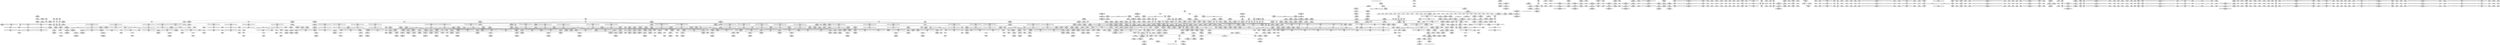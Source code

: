 digraph {
	CE0x56a5d60 [shape=record,shape=Mrecord,label="{CE0x56a5d60|rcu_lock_acquire:_tmp6|*SummSource*}"]
	CE0x575b150 [shape=record,shape=Mrecord,label="{CE0x575b150|i64*_getelementptr_inbounds_(_4_x_i64_,_4_x_i64_*___llvm_gcov_ctr135,_i64_0,_i64_0)|*Constant*}"]
	CE0x567bdb0 [shape=record,shape=Mrecord,label="{CE0x567bdb0|task_has_perm:_call16|security/selinux/hooks.c,1526|*SummSource*}"]
	CE0x5633b50 [shape=record,shape=Mrecord,label="{CE0x5633b50|_call_void_mcount()_#3}"]
	CE0x56427a0 [shape=record,shape=Mrecord,label="{CE0x56427a0|i32_1|*Constant*}"]
	CE0x5668c50 [shape=record,shape=Mrecord,label="{CE0x5668c50|_ret_void,_!dbg_!27735|include/linux/rcupdate.h,884|*SummSource*}"]
	CE0x5614580 [shape=record,shape=Mrecord,label="{CE0x5614580|i64*_getelementptr_inbounds_(_6_x_i64_,_6_x_i64_*___llvm_gcov_ctr137,_i64_0,_i64_5)|*Constant*}"]
	CE0x563b9e0 [shape=record,shape=Mrecord,label="{CE0x563b9e0|i64_4|*Constant*}"]
	CE0x56c3c00 [shape=record,shape=Mrecord,label="{CE0x56c3c00|rcu_read_lock:_tmp21|include/linux/rcupdate.h,884|*SummSource*}"]
	CE0x562b540 [shape=record,shape=Mrecord,label="{CE0x562b540|task_has_perm:_perms|Function::task_has_perm&Arg::perms::|*SummSource*}"]
	CE0x56c9e90 [shape=record,shape=Mrecord,label="{CE0x56c9e90|rcu_lock_release:_indirectgoto|*SummSink*}"]
	CE0x56d7410 [shape=record,shape=Mrecord,label="{CE0x56d7410|128:_i8*,_:_CRE_136,144_}"]
	CE0x56d8550 [shape=record,shape=Mrecord,label="{CE0x56d8550|rcu_read_unlock:_tmp21|include/linux/rcupdate.h,935}"]
	CE0x561a680 [shape=record,shape=Mrecord,label="{CE0x561a680|i64*_getelementptr_inbounds_(_2_x_i64_,_2_x_i64_*___llvm_gcov_ctr98,_i64_0,_i64_1)|*Constant*|*SummSource*}"]
	CE0x56283d0 [shape=record,shape=Mrecord,label="{CE0x56283d0|avc_has_perm:_ssid|Function::avc_has_perm&Arg::ssid::|*SummSink*}"]
	CE0x561fda0 [shape=record,shape=Mrecord,label="{CE0x561fda0|selinux_ptrace_traceme:_if.then|*SummSink*}"]
	CE0x56da8f0 [shape=record,shape=Mrecord,label="{CE0x56da8f0|_ret_void,_!dbg_!27717|include/linux/rcupdate.h,424}"]
	CE0x563b710 [shape=record,shape=Mrecord,label="{CE0x563b710|GLOBAL:___llvm_gcov_ctr127|Global_var:__llvm_gcov_ctr127}"]
	CE0x566c740 [shape=record,shape=Mrecord,label="{CE0x566c740|rcu_read_lock:_tmp2}"]
	CE0x56daba0 [shape=record,shape=Mrecord,label="{CE0x56daba0|_call_void___rcu_read_unlock()_#10,_!dbg_!27734|include/linux/rcupdate.h,937}"]
	CE0x572af30 [shape=record,shape=Mrecord,label="{CE0x572af30|i64*_getelementptr_inbounds_(_4_x_i64_,_4_x_i64_*___llvm_gcov_ctr129,_i64_0,_i64_1)|*Constant*}"]
	CE0x560db50 [shape=record,shape=Mrecord,label="{CE0x560db50|selinux_ptrace_traceme:_return|*SummSource*}"]
	CE0x5704a30 [shape=record,shape=Mrecord,label="{CE0x5704a30|i64_1|*Constant*}"]
	CE0x56b1b70 [shape=record,shape=Mrecord,label="{CE0x56b1b70|avc_has_perm:_auditdata|Function::avc_has_perm&Arg::auditdata::}"]
	CE0x56ab9e0 [shape=record,shape=Mrecord,label="{CE0x56ab9e0|__rcu_read_lock:_do.body}"]
	CE0x5672fc0 [shape=record,shape=Mrecord,label="{CE0x5672fc0|task_has_perm:_tmp51|security/selinux/hooks.c,1526|*SummSource*}"]
	CE0x56a68d0 [shape=record,shape=Mrecord,label="{CE0x56a68d0|i64*_getelementptr_inbounds_(_4_x_i64_,_4_x_i64_*___llvm_gcov_ctr128,_i64_0,_i64_1)|*Constant*|*SummSink*}"]
	CE0x566aa40 [shape=record,shape=Mrecord,label="{CE0x566aa40|i64*_getelementptr_inbounds_(_11_x_i64_,_11_x_i64_*___llvm_gcov_ctr127,_i64_0,_i64_1)|*Constant*|*SummSource*}"]
	CE0x565b3c0 [shape=record,shape=Mrecord,label="{CE0x565b3c0|__rcu_read_lock:_tmp6|include/linux/rcupdate.h,240|*SummSink*}"]
	CE0x562a910 [shape=record,shape=Mrecord,label="{CE0x562a910|task_has_perm:_tsk2|Function::task_has_perm&Arg::tsk2::|*SummSink*}"]
	CE0x567a700 [shape=record,shape=Mrecord,label="{CE0x567a700|i64_16|*Constant*}"]
	CE0x560c5f0 [shape=record,shape=Mrecord,label="{CE0x560c5f0|i64_1|*Constant*|*SummSource*}"]
	CE0x56b0f70 [shape=record,shape=Mrecord,label="{CE0x56b0f70|_call_void_rcu_read_unlock()_#10,_!dbg_!27790|security/selinux/hooks.c,1527|*SummSource*}"]
	CE0x56c5680 [shape=record,shape=Mrecord,label="{CE0x56c5680|rcu_read_unlock:_bb|*SummSource*}"]
	CE0x56c8f80 [shape=record,shape=Mrecord,label="{CE0x56c8f80|_call_void___preempt_count_add(i32_1)_#10,_!dbg_!27711|include/linux/rcupdate.h,239|*SummSource*}"]
	CE0x5668180 [shape=record,shape=Mrecord,label="{CE0x5668180|task_has_perm:_tmp8|security/selinux/hooks.c,1525}"]
	CE0x56195f0 [shape=record,shape=Mrecord,label="{CE0x56195f0|selinux_ptrace_traceme:_if.end|*SummSource*}"]
	CE0x567c4e0 [shape=record,shape=Mrecord,label="{CE0x567c4e0|task_has_perm:_tobool17|security/selinux/hooks.c,1526}"]
	CE0x56d3fa0 [shape=record,shape=Mrecord,label="{CE0x56d3fa0|rcu_read_unlock:_tmp18|include/linux/rcupdate.h,933|*SummSource*}"]
	CE0x5681bd0 [shape=record,shape=Mrecord,label="{CE0x5681bd0|_call_void_asm_sideeffect_,_memory_,_dirflag_,_fpsr_,_flags_()_#3,_!dbg_!27714,_!srcloc_!27715|include/linux/rcupdate.h,239|*SummSource*}"]
	CE0x56d7520 [shape=record,shape=Mrecord,label="{CE0x56d7520|128:_i8*,_:_CRE_144,152_}"]
	CE0x5667040 [shape=record,shape=Mrecord,label="{CE0x5667040|avc_has_perm:_requested|Function::avc_has_perm&Arg::requested::|*SummSource*}"]
	CE0x56fe170 [shape=record,shape=Mrecord,label="{CE0x56fe170|i64*_getelementptr_inbounds_(_4_x_i64_,_4_x_i64_*___llvm_gcov_ctr133,_i64_0,_i64_1)|*Constant*}"]
	CE0x5621b80 [shape=record,shape=Mrecord,label="{CE0x5621b80|rcu_lock_acquire:_map|Function::rcu_lock_acquire&Arg::map::}"]
	CE0x56d8820 [shape=record,shape=Mrecord,label="{CE0x56d8820|i64*_getelementptr_inbounds_(_11_x_i64_,_11_x_i64_*___llvm_gcov_ctr132,_i64_0,_i64_10)|*Constant*|*SummSource*}"]
	CE0x5710c40 [shape=record,shape=Mrecord,label="{CE0x5710c40|__rcu_read_unlock:_tmp|*SummSource*}"]
	CE0x5612b80 [shape=record,shape=Mrecord,label="{CE0x5612b80|selinux_ptrace_traceme:_tmp3|security/selinux/hooks.c,1959}"]
	CE0x56d9180 [shape=record,shape=Mrecord,label="{CE0x56d9180|rcu_read_unlock:_tmp22|include/linux/rcupdate.h,935|*SummSource*}"]
	CE0x5610130 [shape=record,shape=Mrecord,label="{CE0x5610130|%struct.lockdep_map*_null|*Constant*}"]
	CE0x57125c0 [shape=record,shape=Mrecord,label="{CE0x57125c0|_call_void_asm_addl_$1,_%gs:$0_,_*m,ri,*m,_dirflag_,_fpsr_,_flags_(i32*___preempt_count,_i32_%sub,_i32*___preempt_count)_#3,_!dbg_!27717,_!srcloc_!27718|./arch/x86/include/asm/preempt.h,77|*SummSource*}"]
	CE0x567fb40 [shape=record,shape=Mrecord,label="{CE0x567fb40|GLOBAL:___preempt_count_add|*Constant*|*SummSink*}"]
	CE0x56a9720 [shape=record,shape=Mrecord,label="{CE0x56a9720|rcu_lock_release:_tmp6|*SummSink*}"]
	CE0x56fdc50 [shape=record,shape=Mrecord,label="{CE0x56fdc50|__rcu_read_unlock:_tmp1|*SummSource*}"]
	CE0x56a5b20 [shape=record,shape=Mrecord,label="{CE0x56a5b20|i64*_getelementptr_inbounds_(_4_x_i64_,_4_x_i64_*___llvm_gcov_ctr130,_i64_0,_i64_3)|*Constant*|*SummSink*}"]
	CE0x5624df0 [shape=record,shape=Mrecord,label="{CE0x5624df0|task_has_perm:_tmp13|security/selinux/hooks.c,1525|*SummSource*}"]
	CE0x56c40a0 [shape=record,shape=Mrecord,label="{CE0x56c40a0|rcu_read_lock:_tmp20|include/linux/rcupdate.h,882|*SummSink*}"]
	CE0x5682f20 [shape=record,shape=Mrecord,label="{CE0x5682f20|task_has_perm:_do.end6}"]
	CE0x562c930 [shape=record,shape=Mrecord,label="{CE0x562c930|task_has_perm:_do.body|*SummSource*}"]
	CE0x565e330 [shape=record,shape=Mrecord,label="{CE0x565e330|__rcu_read_unlock:_tmp6|include/linux/rcupdate.h,245}"]
	CE0x56b1c80 [shape=record,shape=Mrecord,label="{CE0x56b1c80|avc_has_perm:_auditdata|Function::avc_has_perm&Arg::auditdata::|*SummSource*}"]
	CE0x561ac60 [shape=record,shape=Mrecord,label="{CE0x561ac60|task_has_perm:_land.lhs.true13|*SummSink*}"]
	CE0x562d850 [shape=record,shape=Mrecord,label="{CE0x562d850|task_has_perm:_tsk2|Function::task_has_perm&Arg::tsk2::|*SummSource*}"]
	CE0x56d6970 [shape=record,shape=Mrecord,label="{CE0x56d6970|128:_i8*,_:_CRE_56,64_}"]
	CE0x5621de0 [shape=record,shape=Mrecord,label="{CE0x5621de0|task_has_perm:_tmp}"]
	CE0x566b590 [shape=record,shape=Mrecord,label="{CE0x566b590|task_has_perm:_do.body10|*SummSource*}"]
	CE0x56ca020 [shape=record,shape=Mrecord,label="{CE0x56ca020|i64*_getelementptr_inbounds_(_4_x_i64_,_4_x_i64_*___llvm_gcov_ctr133,_i64_0,_i64_0)|*Constant*}"]
	CE0x563f3b0 [shape=record,shape=Mrecord,label="{CE0x563f3b0|task_has_perm:_tmp32|security/selinux/hooks.c,1526|*SummSink*}"]
	CE0x560d470 [shape=record,shape=Mrecord,label="{CE0x560d470|selinux_ptrace_traceme:_tmp}"]
	CE0x56d9010 [shape=record,shape=Mrecord,label="{CE0x56d9010|rcu_read_unlock:_tmp22|include/linux/rcupdate.h,935}"]
	CE0x5606990 [shape=record,shape=Mrecord,label="{CE0x5606990|i64*_getelementptr_inbounds_(_24_x_i64_,_24_x_i64_*___llvm_gcov_ctr138,_i64_0,_i64_11)|*Constant*|*SummSink*}"]
	CE0x5e10440 [shape=record,shape=Mrecord,label="{CE0x5e10440|i64*_getelementptr_inbounds_(_6_x_i64_,_6_x_i64_*___llvm_gcov_ctr137,_i64_0,_i64_3)|*Constant*|*SummSink*}"]
	CE0x567f010 [shape=record,shape=Mrecord,label="{CE0x567f010|task_has_perm:_tobool1|security/selinux/hooks.c,1525|*SummSink*}"]
	CE0x5674150 [shape=record,shape=Mrecord,label="{CE0x5674150|i64*_getelementptr_inbounds_(_24_x_i64_,_24_x_i64_*___llvm_gcov_ctr138,_i64_0,_i64_22)|*Constant*|*SummSink*}"]
	CE0x56b2e60 [shape=record,shape=Mrecord,label="{CE0x56b2e60|_call_void_mcount()_#3|*SummSource*}"]
	CE0x570c300 [shape=record,shape=Mrecord,label="{CE0x570c300|__rcu_read_unlock:_tmp}"]
	CE0x563b860 [shape=record,shape=Mrecord,label="{CE0x563b860|task_has_perm:_tmp9|security/selinux/hooks.c,1525|*SummSource*}"]
	CE0x56c4af0 [shape=record,shape=Mrecord,label="{CE0x56c4af0|rcu_read_lock:_tmp22|include/linux/rcupdate.h,884|*SummSink*}"]
	CE0x56869a0 [shape=record,shape=Mrecord,label="{CE0x56869a0|__rcu_read_lock:_tmp1|*SummSource*}"]
	CE0x5639fe0 [shape=record,shape=Mrecord,label="{CE0x5639fe0|rcu_read_lock:_if.then}"]
	CE0x5625890 [shape=record,shape=Mrecord,label="{CE0x5625890|rcu_read_lock:_tmp8|include/linux/rcupdate.h,882}"]
	CE0x56294a0 [shape=record,shape=Mrecord,label="{CE0x56294a0|task_has_perm:_tmp21|security/selinux/hooks.c,1525|*SummSource*}"]
	CE0x560ede0 [shape=record,shape=Mrecord,label="{CE0x560ede0|selinux_ptrace_traceme:_call|security/selinux/hooks.c,1958|*SummSink*}"]
	CE0x56d88d0 [shape=record,shape=Mrecord,label="{CE0x56d88d0|i64*_getelementptr_inbounds_(_11_x_i64_,_11_x_i64_*___llvm_gcov_ctr132,_i64_0,_i64_10)|*Constant*|*SummSink*}"]
	CE0x57192b0 [shape=record,shape=Mrecord,label="{CE0x57192b0|__rcu_read_unlock:_tmp3|*SummSink*}"]
	CE0x56c6130 [shape=record,shape=Mrecord,label="{CE0x56c6130|i64*_getelementptr_inbounds_(_4_x_i64_,_4_x_i64_*___llvm_gcov_ctr130,_i64_0,_i64_1)|*Constant*|*SummSink*}"]
	CE0x567dc00 [shape=record,shape=Mrecord,label="{CE0x567dc00|rcu_lock_release:_tmp|*SummSink*}"]
	CE0x5641480 [shape=record,shape=Mrecord,label="{CE0x5641480|i64*_getelementptr_inbounds_(_11_x_i64_,_11_x_i64_*___llvm_gcov_ctr127,_i64_0,_i64_0)|*Constant*|*SummSource*}"]
	CE0x56db770 [shape=record,shape=Mrecord,label="{CE0x56db770|__rcu_read_unlock:_entry|*SummSink*}"]
	CE0x56aa0e0 [shape=record,shape=Mrecord,label="{CE0x56aa0e0|rcu_lock_release:_tmp2|*SummSource*}"]
	CE0x561bbd0 [shape=record,shape=Mrecord,label="{CE0x561bbd0|COLLAPSED:_GCMRE___llvm_gcov_ctr98_internal_global_2_x_i64_zeroinitializer:_elem_0:default:}"]
	CE0x56c06e0 [shape=record,shape=Mrecord,label="{CE0x56c06e0|rcu_read_lock:_tmp18|include/linux/rcupdate.h,882|*SummSource*}"]
	CE0x565bef0 [shape=record,shape=Mrecord,label="{CE0x565bef0|rcu_read_unlock:_tobool|include/linux/rcupdate.h,933|*SummSource*}"]
	CE0x5700a10 [shape=record,shape=Mrecord,label="{CE0x5700a10|rcu_lock_acquire:___here}"]
	CE0x5666ad0 [shape=record,shape=Mrecord,label="{CE0x5666ad0|avc_has_perm:_tclass|Function::avc_has_perm&Arg::tclass::|*SummSource*}"]
	CE0x560fcb0 [shape=record,shape=Mrecord,label="{CE0x560fcb0|_ret_%struct.task_struct*_%tmp4,_!dbg_!27714|./arch/x86/include/asm/current.h,14|*SummSink*}"]
	CE0x56313d0 [shape=record,shape=Mrecord,label="{CE0x56313d0|_ret_i32_%call26,_!dbg_!27792|security/selinux/hooks.c,1528}"]
	CE0x5622bb0 [shape=record,shape=Mrecord,label="{CE0x5622bb0|GLOBAL:___rcu_read_lock|*Constant*|*SummSource*}"]
	CE0x567c8a0 [shape=record,shape=Mrecord,label="{CE0x567c8a0|i64_18|*Constant*}"]
	CE0x5653f00 [shape=record,shape=Mrecord,label="{CE0x5653f00|task_has_perm:_tmp27|security/selinux/hooks.c,1525|*SummSource*}"]
	CE0x5615c90 [shape=record,shape=Mrecord,label="{CE0x5615c90|task_has_perm:_tmp23|security/selinux/hooks.c,1525}"]
	CE0x56c87f0 [shape=record,shape=Mrecord,label="{CE0x56c87f0|rcu_lock_acquire:_tmp2|*SummSink*}"]
	CE0x566ad40 [shape=record,shape=Mrecord,label="{CE0x566ad40|i32_77|*Constant*}"]
	CE0x563a5d0 [shape=record,shape=Mrecord,label="{CE0x563a5d0|rcu_read_unlock:_tmp3|*SummSink*}"]
	CE0x5701190 [shape=record,shape=Mrecord,label="{CE0x5701190|__preempt_count_sub:_tmp7|./arch/x86/include/asm/preempt.h,78}"]
	CE0x56c8ac0 [shape=record,shape=Mrecord,label="{CE0x56c8ac0|rcu_read_unlock:_tmp4|include/linux/rcupdate.h,933|*SummSink*}"]
	CE0x563f7c0 [shape=record,shape=Mrecord,label="{CE0x563f7c0|task_has_perm:_tmp33|security/selinux/hooks.c,1526}"]
	CE0x5669a60 [shape=record,shape=Mrecord,label="{CE0x5669a60|_call_void_asm_sideeffect_,_memory_,_dirflag_,_fpsr_,_flags_()_#3,_!dbg_!27714,_!srcloc_!27715|include/linux/rcupdate.h,239}"]
	CE0x5618c90 [shape=record,shape=Mrecord,label="{CE0x5618c90|get_current:_entry|*SummSink*}"]
	CE0x5662f40 [shape=record,shape=Mrecord,label="{CE0x5662f40|task_has_perm:_real_cred9|security/selinux/hooks.c,1526|*SummSink*}"]
	CE0x56bf4a0 [shape=record,shape=Mrecord,label="{CE0x56bf4a0|__preempt_count_sub:_tmp3|*SummSink*}"]
	CE0x56aaf90 [shape=record,shape=Mrecord,label="{CE0x56aaf90|i64*_getelementptr_inbounds_(_4_x_i64_,_4_x_i64_*___llvm_gcov_ctr130,_i64_0,_i64_2)|*Constant*|*SummSource*}"]
	CE0x56a4fe0 [shape=record,shape=Mrecord,label="{CE0x56a4fe0|rcu_lock_acquire:_tmp3|*SummSink*}"]
	CE0x56166f0 [shape=record,shape=Mrecord,label="{CE0x56166f0|i8_1|*Constant*}"]
	CE0x567c650 [shape=record,shape=Mrecord,label="{CE0x567c650|task_has_perm:_tobool17|security/selinux/hooks.c,1526|*SummSource*}"]
	CE0x56c18b0 [shape=record,shape=Mrecord,label="{CE0x56c18b0|i8*_getelementptr_inbounds_(_25_x_i8_,_25_x_i8_*_.str45,_i32_0,_i32_0)|*Constant*|*SummSource*}"]
	CE0x560bdb0 [shape=record,shape=Mrecord,label="{CE0x560bdb0|i64_2|*Constant*|*SummSource*}"]
	CE0x56a7ce0 [shape=record,shape=Mrecord,label="{CE0x56a7ce0|i8*_undef|*Constant*}"]
	CE0x56d2a80 [shape=record,shape=Mrecord,label="{CE0x56d2a80|i64*_getelementptr_inbounds_(_11_x_i64_,_11_x_i64_*___llvm_gcov_ctr132,_i64_0,_i64_9)|*Constant*}"]
	CE0x567f560 [shape=record,shape=Mrecord,label="{CE0x567f560|task_has_perm:_do.body5}"]
	CE0x5627710 [shape=record,shape=Mrecord,label="{CE0x5627710|selinux_ptrace_traceme:_tmp5|security/selinux/hooks.c,1959|*SummSink*}"]
	CE0x560d290 [shape=record,shape=Mrecord,label="{CE0x560d290|128:_i8*,_:_CRE_8,16_}"]
	CE0x563b020 [shape=record,shape=Mrecord,label="{CE0x563b020|i64_3|*Constant*}"]
	CE0x563bf40 [shape=record,shape=Mrecord,label="{CE0x563bf40|get_current:_tmp3}"]
	"CONST[source:1(input),value:2(dynamic)][purpose:{subject}]"
	CE0x566db40 [shape=record,shape=Mrecord,label="{CE0x566db40|rcu_read_unlock:_tmp5|include/linux/rcupdate.h,933|*SummSink*}"]
	CE0x5628310 [shape=record,shape=Mrecord,label="{CE0x5628310|avc_has_perm:_ssid|Function::avc_has_perm&Arg::ssid::|*SummSource*}"]
	CE0x5669d00 [shape=record,shape=Mrecord,label="{CE0x5669d00|_ret_void,_!dbg_!27735|include/linux/rcupdate.h,884|*SummSink*}"]
	CE0x565af60 [shape=record,shape=Mrecord,label="{CE0x565af60|rcu_lock_acquire:_map|Function::rcu_lock_acquire&Arg::map::|*SummSink*}"]
	CE0x5618780 [shape=record,shape=Mrecord,label="{CE0x5618780|i32_22|*Constant*|*SummSource*}"]
	CE0x5671e40 [shape=record,shape=Mrecord,label="{CE0x5671e40|task_has_perm:_tmp48|security/selinux/hooks.c,1526}"]
	CE0x56a8720 [shape=record,shape=Mrecord,label="{CE0x56a8720|__preempt_count_add:_tmp2|*SummSource*}"]
	CE0x567e2f0 [shape=record,shape=Mrecord,label="{CE0x567e2f0|rcu_read_lock:_tmp7|include/linux/rcupdate.h,882|*SummSink*}"]
	CE0x56fdbe0 [shape=record,shape=Mrecord,label="{CE0x56fdbe0|__rcu_read_lock:_bb}"]
	CE0x5670fa0 [shape=record,shape=Mrecord,label="{CE0x5670fa0|i32_1526|*Constant*|*SummSource*}"]
	CE0x56235e0 [shape=record,shape=Mrecord,label="{CE0x56235e0|_call_void___rcu_read_lock()_#10,_!dbg_!27710|include/linux/rcupdate.h,879}"]
	CE0x5606a70 [shape=record,shape=Mrecord,label="{CE0x5606a70|task_has_perm:_tmp26|security/selinux/hooks.c,1525|*SummSource*}"]
	CE0x56a8790 [shape=record,shape=Mrecord,label="{CE0x56a8790|__preempt_count_add:_tmp2|*SummSink*}"]
	CE0x567d8f0 [shape=record,shape=Mrecord,label="{CE0x567d8f0|i64_1|*Constant*}"]
	CE0x56a5ab0 [shape=record,shape=Mrecord,label="{CE0x56a5ab0|rcu_lock_acquire:_tmp6}"]
	CE0x56c8920 [shape=record,shape=Mrecord,label="{CE0x56c8920|GLOBAL:___llvm_gcov_ctr132|Global_var:__llvm_gcov_ctr132}"]
	CE0x5627e50 [shape=record,shape=Mrecord,label="{CE0x5627e50|avc_has_perm:_entry|*SummSink*}"]
	CE0x56af570 [shape=record,shape=Mrecord,label="{CE0x56af570|task_has_perm:_sid25|security/selinux/hooks.c,1526|*SummSource*}"]
	CE0x5684b30 [shape=record,shape=Mrecord,label="{CE0x5684b30|i64*_getelementptr_inbounds_(_11_x_i64_,_11_x_i64_*___llvm_gcov_ctr132,_i64_0,_i64_8)|*Constant*}"]
	CE0x5686670 [shape=record,shape=Mrecord,label="{CE0x5686670|task_has_perm:_tmp28|security/selinux/hooks.c,1525|*SummSink*}"]
	CE0x5653d60 [shape=record,shape=Mrecord,label="{CE0x5653d60|task_has_perm:_tmp27|security/selinux/hooks.c,1525}"]
	CE0x5637320 [shape=record,shape=Mrecord,label="{CE0x5637320|GLOBAL:_rcu_lock_acquire|*Constant*}"]
	CE0x567a9d0 [shape=record,shape=Mrecord,label="{CE0x567a9d0|task_has_perm:_tobool14|security/selinux/hooks.c,1526|*SummSink*}"]
	CE0x5662580 [shape=record,shape=Mrecord,label="{CE0x5662580|task_has_perm:_tmp32|security/selinux/hooks.c,1526}"]
	CE0x5635ed0 [shape=record,shape=Mrecord,label="{CE0x5635ed0|i64_1|*Constant*}"]
	CE0x56b22e0 [shape=record,shape=Mrecord,label="{CE0x56b22e0|rcu_read_lock:_land.lhs.true|*SummSource*}"]
	CE0x56644c0 [shape=record,shape=Mrecord,label="{CE0x56644c0|i64_14|*Constant*|*SummSink*}"]
	CE0x570fd80 [shape=record,shape=Mrecord,label="{CE0x570fd80|i64*_getelementptr_inbounds_(_4_x_i64_,_4_x_i64_*___llvm_gcov_ctr128,_i64_0,_i64_2)|*Constant*|*SummSink*}"]
	CE0x5617080 [shape=record,shape=Mrecord,label="{CE0x5617080|4:_i32,_:_CRE_4,8_|*MultipleSource*|security/selinux/hooks.c,1525|security/selinux/hooks.c,1525|security/selinux/hooks.c,1525}"]
	CE0x56c20a0 [shape=record,shape=Mrecord,label="{CE0x56c20a0|GLOBAL:_lockdep_rcu_suspicious|*Constant*}"]
	CE0x56682c0 [shape=record,shape=Mrecord,label="{CE0x56682c0|i64_7|*Constant*}"]
	CE0x56a06c0 [shape=record,shape=Mrecord,label="{CE0x56a06c0|_call_void_mcount()_#3|*SummSource*}"]
	CE0x561a890 [shape=record,shape=Mrecord,label="{CE0x561a890|get_current:_tmp1}"]
	CE0x5682ba0 [shape=record,shape=Mrecord,label="{CE0x5682ba0|i64*_getelementptr_inbounds_(_11_x_i64_,_11_x_i64_*___llvm_gcov_ctr132,_i64_0,_i64_0)|*Constant*|*SummSink*}"]
	CE0x5750a40 [shape=record,shape=Mrecord,label="{CE0x5750a40|__preempt_count_sub:_tmp5|./arch/x86/include/asm/preempt.h,77|*SummSource*}"]
	CE0x5667d00 [shape=record,shape=Mrecord,label="{CE0x5667d00|task_has_perm:_tmp7|security/selinux/hooks.c,1525}"]
	CE0x5612cc0 [shape=record,shape=Mrecord,label="{CE0x5612cc0|task_has_perm:_tmp2|*SummSource*}"]
	CE0x56508f0 [shape=record,shape=Mrecord,label="{CE0x56508f0|task_has_perm:_call3|security/selinux/hooks.c,1525|*SummSink*}"]
	CE0x56fdb50 [shape=record,shape=Mrecord,label="{CE0x56fdb50|__rcu_read_lock:_do.body|*SummSink*}"]
	CE0x5659170 [shape=record,shape=Mrecord,label="{CE0x5659170|rcu_read_lock:_tmp14|include/linux/rcupdate.h,882|*SummSink*}"]
	CE0x56dad40 [shape=record,shape=Mrecord,label="{CE0x56dad40|_call_void___rcu_read_unlock()_#10,_!dbg_!27734|include/linux/rcupdate.h,937|*SummSink*}"]
	CE0x56db4a0 [shape=record,shape=Mrecord,label="{CE0x56db4a0|__rcu_read_unlock:_entry|*SummSource*}"]
	CE0x5617d30 [shape=record,shape=Mrecord,label="{CE0x5617d30|task_has_perm:_tmp6|security/selinux/hooks.c,1525|*SummSink*}"]
	CE0x5686000 [shape=record,shape=Mrecord,label="{CE0x5686000|task_has_perm:_tmp28|security/selinux/hooks.c,1525}"]
	CE0x56fcb70 [shape=record,shape=Mrecord,label="{CE0x56fcb70|rcu_lock_release:___here|*SummSource*}"]
	CE0x5624040 [shape=record,shape=Mrecord,label="{CE0x5624040|task_has_perm:_tmp18|security/selinux/hooks.c,1525|*SummSink*}"]
	CE0x5631ff0 [shape=record,shape=Mrecord,label="{CE0x5631ff0|task_has_perm:_tsk1|Function::task_has_perm&Arg::tsk1::}"]
	CE0x5661ea0 [shape=record,shape=Mrecord,label="{CE0x5661ea0|task_has_perm:_sid|security/selinux/hooks.c,1525|*SummSink*}"]
	CE0x56a05a0 [shape=record,shape=Mrecord,label="{CE0x56a05a0|rcu_lock_release:_indirectgoto|*SummSource*}"]
	CE0x565b4b0 [shape=record,shape=Mrecord,label="{CE0x565b4b0|__rcu_read_lock:_tmp7|include/linux/rcupdate.h,240|*SummSink*}"]
	CE0x5640250 [shape=record,shape=Mrecord,label="{CE0x5640250|task_has_perm:_tmp35|security/selinux/hooks.c,1526}"]
	CE0x569d9d0 [shape=record,shape=Mrecord,label="{CE0x569d9d0|i64_ptrtoint_(i8*_blockaddress(_rcu_lock_release,_%__here)_to_i64)|*Constant*|*SummSink*}"]
	CE0x56d7850 [shape=record,shape=Mrecord,label="{CE0x56d7850|128:_i8*,_:_CRE_168,176_}"]
	CE0x56c6e00 [shape=record,shape=Mrecord,label="{CE0x56c6e00|__rcu_read_lock:_tmp5|include/linux/rcupdate.h,239|*SummSource*}"]
	CE0x565b2e0 [shape=record,shape=Mrecord,label="{CE0x565b2e0|__rcu_read_lock:_tmp6|include/linux/rcupdate.h,240}"]
	CE0x56fcdc0 [shape=record,shape=Mrecord,label="{CE0x56fcdc0|_call_void_mcount()_#3}"]
	CE0x56ffa70 [shape=record,shape=Mrecord,label="{CE0x56ffa70|i32_2|*Constant*|*SummSource*}"]
	CE0x56a5270 [shape=record,shape=Mrecord,label="{CE0x56a5270|__rcu_read_lock:_tmp1|*SummSink*}"]
	CE0x572e2f0 [shape=record,shape=Mrecord,label="{CE0x572e2f0|__rcu_read_unlock:_tmp7|include/linux/rcupdate.h,245|*SummSource*}"]
	CE0x5631360 [shape=record,shape=Mrecord,label="{CE0x5631360|task_has_perm:_perms|Function::task_has_perm&Arg::perms::|*SummSink*}"]
	CE0x566f920 [shape=record,shape=Mrecord,label="{CE0x566f920|i64*_getelementptr_inbounds_(_24_x_i64_,_24_x_i64_*___llvm_gcov_ctr138,_i64_0,_i64_19)|*Constant*|*SummSink*}"]
	CE0x56ae700 [shape=record,shape=Mrecord,label="{CE0x56ae700|task_has_perm:_tmp55|security/selinux/hooks.c,1526}"]
	CE0x56cc530 [shape=record,shape=Mrecord,label="{CE0x56cc530|rcu_read_unlock:_land.lhs.true2|*SummSource*}"]
	CE0x57199b0 [shape=record,shape=Mrecord,label="{CE0x57199b0|__preempt_count_sub:_entry|*SummSink*}"]
	CE0x5679ef0 [shape=record,shape=Mrecord,label="{CE0x5679ef0|GLOBAL:___llvm_gcov_ctr127|Global_var:__llvm_gcov_ctr127|*SummSource*}"]
	CE0x56c6210 [shape=record,shape=Mrecord,label="{CE0x56c6210|rcu_lock_acquire:_tmp1|*SummSource*}"]
	"CONST[source:0(mediator),value:2(dynamic)][purpose:{subject}]"
	CE0x5618fe0 [shape=record,shape=Mrecord,label="{CE0x5618fe0|task_has_perm:_tmp1|*SummSource*}"]
	CE0x56161e0 [shape=record,shape=Mrecord,label="{CE0x56161e0|selinux_ptrace_traceme:_tmp9|security/selinux/hooks.c,1962}"]
	CE0x565a6c0 [shape=record,shape=Mrecord,label="{CE0x565a6c0|rcu_read_lock:_tmp17|include/linux/rcupdate.h,882|*SummSource*}"]
	CE0x5611880 [shape=record,shape=Mrecord,label="{CE0x5611880|_call_void_mcount()_#3|*SummSink*}"]
	CE0x5650650 [shape=record,shape=Mrecord,label="{CE0x5650650|task_has_perm:_call3|security/selinux/hooks.c,1525}"]
	CE0x566d8e0 [shape=record,shape=Mrecord,label="{CE0x566d8e0|GLOBAL:_rcu_lock_acquire|*Constant*|*SummSink*}"]
	CE0x5654b20 [shape=record,shape=Mrecord,label="{CE0x5654b20|task_has_perm:_tmp11|security/selinux/hooks.c,1525}"]
	CE0x56d6ca0 [shape=record,shape=Mrecord,label="{CE0x56d6ca0|128:_i8*,_:_CRE_80,88_}"]
	CE0x5683930 [shape=record,shape=Mrecord,label="{CE0x5683930|rcu_lock_release:_tmp1|*SummSink*}"]
	CE0x56c90d0 [shape=record,shape=Mrecord,label="{CE0x56c90d0|rcu_read_unlock:_if.end|*SummSource*}"]
	CE0x57186d0 [shape=record,shape=Mrecord,label="{CE0x57186d0|__preempt_count_sub:_val|Function::__preempt_count_sub&Arg::val::}"]
	CE0x5700b40 [shape=record,shape=Mrecord,label="{CE0x5700b40|__preempt_count_sub:_tmp2|*SummSource*}"]
	CE0x561f2e0 [shape=record,shape=Mrecord,label="{CE0x561f2e0|_call_void_mcount()_#3|*SummSource*}"]
	CE0x5616d60 [shape=record,shape=Mrecord,label="{CE0x5616d60|_call_void_lockdep_rcu_suspicious(i8*_getelementptr_inbounds_(_25_x_i8_,_25_x_i8_*_.str3,_i32_0,_i32_0),_i32_1525,_i8*_getelementptr_inbounds_(_41_x_i8_,_41_x_i8_*_.str44,_i32_0,_i32_0))_#10,_!dbg_!27734|security/selinux/hooks.c,1525|*SummSink*}"]
	CE0x566cde0 [shape=record,shape=Mrecord,label="{CE0x566cde0|i64*_getelementptr_inbounds_(_11_x_i64_,_11_x_i64_*___llvm_gcov_ctr132,_i64_0,_i64_1)|*Constant*|*SummSink*}"]
	CE0x570e930 [shape=record,shape=Mrecord,label="{CE0x570e930|__preempt_count_sub:_do.body}"]
	CE0x570f0e0 [shape=record,shape=Mrecord,label="{CE0x570f0e0|__preempt_count_add:_tmp1|*SummSink*}"]
	CE0x5653a50 [shape=record,shape=Mrecord,label="{CE0x5653a50|i64*_getelementptr_inbounds_(_24_x_i64_,_24_x_i64_*___llvm_gcov_ctr138,_i64_0,_i64_12)|*Constant*|*SummSource*}"]
	CE0x56c52b0 [shape=record,shape=Mrecord,label="{CE0x56c52b0|rcu_read_lock:_tmp22|include/linux/rcupdate.h,884|*SummSource*}"]
	CE0x5658ed0 [shape=record,shape=Mrecord,label="{CE0x5658ed0|rcu_read_lock:_tmp14|include/linux/rcupdate.h,882}"]
	CE0x56d1210 [shape=record,shape=Mrecord,label="{CE0x56d1210|i64*_getelementptr_inbounds_(_11_x_i64_,_11_x_i64_*___llvm_gcov_ctr132,_i64_0,_i64_8)|*Constant*|*SummSource*}"]
	CE0x5623110 [shape=record,shape=Mrecord,label="{CE0x5623110|task_has_perm:_tmp16|security/selinux/hooks.c,1525}"]
	CE0x56c64e0 [shape=record,shape=Mrecord,label="{CE0x56c64e0|rcu_read_unlock:_tmp14|include/linux/rcupdate.h,933}"]
	CE0x561f650 [shape=record,shape=Mrecord,label="{CE0x561f650|task_has_perm:_if.end19}"]
	CE0x5647990 [shape=record,shape=Mrecord,label="{CE0x5647990|i64*_getelementptr_inbounds_(_6_x_i64_,_6_x_i64_*___llvm_gcov_ctr137,_i64_0,_i64_4)|*Constant*|*SummSink*}"]
	CE0x562ab90 [shape=record,shape=Mrecord,label="{CE0x562ab90|i32_128|*Constant*}"]
	CE0x561e4e0 [shape=record,shape=Mrecord,label="{CE0x561e4e0|i8*_getelementptr_inbounds_(_25_x_i8_,_25_x_i8_*_.str3,_i32_0,_i32_0)|*Constant*|*SummSource*}"]
	CE0x560f200 [shape=record,shape=Mrecord,label="{CE0x560f200|selinux_ptrace_traceme:_bb|*SummSource*}"]
	CE0x56a8b00 [shape=record,shape=Mrecord,label="{CE0x56a8b00|__rcu_read_unlock:_tmp5|include/linux/rcupdate.h,244}"]
	CE0x561be50 [shape=record,shape=Mrecord,label="{CE0x561be50|selinux_ptrace_traceme:_tmp6|security/selinux/hooks.c,1960|*SummSource*}"]
	CE0x5707590 [shape=record,shape=Mrecord,label="{CE0x5707590|__preempt_count_add:_tmp3|*SummSource*}"]
	CE0x5652970 [shape=record,shape=Mrecord,label="{CE0x5652970|_ret_void,_!dbg_!27717|include/linux/rcupdate.h,240|*SummSink*}"]
	CE0x572e670 [shape=record,shape=Mrecord,label="{CE0x572e670|__preempt_count_add:_do.end|*SummSource*}"]
	CE0x561a820 [shape=record,shape=Mrecord,label="{CE0x561a820|get_current:_tmp|*SummSink*}"]
	CE0x567aea0 [shape=record,shape=Mrecord,label="{CE0x567aea0|i64_15|*Constant*}"]
	CE0x566b850 [shape=record,shape=Mrecord,label="{CE0x566b850|task_has_perm:_land.lhs.true13|*SummSource*}"]
	CE0x5613a50 [shape=record,shape=Mrecord,label="{CE0x5613a50|GLOBAL:_task_has_perm.__warned|Global_var:task_has_perm.__warned}"]
	CE0x56db260 [shape=record,shape=Mrecord,label="{CE0x56db260|GLOBAL:___rcu_read_unlock|*Constant*|*SummSink*}"]
	CE0x5638390 [shape=record,shape=Mrecord,label="{CE0x5638390|i64_4|*Constant*}"]
	CE0x560bd00 [shape=record,shape=Mrecord,label="{CE0x560bd00|selinux_ptrace_traceme:_tmp2|security/selinux/hooks.c,1959|*SummSource*}"]
	CE0x56a9010 [shape=record,shape=Mrecord,label="{CE0x56a9010|void_(i32*,_i32,_i32*)*_asm_addl_$1,_%gs:$0_,_*m,ri,*m,_dirflag_,_fpsr_,_flags_}"]
	CE0x56d60e0 [shape=record,shape=Mrecord,label="{CE0x56d60e0|128:_i8*,_:_CRE_16,20_}"]
	CE0x5618bd0 [shape=record,shape=Mrecord,label="{CE0x5618bd0|_ret_%struct.task_struct*_%tmp4,_!dbg_!27714|./arch/x86/include/asm/current.h,14}"]
	CE0x5631cc0 [shape=record,shape=Mrecord,label="{CE0x5631cc0|GLOBAL:_task_has_perm|*Constant*|*SummSource*}"]
	CE0x565e3a0 [shape=record,shape=Mrecord,label="{CE0x565e3a0|__rcu_read_unlock:_tmp6|include/linux/rcupdate.h,245|*SummSource*}"]
	CE0x56632a0 [shape=record,shape=Mrecord,label="{CE0x56632a0|task_has_perm:_tobool12|security/selinux/hooks.c,1526|*SummSink*}"]
	CE0x5663ce0 [shape=record,shape=Mrecord,label="{CE0x5663ce0|task_has_perm:_tobool12|security/selinux/hooks.c,1526}"]
	CE0x56a8550 [shape=record,shape=Mrecord,label="{CE0x56a8550|__rcu_read_unlock:_tmp4|include/linux/rcupdate.h,244|*SummSink*}"]
	CE0x565d3d0 [shape=record,shape=Mrecord,label="{CE0x565d3d0|rcu_read_lock:_call|include/linux/rcupdate.h,882|*SummSource*}"]
	CE0x5606c10 [shape=record,shape=Mrecord,label="{CE0x5606c10|GLOBAL:_task_has_perm|*Constant*}"]
	CE0x5682d70 [shape=record,shape=Mrecord,label="{CE0x5682d70|rcu_read_unlock:_do.end|*SummSink*}"]
	CE0x5634740 [shape=record,shape=Mrecord,label="{CE0x5634740|_ret_i32_%retval.0,_!dbg_!27723|security/selinux/hooks.c,1963}"]
	CE0x567b6c0 [shape=record,shape=Mrecord,label="{CE0x567b6c0|task_has_perm:_tmp37|security/selinux/hooks.c,1526|*SummSource*}"]
	CE0x5649cd0 [shape=record,shape=Mrecord,label="{CE0x5649cd0|selinux_ptrace_traceme:_tmp8|security/selinux/hooks.c,1962|*SummSource*}"]
	CE0x56d3e70 [shape=record,shape=Mrecord,label="{CE0x56d3e70|rcu_read_unlock:_tmp18|include/linux/rcupdate.h,933}"]
	CE0x569cc80 [shape=record,shape=Mrecord,label="{CE0x569cc80|i64*_getelementptr_inbounds_(_4_x_i64_,_4_x_i64_*___llvm_gcov_ctr133,_i64_0,_i64_3)|*Constant*}"]
	CE0x56830d0 [shape=record,shape=Mrecord,label="{CE0x56830d0|task_has_perm:_do.end6|*SummSink*}"]
	CE0x56d9550 [shape=record,shape=Mrecord,label="{CE0x56d9550|GLOBAL:_rcu_lock_release|*Constant*}"]
	CE0x5682b30 [shape=record,shape=Mrecord,label="{CE0x5682b30|rcu_read_unlock:_bb|*SummSink*}"]
	CE0x560c8b0 [shape=record,shape=Mrecord,label="{CE0x560c8b0|128:_i8*,_:_CRE_0,4_}"]
	CE0x56d6530 [shape=record,shape=Mrecord,label="{CE0x56d6530|128:_i8*,_:_CRE_40,44_}"]
	CE0x567f730 [shape=record,shape=Mrecord,label="{CE0x567f730|task_has_perm:_do.body5|*SummSink*}"]
	CE0x5666190 [shape=record,shape=Mrecord,label="{CE0x5666190|task_has_perm:_tmp|*SummSink*}"]
	CE0x5607710 [shape=record,shape=Mrecord,label="{CE0x5607710|selinux_ptrace_traceme:_if.end}"]
	CE0x56810c0 [shape=record,shape=Mrecord,label="{CE0x56810c0|task_has_perm:_if.then|*SummSink*}"]
	CE0x5663bb0 [shape=record,shape=Mrecord,label="{CE0x5663bb0|i64_13|*Constant*}"]
	CE0x56c88b0 [shape=record,shape=Mrecord,label="{CE0x56c88b0|rcu_read_unlock:_tobool|include/linux/rcupdate.h,933|*SummSink*}"]
	CE0x5668750 [shape=record,shape=Mrecord,label="{CE0x5668750|i64_7|*Constant*|*SummSource*}"]
	CE0x5621ec0 [shape=record,shape=Mrecord,label="{CE0x5621ec0|task_has_perm:_tmp|*SummSource*}"]
	CE0x567c3b0 [shape=record,shape=Mrecord,label="{CE0x567c3b0|i64_17|*Constant*}"]
	CE0x563c3b0 [shape=record,shape=Mrecord,label="{CE0x563c3b0|GLOBAL:_current_task|Global_var:current_task|*SummSource*}"]
	CE0x570c490 [shape=record,shape=Mrecord,label="{CE0x570c490|__preempt_count_sub:_sub|./arch/x86/include/asm/preempt.h,77}"]
	CE0x562e0b0 [shape=record,shape=Mrecord,label="{CE0x562e0b0|i64*_getelementptr_inbounds_(_6_x_i64_,_6_x_i64_*___llvm_gcov_ctr137,_i64_0,_i64_0)|*Constant*|*SummSource*}"]
	CE0x5631e80 [shape=record,shape=Mrecord,label="{CE0x5631e80|GLOBAL:_task_has_perm|*Constant*|*SummSink*}"]
	CE0x56d6860 [shape=record,shape=Mrecord,label="{CE0x56d6860|128:_i8*,_:_CRE_52,56_}"]
	CE0x560f150 [shape=record,shape=Mrecord,label="{CE0x560f150|selinux_ptrace_traceme:_tobool|security/selinux/hooks.c,1959}"]
	CE0x56ab670 [shape=record,shape=Mrecord,label="{CE0x56ab670|__rcu_read_lock:_do.body|*SummSource*}"]
	CE0x56741c0 [shape=record,shape=Mrecord,label="{CE0x56741c0|task_has_perm:_tmp51|security/selinux/hooks.c,1526|*SummSink*}"]
	CE0x5613b80 [shape=record,shape=Mrecord,label="{CE0x5613b80|GLOBAL:_task_has_perm.__warned|Global_var:task_has_perm.__warned|*SummSource*}"]
	CE0x561f0e0 [shape=record,shape=Mrecord,label="{CE0x561f0e0|task_has_perm:_tmp15|security/selinux/hooks.c,1525}"]
	CE0x56cd2e0 [shape=record,shape=Mrecord,label="{CE0x56cd2e0|i64*_getelementptr_inbounds_(_4_x_i64_,_4_x_i64_*___llvm_gcov_ctr130,_i64_0,_i64_1)|*Constant*|*SummSource*}"]
	CE0x5705ba0 [shape=record,shape=Mrecord,label="{CE0x5705ba0|__rcu_read_unlock:_do.body}"]
	CE0x56c0dd0 [shape=record,shape=Mrecord,label="{CE0x56c0dd0|_call_void_lockdep_rcu_suspicious(i8*_getelementptr_inbounds_(_25_x_i8_,_25_x_i8_*_.str45,_i32_0,_i32_0),_i32_883,_i8*_getelementptr_inbounds_(_42_x_i8_,_42_x_i8_*_.str46,_i32_0,_i32_0))_#10,_!dbg_!27728|include/linux/rcupdate.h,882|*SummSource*}"]
	CE0x572a910 [shape=record,shape=Mrecord,label="{CE0x572a910|__preempt_count_sub:_bb|*SummSink*}"]
	CE0x56c6a90 [shape=record,shape=Mrecord,label="{CE0x56c6a90|rcu_read_unlock:_tmp15|include/linux/rcupdate.h,933}"]
	CE0x5704480 [shape=record,shape=Mrecord,label="{CE0x5704480|i64*_getelementptr_inbounds_(_4_x_i64_,_4_x_i64_*___llvm_gcov_ctr129,_i64_0,_i64_1)|*Constant*|*SummSource*}"]
	CE0x5666660 [shape=record,shape=Mrecord,label="{CE0x5666660|i16_2|*Constant*}"]
	CE0x5647920 [shape=record,shape=Mrecord,label="{CE0x5647920|selinux_ptrace_traceme:_tmp8|security/selinux/hooks.c,1962}"]
	CE0x561c070 [shape=record,shape=Mrecord,label="{CE0x561c070|_ret_i32_%retval.0,_!dbg_!27723|security/selinux/hooks.c,1963|*SummSource*}"]
	CE0x57190b0 [shape=record,shape=Mrecord,label="{CE0x57190b0|void_(i32*,_i32,_i32*)*_asm_addl_$1,_%gs:$0_,_*m,ri,*m,_dirflag_,_fpsr_,_flags_}"]
	CE0x567ed40 [shape=record,shape=Mrecord,label="{CE0x567ed40|task_has_perm:_call|security/selinux/hooks.c,1525}"]
	CE0x5642a40 [shape=record,shape=Mrecord,label="{CE0x5642a40|i32_1|*Constant*|*SummSink*}"]
	CE0x565cb60 [shape=record,shape=Mrecord,label="{CE0x565cb60|__rcu_read_lock:_tmp2|*SummSource*}"]
	CE0x560ec80 [shape=record,shape=Mrecord,label="{CE0x560ec80|_call_void_mcount()_#3}"]
	CE0x5664e60 [shape=record,shape=Mrecord,label="{CE0x5664e60|task_has_perm:_tmp25|security/selinux/hooks.c,1525|*SummSource*}"]
	CE0x56524a0 [shape=record,shape=Mrecord,label="{CE0x56524a0|rcu_read_unlock:_tmp1|*SummSource*}"]
	CE0x5674550 [shape=record,shape=Mrecord,label="{CE0x5674550|task_has_perm:_tmp52|security/selinux/hooks.c,1526|*SummSource*}"]
	CE0x5729fe0 [shape=record,shape=Mrecord,label="{CE0x5729fe0|i64*_getelementptr_inbounds_(_4_x_i64_,_4_x_i64_*___llvm_gcov_ctr129,_i64_0,_i64_0)|*Constant*}"]
	CE0x565a0d0 [shape=record,shape=Mrecord,label="{CE0x565a0d0|i64*_getelementptr_inbounds_(_11_x_i64_,_11_x_i64_*___llvm_gcov_ctr127,_i64_0,_i64_8)|*Constant*|*SummSource*}"]
	CE0x561b070 [shape=record,shape=Mrecord,label="{CE0x561b070|_call_void_mcount()_#3}"]
	CE0x56831b0 [shape=record,shape=Mrecord,label="{CE0x56831b0|task_has_perm:_if.end}"]
	CE0x5675310 [shape=record,shape=Mrecord,label="{CE0x5675310|i64*_getelementptr_inbounds_(_24_x_i64_,_24_x_i64_*___llvm_gcov_ctr138,_i64_0,_i64_23)|*Constant*|*SummSource*}"]
	CE0x56a9080 [shape=record,shape=Mrecord,label="{CE0x56a9080|i32_0|*Constant*}"]
	CE0x570eef0 [shape=record,shape=Mrecord,label="{CE0x570eef0|__rcu_read_unlock:_bb|*SummSink*}"]
	CE0x563aeb0 [shape=record,shape=Mrecord,label="{CE0x563aeb0|i64*_getelementptr_inbounds_(_4_x_i64_,_4_x_i64_*___llvm_gcov_ctr130,_i64_0,_i64_2)|*Constant*}"]
	CE0x56466a0 [shape=record,shape=Mrecord,label="{CE0x56466a0|selinux_ptrace_traceme:_tmp7|security/selinux/hooks.c,1960|*SummSource*}"]
	CE0x56cd9f0 [shape=record,shape=Mrecord,label="{CE0x56cd9f0|COLLAPSED:_GCMRE___llvm_gcov_ctr130_internal_global_4_x_i64_zeroinitializer:_elem_0:default:}"]
	CE0x57108b0 [shape=record,shape=Mrecord,label="{CE0x57108b0|rcu_lock_acquire:_bb|*SummSource*}"]
	CE0x56fef00 [shape=record,shape=Mrecord,label="{CE0x56fef00|_call_void_asm_sideeffect_,_memory_,_dirflag_,_fpsr_,_flags_()_#3,_!dbg_!27711,_!srcloc_!27714|include/linux/rcupdate.h,244|*SummSink*}"]
	CE0x5716f40 [shape=record,shape=Mrecord,label="{CE0x5716f40|__preempt_count_sub:_bb}"]
	CE0x56762a0 [shape=record,shape=Mrecord,label="{CE0x56762a0|task_has_perm:_security24|security/selinux/hooks.c,1526|*SummSource*}"]
	CE0x56c05b0 [shape=record,shape=Mrecord,label="{CE0x56c05b0|rcu_read_lock:_tmp18|include/linux/rcupdate.h,882}"]
	CE0x5640380 [shape=record,shape=Mrecord,label="{CE0x5640380|task_has_perm:_tmp35|security/selinux/hooks.c,1526|*SummSource*}"]
	CE0x567b390 [shape=record,shape=Mrecord,label="{CE0x567b390|i64_15|*Constant*|*SummSource*}"]
	CE0x5631690 [shape=record,shape=Mrecord,label="{CE0x5631690|_ret_i32_%call26,_!dbg_!27792|security/selinux/hooks.c,1528|*SummSink*}"]
	CE0x5659720 [shape=record,shape=Mrecord,label="{CE0x5659720|rcu_read_lock:_tmp15|include/linux/rcupdate.h,882|*SummSink*}"]
	CE0x561a320 [shape=record,shape=Mrecord,label="{CE0x561a320|GLOBAL:_cap_ptrace_traceme|*Constant*|*SummSink*}"]
	CE0x5640f90 [shape=record,shape=Mrecord,label="{CE0x5640f90|task_has_perm:_tmp36|security/selinux/hooks.c,1526}"]
	CE0x5622d40 [shape=record,shape=Mrecord,label="{CE0x5622d40|task_has_perm:_tmp15|security/selinux/hooks.c,1525|*SummSource*}"]
	CE0x56db2d0 [shape=record,shape=Mrecord,label="{CE0x56db2d0|_ret_void,_!dbg_!27717|include/linux/rcupdate.h,245|*SummSink*}"]
	CE0x5674d90 [shape=record,shape=Mrecord,label="{CE0x5674d90|task_has_perm:_tmp53|security/selinux/hooks.c,1526}"]
	CE0x56b2910 [shape=record,shape=Mrecord,label="{CE0x56b2910|rcu_read_lock:_tmp}"]
	CE0x563a4c0 [shape=record,shape=Mrecord,label="{CE0x563a4c0|rcu_read_unlock:_tmp3|*SummSource*}"]
	CE0x565b6f0 [shape=record,shape=Mrecord,label="{CE0x565b6f0|rcu_read_unlock:_tmp}"]
	CE0x5703b10 [shape=record,shape=Mrecord,label="{CE0x5703b10|i64*_getelementptr_inbounds_(_4_x_i64_,_4_x_i64_*___llvm_gcov_ctr134,_i64_0,_i64_1)|*Constant*|*SummSource*}"]
	CE0x560d520 [shape=record,shape=Mrecord,label="{CE0x560d520|selinux_ptrace_traceme:_tmp1|*SummSource*}"]
	CE0x56790f0 [shape=record,shape=Mrecord,label="{CE0x56790f0|_ret_void,_!dbg_!27717|include/linux/rcupdate.h,240|*SummSource*}"]
	CE0x566bd10 [shape=record,shape=Mrecord,label="{CE0x566bd10|task_has_perm:_real_cred|security/selinux/hooks.c,1525}"]
	CE0x5681e00 [shape=record,shape=Mrecord,label="{CE0x5681e00|task_has_perm:_if.end|*SummSource*}"]
	CE0x57118f0 [shape=record,shape=Mrecord,label="{CE0x57118f0|i64*_getelementptr_inbounds_(_4_x_i64_,_4_x_i64_*___llvm_gcov_ctr129,_i64_0,_i64_3)|*Constant*|*SummSink*}"]
	CE0x5678790 [shape=record,shape=Mrecord,label="{CE0x5678790|rcu_read_lock:_do.end|*SummSource*}"]
	CE0x56aa8e0 [shape=record,shape=Mrecord,label="{CE0x56aa8e0|GLOBAL:___preempt_count|Global_var:__preempt_count}"]
	CE0x5618a90 [shape=record,shape=Mrecord,label="{CE0x5618a90|2472:_%struct.cred*,_:_CRE:_elem_0:default:}"]
	CE0x56ab7b0 [shape=record,shape=Mrecord,label="{CE0x56ab7b0|__rcu_read_unlock:_tmp1}"]
	CE0x567cff0 [shape=record,shape=Mrecord,label="{CE0x567cff0|task_has_perm:_tmp41|security/selinux/hooks.c,1526|*SummSource*}"]
	CE0x566c9b0 [shape=record,shape=Mrecord,label="{CE0x566c9b0|task_has_perm:_do.end22|*SummSink*}"]
	CE0x5635500 [shape=record,shape=Mrecord,label="{CE0x5635500|rcu_read_unlock:_tmp9|include/linux/rcupdate.h,933}"]
	CE0x565f660 [shape=record,shape=Mrecord,label="{CE0x565f660|i32_1525|*Constant*}"]
	CE0x56a4b90 [shape=record,shape=Mrecord,label="{CE0x56a4b90|void_(i32*,_i32,_i32*)*_asm_addl_$1,_%gs:$0_,_*m,ri,*m,_dirflag_,_fpsr_,_flags_|*SummSink*}"]
	CE0x5719ac0 [shape=record,shape=Mrecord,label="{CE0x5719ac0|_ret_void,_!dbg_!27720|./arch/x86/include/asm/preempt.h,78}"]
	CE0x5622110 [shape=record,shape=Mrecord,label="{CE0x5622110|__preempt_count_add:_val|Function::__preempt_count_add&Arg::val::|*SummSink*}"]
	CE0x5616430 [shape=record,shape=Mrecord,label="{CE0x5616430|task_has_perm:_tmp19|security/selinux/hooks.c,1525|*SummSink*}"]
	CE0x56a96b0 [shape=record,shape=Mrecord,label="{CE0x56a96b0|rcu_lock_release:_tmp6|*SummSource*}"]
	CE0x56d7b80 [shape=record,shape=Mrecord,label="{CE0x56d7b80|i32_0|*Constant*|*SummSink*}"]
	CE0x569c540 [shape=record,shape=Mrecord,label="{CE0x569c540|rcu_lock_release:_tmp5|include/linux/rcupdate.h,423}"]
	CE0x5659480 [shape=record,shape=Mrecord,label="{CE0x5659480|rcu_read_lock:_tmp15|include/linux/rcupdate.h,882}"]
	CE0x5618650 [shape=record,shape=Mrecord,label="{CE0x5618650|i32_22|*Constant*}"]
	CE0x5645490 [shape=record,shape=Mrecord,label="{CE0x5645490|selinux_ptrace_traceme:_tmp7|security/selinux/hooks.c,1960|*SummSink*}"]
	CE0x5617b90 [shape=record,shape=Mrecord,label="{CE0x5617b90|task_has_perm:_tmp6|security/selinux/hooks.c,1525|*SummSource*}"]
	CE0x5752080 [shape=record,shape=Mrecord,label="{CE0x5752080|__preempt_count_add:_tmp5|./arch/x86/include/asm/preempt.h,72|*SummSource*}"]
	CE0x567a300 [shape=record,shape=Mrecord,label="{CE0x567a300|rcu_read_lock:_tmp5|include/linux/rcupdate.h,882}"]
	CE0x565ae30 [shape=record,shape=Mrecord,label="{CE0x565ae30|rcu_lock_acquire:_map|Function::rcu_lock_acquire&Arg::map::|*SummSource*}"]
	CE0x56da110 [shape=record,shape=Mrecord,label="{CE0x56da110|_ret_void,_!dbg_!27717|include/linux/rcupdate.h,424|*SummSink*}"]
	CE0x5630000 [shape=record,shape=Mrecord,label="{CE0x5630000|get_current:_tmp3|*SummSink*}"]
	CE0x5686140 [shape=record,shape=Mrecord,label="{CE0x5686140|task_has_perm:_security|security/selinux/hooks.c,1525|*SummSource*}"]
	CE0x5627c60 [shape=record,shape=Mrecord,label="{CE0x5627c60|avc_has_perm:_entry|*SummSource*}"]
	CE0x566ec70 [shape=record,shape=Mrecord,label="{CE0x566ec70|task_has_perm:_tmp44|security/selinux/hooks.c,1526}"]
	CE0x56d8cd0 [shape=record,shape=Mrecord,label="{CE0x56d8cd0|_call_void_rcu_lock_release(%struct.lockdep_map*_rcu_lock_map)_#10,_!dbg_!27733|include/linux/rcupdate.h,935}"]
	CE0x569e570 [shape=record,shape=Mrecord,label="{CE0x569e570|_ret_void,_!dbg_!27717|include/linux/rcupdate.h,245|*SummSource*}"]
	CE0x570c630 [shape=record,shape=Mrecord,label="{CE0x570c630|__preempt_count_sub:_sub|./arch/x86/include/asm/preempt.h,77|*SummSource*}"]
	CE0x56fe940 [shape=record,shape=Mrecord,label="{CE0x56fe940|GLOBAL:_lock_acquire|*Constant*|*SummSource*}"]
	CE0x56365c0 [shape=record,shape=Mrecord,label="{CE0x56365c0|rcu_read_unlock:_tmp10|include/linux/rcupdate.h,933}"]
	CE0x5640010 [shape=record,shape=Mrecord,label="{CE0x5640010|task_has_perm:_tmp34|security/selinux/hooks.c,1526|*SummSink*}"]
	CE0x560d9f0 [shape=record,shape=Mrecord,label="{CE0x560d9f0|selinux_ptrace_traceme:_tmp2|security/selinux/hooks.c,1959|*SummSink*}"]
	CE0x57523b0 [shape=record,shape=Mrecord,label="{CE0x57523b0|COLLAPSED:_GCMRE___llvm_gcov_ctr129_internal_global_4_x_i64_zeroinitializer:_elem_0:default:}"]
	CE0x56cccc0 [shape=record,shape=Mrecord,label="{CE0x56cccc0|_call_void_asm_sideeffect_,_memory_,_dirflag_,_fpsr_,_flags_()_#3,_!dbg_!27711,_!srcloc_!27714|include/linux/rcupdate.h,244|*SummSource*}"]
	CE0x5633d30 [shape=record,shape=Mrecord,label="{CE0x5633d30|_call_void_mcount()_#3|*SummSink*}"]
	CE0x56841c0 [shape=record,shape=Mrecord,label="{CE0x56841c0|i64_3|*Constant*|*SummSource*}"]
	CE0x5612b10 [shape=record,shape=Mrecord,label="{CE0x5612b10|GLOBAL:___llvm_gcov_ctr137|Global_var:__llvm_gcov_ctr137|*SummSink*}"]
	CE0x56abcc0 [shape=record,shape=Mrecord,label="{CE0x56abcc0|__preempt_count_sub:_tmp}"]
	CE0x567a870 [shape=record,shape=Mrecord,label="{CE0x567a870|task_has_perm:_tmp36|security/selinux/hooks.c,1526|*SummSource*}"]
	CE0x56d3e00 [shape=record,shape=Mrecord,label="{CE0x56d3e00|i32_934|*Constant*}"]
	CE0x56233b0 [shape=record,shape=Mrecord,label="{CE0x56233b0|task_has_perm:_tmp17|security/selinux/hooks.c,1525}"]
	CE0x567f2a0 [shape=record,shape=Mrecord,label="{CE0x567f2a0|rcu_read_lock:_tmp1}"]
	CE0x5616310 [shape=record,shape=Mrecord,label="{CE0x5616310|selinux_ptrace_traceme:_tmp9|security/selinux/hooks.c,1962|*SummSource*}"]
	CE0x56c3f30 [shape=record,shape=Mrecord,label="{CE0x56c3f30|rcu_read_lock:_tmp20|include/linux/rcupdate.h,882|*SummSource*}"]
	CE0x565c3d0 [shape=record,shape=Mrecord,label="{CE0x565c3d0|i32_0|*Constant*}"]
	CE0x5635d70 [shape=record,shape=Mrecord,label="{CE0x5635d70|__rcu_read_unlock:_tmp2|*SummSource*}"]
	CE0x56fcab0 [shape=record,shape=Mrecord,label="{CE0x56fcab0|rcu_lock_release:___here}"]
	CE0x562dd80 [shape=record,shape=Mrecord,label="{CE0x562dd80|_call_void_mcount()_#3|*SummSink*}"]
	CE0x562a470 [shape=record,shape=Mrecord,label="{CE0x562a470|task_has_perm:_tmp10|security/selinux/hooks.c,1525}"]
	CE0x565e080 [shape=record,shape=Mrecord,label="{CE0x565e080|i64*_getelementptr_inbounds_(_4_x_i64_,_4_x_i64_*___llvm_gcov_ctr134,_i64_0,_i64_3)|*Constant*|*SummSink*}"]
	CE0x5629b10 [shape=record,shape=Mrecord,label="{CE0x5629b10|i64*_getelementptr_inbounds_(_24_x_i64_,_24_x_i64_*___llvm_gcov_ctr138,_i64_0,_i64_10)|*Constant*}"]
	CE0x56691b0 [shape=record,shape=Mrecord,label="{CE0x56691b0|rcu_read_unlock:_tobool|include/linux/rcupdate.h,933}"]
	CE0x563cb30 [shape=record,shape=Mrecord,label="{CE0x563cb30|get_current:_tmp4|./arch/x86/include/asm/current.h,14}"]
	CE0x569cb10 [shape=record,shape=Mrecord,label="{CE0x569cb10|_call_void_lock_release(%struct.lockdep_map*_%map,_i32_1,_i64_ptrtoint_(i8*_blockaddress(_rcu_lock_release,_%__here)_to_i64))_#10,_!dbg_!27716|include/linux/rcupdate.h,423|*SummSink*}"]
	CE0x56db0b0 [shape=record,shape=Mrecord,label="{CE0x56db0b0|GLOBAL:___rcu_read_unlock|*Constant*|*SummSource*}"]
	CE0x5634cd0 [shape=record,shape=Mrecord,label="{CE0x5634cd0|rcu_read_unlock:_tmp7|include/linux/rcupdate.h,933|*SummSource*}"]
	CE0x56fe5d0 [shape=record,shape=Mrecord,label="{CE0x56fe5d0|i64*_getelementptr_inbounds_(_4_x_i64_,_4_x_i64_*___llvm_gcov_ctr130,_i64_0,_i64_3)|*Constant*}"]
	CE0x5718a20 [shape=record,shape=Mrecord,label="{CE0x5718a20|i64*_getelementptr_inbounds_(_4_x_i64_,_4_x_i64_*___llvm_gcov_ctr134,_i64_0,_i64_3)|*Constant*|*SummSource*}"]
	CE0x5651ba0 [shape=record,shape=Mrecord,label="{CE0x5651ba0|task_has_perm:_tmp40|security/selinux/hooks.c,1526|*SummSink*}"]
	CE0x5666480 [shape=record,shape=Mrecord,label="{CE0x5666480|avc_has_perm:_tsid|Function::avc_has_perm&Arg::tsid::|*SummSink*}"]
	CE0x56c8de0 [shape=record,shape=Mrecord,label="{CE0x56c8de0|GLOBAL:___preempt_count_add|*Constant*}"]
	CE0x56cf5e0 [shape=record,shape=Mrecord,label="{CE0x56cf5e0|rcu_lock_acquire:_indirectgoto|*SummSink*}"]
	CE0x5636e40 [shape=record,shape=Mrecord,label="{CE0x5636e40|i64*_getelementptr_inbounds_(_4_x_i64_,_4_x_i64_*___llvm_gcov_ctr128,_i64_0,_i64_0)|*Constant*}"]
	CE0x5673dc0 [shape=record,shape=Mrecord,label="{CE0x5673dc0|i64*_getelementptr_inbounds_(_24_x_i64_,_24_x_i64_*___llvm_gcov_ctr138,_i64_0,_i64_22)|*Constant*}"]
	CE0x5752340 [shape=record,shape=Mrecord,label="{CE0x5752340|__preempt_count_add:_tmp}"]
	CE0x561bc40 [shape=record,shape=Mrecord,label="{CE0x561bc40|i64*_getelementptr_inbounds_(_2_x_i64_,_2_x_i64_*___llvm_gcov_ctr98,_i64_0,_i64_0)|*Constant*|*SummSink*}"]
	CE0x56dac10 [shape=record,shape=Mrecord,label="{CE0x56dac10|_call_void___rcu_read_unlock()_#10,_!dbg_!27734|include/linux/rcupdate.h,937|*SummSource*}"]
	CE0x56182f0 [shape=record,shape=Mrecord,label="{CE0x56182f0|task_has_perm:_tmp27|security/selinux/hooks.c,1525|*SummSink*}"]
	CE0x5615980 [shape=record,shape=Mrecord,label="{CE0x5615980|i64*_getelementptr_inbounds_(_24_x_i64_,_24_x_i64_*___llvm_gcov_ctr138,_i64_0,_i64_10)|*Constant*|*SummSource*}"]
	CE0x5673b20 [shape=record,shape=Mrecord,label="{CE0x5673b20|task_has_perm:_tmp51|security/selinux/hooks.c,1526}"]
	CE0x570f1c0 [shape=record,shape=Mrecord,label="{CE0x570f1c0|i64*_getelementptr_inbounds_(_4_x_i64_,_4_x_i64_*___llvm_gcov_ctr134,_i64_0,_i64_0)|*Constant*|*SummSource*}"]
	CE0x5674230 [shape=record,shape=Mrecord,label="{CE0x5674230|task_has_perm:_tmp53|security/selinux/hooks.c,1526|*SummSource*}"]
	CE0x5639a90 [shape=record,shape=Mrecord,label="{CE0x5639a90|rcu_read_lock:_tmp10|include/linux/rcupdate.h,882|*SummSource*}"]
	CE0x56cd590 [shape=record,shape=Mrecord,label="{CE0x56cd590|rcu_read_unlock:_if.then}"]
	CE0x567cbb0 [shape=record,shape=Mrecord,label="{CE0x567cbb0|task_has_perm:_tmp45|security/selinux/hooks.c,1526|*SummSource*}"]
	CE0x5743900 [shape=record,shape=Mrecord,label="{CE0x5743900|__preempt_count_add:_tmp1|*SummSource*}"]
	CE0x5652030 [shape=record,shape=Mrecord,label="{CE0x5652030|rcu_read_lock:_tmp1|*SummSource*}"]
	CE0x5611720 [shape=record,shape=Mrecord,label="{CE0x5611720|i64_1|*Constant*|*SummSink*}"]
	CE0x563ed20 [shape=record,shape=Mrecord,label="{CE0x563ed20|task_has_perm:_call26|security/selinux/hooks.c,1528|*SummSource*}"]
	CE0x561ec10 [shape=record,shape=Mrecord,label="{CE0x561ec10|task_has_perm:_tmp14|security/selinux/hooks.c,1525}"]
	CE0x566b4f0 [shape=record,shape=Mrecord,label="{CE0x566b4f0|task_has_perm:_do.body10}"]
	CE0x56d14b0 [shape=record,shape=Mrecord,label="{CE0x56d14b0|i64*_getelementptr_inbounds_(_11_x_i64_,_11_x_i64_*___llvm_gcov_ctr132,_i64_0,_i64_8)|*Constant*|*SummSink*}"]
	CE0x5629870 [shape=record,shape=Mrecord,label="{CE0x5629870|task_has_perm:_tmp22|security/selinux/hooks.c,1525}"]
	CE0x56a03f0 [shape=record,shape=Mrecord,label="{CE0x56a03f0|rcu_lock_release:_bb|*SummSink*}"]
	CE0x562a1a0 [shape=record,shape=Mrecord,label="{CE0x562a1a0|task_has_perm:_tmp10|security/selinux/hooks.c,1525|*SummSink*}"]
	CE0x5627090 [shape=record,shape=Mrecord,label="{CE0x5627090|selinux_ptrace_traceme:_tmp3|security/selinux/hooks.c,1959|*SummSink*}"]
	CE0x5703dc0 [shape=record,shape=Mrecord,label="{CE0x5703dc0|__preempt_count_add:_bb}"]
	CE0x572e600 [shape=record,shape=Mrecord,label="{CE0x572e600|__preempt_count_add:_do.body}"]
	CE0x5617500 [shape=record,shape=Mrecord,label="{CE0x5617500|i64_2|*Constant*}"]
	CE0x563b330 [shape=record,shape=Mrecord,label="{CE0x563b330|rcu_read_lock:_tmp4|include/linux/rcupdate.h,882|*SummSource*}"]
	CE0x5669d70 [shape=record,shape=Mrecord,label="{CE0x5669d70|rcu_read_lock:_entry}"]
	CE0x567dc90 [shape=record,shape=Mrecord,label="{CE0x567dc90|i64*_getelementptr_inbounds_(_4_x_i64_,_4_x_i64_*___llvm_gcov_ctr133,_i64_0,_i64_1)|*Constant*|*SummSink*}"]
	CE0x56ce080 [shape=record,shape=Mrecord,label="{CE0x56ce080|rcu_read_unlock:_tmp8|include/linux/rcupdate.h,933}"]
	CE0x56d6240 [shape=record,shape=Mrecord,label="{CE0x56d6240|128:_i8*,_:_CRE_24,28_}"]
	CE0x56796d0 [shape=record,shape=Mrecord,label="{CE0x56796d0|rcu_read_lock:_bb|*SummSink*}"]
	CE0x5683f20 [shape=record,shape=Mrecord,label="{CE0x5683f20|i64_2|*Constant*}"]
	CE0x560d3c0 [shape=record,shape=Mrecord,label="{CE0x560d3c0|selinux_ptrace_traceme:_return|*SummSink*}"]
	CE0x562d020 [shape=record,shape=Mrecord,label="{CE0x562d020|get_current:_entry}"]
	CE0x5678210 [shape=record,shape=Mrecord,label="{CE0x5678210|__preempt_count_sub:_tmp6|./arch/x86/include/asm/preempt.h,78|*SummSource*}"]
	CE0x682ed40 [shape=record,shape=Mrecord,label="{CE0x682ed40|selinux_ptrace_traceme:_tmp6|security/selinux/hooks.c,1960|*SummSink*}"]
	CE0x5617a80 [shape=record,shape=Mrecord,label="{CE0x5617a80|task_has_perm:_tmp6|security/selinux/hooks.c,1525}"]
	CE0x5673780 [shape=record,shape=Mrecord,label="{CE0x5673780|task_has_perm:_tmp50|security/selinux/hooks.c,1526|*SummSink*}"]
	CE0x5671c70 [shape=record,shape=Mrecord,label="{CE0x5671c70|i64*_getelementptr_inbounds_(_24_x_i64_,_24_x_i64_*___llvm_gcov_ctr138,_i64_0,_i64_20)|*Constant*|*SummSink*}"]
	CE0x5680160 [shape=record,shape=Mrecord,label="{CE0x5680160|rcu_read_lock:_tmp6|include/linux/rcupdate.h,882|*SummSource*}"]
	CE0x562d1a0 [shape=record,shape=Mrecord,label="{CE0x562d1a0|GLOBAL:_get_current|*Constant*|*SummSink*}"]
	CE0x56b1020 [shape=record,shape=Mrecord,label="{CE0x56b1020|GLOBAL:_rcu_read_unlock|*Constant*|*SummSink*}"]
	CE0x5671720 [shape=record,shape=Mrecord,label="{CE0x5671720|task_has_perm:_tmp47|security/selinux/hooks.c,1526}"]
	CE0x5670640 [shape=record,shape=Mrecord,label="{CE0x5670640|_call_void_lockdep_rcu_suspicious(i8*_getelementptr_inbounds_(_25_x_i8_,_25_x_i8_*_.str3,_i32_0,_i32_0),_i32_1526,_i8*_getelementptr_inbounds_(_41_x_i8_,_41_x_i8_*_.str44,_i32_0,_i32_0))_#10,_!dbg_!27771|security/selinux/hooks.c,1526|*SummSource*}"]
	CE0x560f4c0 [shape=record,shape=Mrecord,label="{CE0x560f4c0|selinux_ptrace_traceme:_parent|Function::selinux_ptrace_traceme&Arg::parent::|*SummSink*}"]
	CE0x56d6750 [shape=record,shape=Mrecord,label="{CE0x56d6750|128:_i8*,_:_CRE_48,52_}"]
	CE0x566eda0 [shape=record,shape=Mrecord,label="{CE0x566eda0|task_has_perm:_tmp44|security/selinux/hooks.c,1526|*SummSource*}"]
	CE0x5710f30 [shape=record,shape=Mrecord,label="{CE0x5710f30|__rcu_read_lock:_tmp3|*SummSink*}"]
	CE0x56a8910 [shape=record,shape=Mrecord,label="{CE0x56a8910|__rcu_read_unlock:_tmp5|include/linux/rcupdate.h,244|*SummSink*}"]
	CE0x5683010 [shape=record,shape=Mrecord,label="{CE0x5683010|task_has_perm:_do.end6|*SummSource*}"]
	CE0x561e570 [shape=record,shape=Mrecord,label="{CE0x561e570|i8*_getelementptr_inbounds_(_25_x_i8_,_25_x_i8_*_.str3,_i32_0,_i32_0)|*Constant*|*SummSink*}"]
	CE0x56b1940 [shape=record,shape=Mrecord,label="{CE0x56b1940|avc_has_perm:_auditdata|Function::avc_has_perm&Arg::auditdata::|*SummSink*}"]
	CE0x56430a0 [shape=record,shape=Mrecord,label="{CE0x56430a0|get_current:_tmp4|./arch/x86/include/asm/current.h,14|*SummSink*}"]
	CE0x56a9320 [shape=record,shape=Mrecord,label="{CE0x56a9320|_call_void_mcount()_#3|*SummSink*}"]
	CE0x57073d0 [shape=record,shape=Mrecord,label="{CE0x57073d0|i64*_getelementptr_inbounds_(_4_x_i64_,_4_x_i64_*___llvm_gcov_ctr129,_i64_0,_i64_2)|*Constant*}"]
	CE0x56d25f0 [shape=record,shape=Mrecord,label="{CE0x56d25f0|i8*_getelementptr_inbounds_(_44_x_i8_,_44_x_i8_*_.str47,_i32_0,_i32_0)|*Constant*|*SummSource*}"]
	CE0x56da0a0 [shape=record,shape=Mrecord,label="{CE0x56da0a0|rcu_lock_release:_entry|*SummSink*}"]
	CE0x56ff070 [shape=record,shape=Mrecord,label="{CE0x56ff070|_call_void___preempt_count_sub(i32_1)_#10,_!dbg_!27715|include/linux/rcupdate.h,244}"]
	CE0x56c4680 [shape=record,shape=Mrecord,label="{CE0x56c4680|i64*_getelementptr_inbounds_(_11_x_i64_,_11_x_i64_*___llvm_gcov_ctr127,_i64_0,_i64_10)|*Constant*}"]
	CE0x56c9720 [shape=record,shape=Mrecord,label="{CE0x56c9720|GLOBAL:___preempt_count|Global_var:__preempt_count}"]
	CE0x566d360 [shape=record,shape=Mrecord,label="{CE0x566d360|__rcu_read_lock:_tmp4|include/linux/rcupdate.h,239|*SummSource*}"]
	CE0x5619cb0 [shape=record,shape=Mrecord,label="{CE0x5619cb0|i64_1|*Constant*}"]
	CE0x5665f10 [shape=record,shape=Mrecord,label="{CE0x5665f10|COLLAPSED:_GCMRE_current_task_external_global_%struct.task_struct*:_elem_0:default:}"]
	CE0x56a62b0 [shape=record,shape=Mrecord,label="{CE0x56a62b0|rcu_lock_acquire:_tmp7|*SummSource*}"]
	CE0x5671be0 [shape=record,shape=Mrecord,label="{CE0x5671be0|i64*_getelementptr_inbounds_(_24_x_i64_,_24_x_i64_*___llvm_gcov_ctr138,_i64_0,_i64_20)|*Constant*|*SummSource*}"]
	CE0x5627260 [shape=record,shape=Mrecord,label="{CE0x5627260|_call_void_rcu_read_lock()_#10,_!dbg_!27714|security/selinux/hooks.c,1524|*SummSource*}"]
	CE0x56200d0 [shape=record,shape=Mrecord,label="{CE0x56200d0|task_has_perm:_tsk1|Function::task_has_perm&Arg::tsk1::|*SummSource*}"]
	CE0x5610420 [shape=record,shape=Mrecord,label="{CE0x5610420|%struct.lockdep_map*_null|*Constant*|*SummSink*}"]
	CE0x569e9b0 [shape=record,shape=Mrecord,label="{CE0x569e9b0|i64*_getelementptr_inbounds_(_4_x_i64_,_4_x_i64_*___llvm_gcov_ctr128,_i64_0,_i64_0)|*Constant*|*SummSink*}"]
	CE0x56d5a50 [shape=record,shape=Mrecord,label="{CE0x56d5a50|rcu_read_unlock:_tmp11|include/linux/rcupdate.h,933}"]
	CE0x560f840 [shape=record,shape=Mrecord,label="{CE0x560f840|selinux_ptrace_traceme:_call1|security/selinux/hooks.c,1962|*SummSource*}"]
	CE0x561aa70 [shape=record,shape=Mrecord,label="{CE0x561aa70|i64_1|*Constant*}"]
	CE0x56376d0 [shape=record,shape=Mrecord,label="{CE0x56376d0|rcu_read_unlock:_tmp6|include/linux/rcupdate.h,933|*SummSource*}"]
	CE0x57074c0 [shape=record,shape=Mrecord,label="{CE0x57074c0|__preempt_count_add:_tmp3}"]
	CE0x56c8780 [shape=record,shape=Mrecord,label="{CE0x56c8780|rcu_lock_acquire:_tmp2|*SummSource*}"]
	CE0x57107b0 [shape=record,shape=Mrecord,label="{CE0x57107b0|rcu_lock_acquire:_bb}"]
	CE0x5702210 [shape=record,shape=Mrecord,label="{CE0x5702210|__preempt_count_sub:_bb|*SummSource*}"]
	CE0x5614700 [shape=record,shape=Mrecord,label="{CE0x5614700|i64*_getelementptr_inbounds_(_6_x_i64_,_6_x_i64_*___llvm_gcov_ctr137,_i64_0,_i64_0)|*Constant*|*SummSink*}"]
	CE0x5665e10 [shape=record,shape=Mrecord,label="{CE0x5665e10|%struct.task_struct*_(%struct.task_struct**)*_asm_movq_%gs:$_1:P_,$0_,_r,im,_dirflag_,_fpsr_,_flags_|*SummSink*}"]
	CE0x56201e0 [shape=record,shape=Mrecord,label="{CE0x56201e0|task_has_perm:_tsk1|Function::task_has_perm&Arg::tsk1::|*SummSink*}"]
	CE0x5616c80 [shape=record,shape=Mrecord,label="{CE0x5616c80|_call_void_lockdep_rcu_suspicious(i8*_getelementptr_inbounds_(_25_x_i8_,_25_x_i8_*_.str3,_i32_0,_i32_0),_i32_1525,_i8*_getelementptr_inbounds_(_41_x_i8_,_41_x_i8_*_.str44,_i32_0,_i32_0))_#10,_!dbg_!27734|security/selinux/hooks.c,1525}"]
	CE0x56b1370 [shape=record,shape=Mrecord,label="{CE0x56b1370|rcu_read_unlock:_entry|*SummSink*}"]
	CE0x565d030 [shape=record,shape=Mrecord,label="{CE0x565d030|i32_77|*Constant*|*SummSource*}"]
	CE0x5649e20 [shape=record,shape=Mrecord,label="{CE0x5649e20|i64*_getelementptr_inbounds_(_6_x_i64_,_6_x_i64_*___llvm_gcov_ctr137,_i64_0,_i64_4)|*Constant*|*SummSource*}"]
	CE0x5606f00 [shape=record,shape=Mrecord,label="{CE0x5606f00|i64_0|*Constant*|*SummSource*}"]
	CE0x56c8260 [shape=record,shape=Mrecord,label="{CE0x56c8260|rcu_read_unlock:_land.lhs.true|*SummSource*}"]
	CE0x5671fe0 [shape=record,shape=Mrecord,label="{CE0x5671fe0|task_has_perm:_tmp48|security/selinux/hooks.c,1526|*SummSource*}"]
	CE0x570f150 [shape=record,shape=Mrecord,label="{CE0x570f150|i64*_getelementptr_inbounds_(_4_x_i64_,_4_x_i64_*___llvm_gcov_ctr134,_i64_0,_i64_0)|*Constant*}"]
	CE0x5659c00 [shape=record,shape=Mrecord,label="{CE0x5659c00|rcu_read_lock:_tmp16|include/linux/rcupdate.h,882|*SummSink*}"]
	CE0x5650780 [shape=record,shape=Mrecord,label="{CE0x5650780|task_has_perm:_call3|security/selinux/hooks.c,1525|*SummSource*}"]
	CE0x562b3d0 [shape=record,shape=Mrecord,label="{CE0x562b3d0|i32_128|*Constant*|*SummSink*}"]
	CE0x567ce00 [shape=record,shape=Mrecord,label="{CE0x567ce00|i64_18|*Constant*|*SummSink*}"]
	CE0x56b2f70 [shape=record,shape=Mrecord,label="{CE0x56b2f70|_call_void_mcount()_#3|*SummSink*}"]
	CE0x5682870 [shape=record,shape=Mrecord,label="{CE0x5682870|task_has_perm:_tobool|security/selinux/hooks.c,1525|*SummSink*}"]
	CE0x56b1170 [shape=record,shape=Mrecord,label="{CE0x56b1170|GLOBAL:_rcu_read_unlock|*Constant*|*SummSource*}"]
	CE0x5621920 [shape=record,shape=Mrecord,label="{CE0x5621920|GLOBAL:_rcu_lock_map|Global_var:rcu_lock_map|*SummSource*}"]
	CE0x56819f0 [shape=record,shape=Mrecord,label="{CE0x56819f0|__preempt_count_add:_val|Function::__preempt_count_add&Arg::val::|*SummSource*}"]
	CE0x562b230 [shape=record,shape=Mrecord,label="{CE0x562b230|i32_128|*Constant*|*SummSource*}"]
	CE0x565b0e0 [shape=record,shape=Mrecord,label="{CE0x565b0e0|_ret_void,_!dbg_!27717|include/linux/rcupdate.h,419}"]
	CE0x561c3c0 [shape=record,shape=Mrecord,label="{CE0x561c3c0|get_current:_bb|*SummSource*}"]
	CE0x5662bd0 [shape=record,shape=Mrecord,label="{CE0x5662bd0|task_has_perm:_tmp31|*LoadInst*|security/selinux/hooks.c,1526}"]
	CE0x566b750 [shape=record,shape=Mrecord,label="{CE0x566b750|task_has_perm:_land.lhs.true13}"]
	CE0x5628270 [shape=record,shape=Mrecord,label="{CE0x5628270|avc_has_perm:_ssid|Function::avc_has_perm&Arg::ssid::}"]
	CE0x562e600 [shape=record,shape=Mrecord,label="{CE0x562e600|selinux_ptrace_traceme:_entry}"]
	CE0x56d7630 [shape=record,shape=Mrecord,label="{CE0x56d7630|128:_i8*,_:_CRE_152,160_}"]
	CE0x5745ff0 [shape=record,shape=Mrecord,label="{CE0x5745ff0|i64*_getelementptr_inbounds_(_4_x_i64_,_4_x_i64_*___llvm_gcov_ctr135,_i64_0,_i64_2)|*Constant*|*SummSource*}"]
	CE0x569d020 [shape=record,shape=Mrecord,label="{CE0x569d020|GLOBAL:_lock_release|*Constant*|*SummSource*}"]
	CE0x567f150 [shape=record,shape=Mrecord,label="{CE0x567f150|rcu_read_lock:_tmp|*SummSink*}"]
	CE0x5622a90 [shape=record,shape=Mrecord,label="{CE0x5622a90|GLOBAL:___rcu_read_lock|*Constant*|*SummSink*}"]
	CE0x56cda60 [shape=record,shape=Mrecord,label="{CE0x56cda60|rcu_lock_acquire:_tmp|*SummSource*}"]
	CE0x566ef10 [shape=record,shape=Mrecord,label="{CE0x566ef10|task_has_perm:_tmp44|security/selinux/hooks.c,1526|*SummSink*}"]
	CE0x5653be0 [shape=record,shape=Mrecord,label="{CE0x5653be0|task_has_perm:_security|security/selinux/hooks.c,1525|*SummSink*}"]
	CE0x56749f0 [shape=record,shape=Mrecord,label="{CE0x56749f0|task_has_perm:_tmp52|security/selinux/hooks.c,1526|*SummSink*}"]
	CE0x5627630 [shape=record,shape=Mrecord,label="{CE0x5627630|selinux_ptrace_traceme:_tmp5|security/selinux/hooks.c,1959|*SummSource*}"]
	CE0x56fcc30 [shape=record,shape=Mrecord,label="{CE0x56fcc30|rcu_lock_release:___here|*SummSink*}"]
	CE0x560ce00 [shape=record,shape=Mrecord,label="{CE0x560ce00|selinux_ptrace_traceme:_tmp2|security/selinux/hooks.c,1959}"]
	CE0x567d960 [shape=record,shape=Mrecord,label="{CE0x567d960|rcu_lock_release:_tmp1}"]
	CE0x5658ac0 [shape=record,shape=Mrecord,label="{CE0x5658ac0|rcu_read_lock:_tmp13|include/linux/rcupdate.h,882|*SummSource*}"]
	CE0x56196c0 [shape=record,shape=Mrecord,label="{CE0x56196c0|get_current:_tmp2}"]
	CE0x56d9ff0 [shape=record,shape=Mrecord,label="{CE0x56d9ff0|rcu_lock_release:_entry}"]
	CE0x56d3bb0 [shape=record,shape=Mrecord,label="{CE0x56d3bb0|rcu_read_unlock:_tmp17|include/linux/rcupdate.h,933|*SummSink*}"]
	CE0x5662fb0 [shape=record,shape=Mrecord,label="{CE0x5662fb0|task_has_perm:_call11|security/selinux/hooks.c,1526}"]
	CE0x5615a30 [shape=record,shape=Mrecord,label="{CE0x5615a30|i64*_getelementptr_inbounds_(_24_x_i64_,_24_x_i64_*___llvm_gcov_ctr138,_i64_0,_i64_10)|*Constant*|*SummSink*}"]
	CE0x5672470 [shape=record,shape=Mrecord,label="{CE0x5672470|task_has_perm:_tmp48|security/selinux/hooks.c,1526|*SummSink*}"]
	CE0x5680030 [shape=record,shape=Mrecord,label="{CE0x5680030|rcu_read_lock:_tmp6|include/linux/rcupdate.h,882}"]
	CE0x562d6e0 [shape=record,shape=Mrecord,label="{CE0x562d6e0|task_has_perm:_tsk2|Function::task_has_perm&Arg::tsk2::}"]
	CE0x5751de0 [shape=record,shape=Mrecord,label="{CE0x5751de0|_call_void_mcount()_#3|*SummSink*}"]
	CE0x56c91f0 [shape=record,shape=Mrecord,label="{CE0x56c91f0|rcu_read_unlock:_if.end|*SummSink*}"]
	CE0x5682700 [shape=record,shape=Mrecord,label="{CE0x5682700|task_has_perm:_tobool|security/selinux/hooks.c,1525|*SummSource*}"]
	CE0x5660030 [shape=record,shape=Mrecord,label="{CE0x5660030|_call_void___rcu_read_lock()_#10,_!dbg_!27710|include/linux/rcupdate.h,879|*SummSink*}"]
	CE0x56a6370 [shape=record,shape=Mrecord,label="{CE0x56a6370|rcu_lock_acquire:_tmp7|*SummSink*}"]
	CE0x56cd870 [shape=record,shape=Mrecord,label="{CE0x56cd870|rcu_read_unlock:_land.lhs.true2}"]
	CE0x56420d0 [shape=record,shape=Mrecord,label="{CE0x56420d0|task_has_perm:_sid|security/selinux/hooks.c,1525|*SummSource*}"]
	CE0x56a0350 [shape=record,shape=Mrecord,label="{CE0x56a0350|rcu_lock_release:_bb|*SummSource*}"]
	CE0x56a70f0 [shape=record,shape=Mrecord,label="{CE0x56a70f0|i64*_getelementptr_inbounds_(_4_x_i64_,_4_x_i64_*___llvm_gcov_ctr128,_i64_0,_i64_1)|*Constant*|*SummSource*}"]
	CE0x5657bf0 [shape=record,shape=Mrecord,label="{CE0x5657bf0|rcu_read_lock:_tmp12|include/linux/rcupdate.h,882|*SummSink*}"]
	CE0x5624480 [shape=record,shape=Mrecord,label="{CE0x5624480|task_has_perm:_tmp19|security/selinux/hooks.c,1525}"]
	CE0x56743b0 [shape=record,shape=Mrecord,label="{CE0x56743b0|task_has_perm:_tmp52|security/selinux/hooks.c,1526}"]
	CE0x56535d0 [shape=record,shape=Mrecord,label="{CE0x56535d0|rcu_read_lock:_land.lhs.true2}"]
	CE0x566cd70 [shape=record,shape=Mrecord,label="{CE0x566cd70|rcu_read_unlock:_tmp|*SummSink*}"]
	CE0x5667890 [shape=record,shape=Mrecord,label="{CE0x5667890|task_has_perm:_do.end20}"]
	CE0x561bd70 [shape=record,shape=Mrecord,label="{CE0x561bd70|selinux_ptrace_traceme:_tmp6|security/selinux/hooks.c,1960}"]
	CE0x566f550 [shape=record,shape=Mrecord,label="{CE0x566f550|i64*_getelementptr_inbounds_(_24_x_i64_,_24_x_i64_*___llvm_gcov_ctr138,_i64_0,_i64_19)|*Constant*}"]
	CE0x56d39a0 [shape=record,shape=Mrecord,label="{CE0x56d39a0|rcu_read_unlock:_tmp17|include/linux/rcupdate.h,933|*SummSource*}"]
	CE0x5623a10 [shape=record,shape=Mrecord,label="{CE0x5623a10|i32_1|*Constant*}"]
	CE0x5681340 [shape=record,shape=Mrecord,label="{CE0x5681340|GLOBAL:___rcu_read_lock|*Constant*}"]
	CE0x56a0760 [shape=record,shape=Mrecord,label="{CE0x56a0760|_call_void_mcount()_#3|*SummSink*}"]
	CE0x562e840 [shape=record,shape=Mrecord,label="{CE0x562e840|selinux_ptrace_traceme:_call1|security/selinux/hooks.c,1962|*SummSink*}"]
	CE0x56b17e0 [shape=record,shape=Mrecord,label="{CE0x56b17e0|%struct.common_audit_data*_null|*Constant*|*SummSink*}"]
	CE0x56aa150 [shape=record,shape=Mrecord,label="{CE0x56aa150|rcu_lock_release:_tmp2|*SummSink*}"]
	CE0x5653b00 [shape=record,shape=Mrecord,label="{CE0x5653b00|i64*_getelementptr_inbounds_(_24_x_i64_,_24_x_i64_*___llvm_gcov_ctr138,_i64_0,_i64_12)|*Constant*|*SummSink*}"]
	CE0x56d4f70 [shape=record,shape=Mrecord,label="{CE0x56d4f70|COLLAPSED:_GCMRE___llvm_gcov_ctr133_internal_global_4_x_i64_zeroinitializer:_elem_0:default:}"]
	CE0x5641e80 [shape=record,shape=Mrecord,label="{CE0x5641e80|0:_i8,_:_GCMR_task_has_perm.__warned_internal_global_i8_0,_section_.data.unlikely_,_align_1:_elem_0:default:}"]
	CE0x5703a50 [shape=record,shape=Mrecord,label="{CE0x5703a50|i64*_getelementptr_inbounds_(_4_x_i64_,_4_x_i64_*___llvm_gcov_ctr134,_i64_0,_i64_1)|*Constant*}"]
	CE0x567d650 [shape=record,shape=Mrecord,label="{CE0x567d650|task_has_perm:_tmp42|security/selinux/hooks.c,1526|*SummSource*}"]
	CE0x5607ac0 [shape=record,shape=Mrecord,label="{CE0x5607ac0|selinux_ptrace_traceme:_if.then|*SummSource*}"]
	CE0x560d890 [shape=record,shape=Mrecord,label="{CE0x560d890|selinux_ptrace_traceme:_call|security/selinux/hooks.c,1958|*SummSource*}"]
	CE0x5684310 [shape=record,shape=Mrecord,label="{CE0x5684310|_call_void_rcu_lock_acquire(%struct.lockdep_map*_rcu_lock_map)_#10,_!dbg_!27711|include/linux/rcupdate.h,881|*SummSource*}"]
	CE0x5672810 [shape=record,shape=Mrecord,label="{CE0x5672810|task_has_perm:_tmp49|security/selinux/hooks.c,1526}"]
	CE0x5678f20 [shape=record,shape=Mrecord,label="{CE0x5678f20|_call_void_rcu_lock_acquire(%struct.lockdep_map*_rcu_lock_map)_#10,_!dbg_!27711|include/linux/rcupdate.h,881}"]
	CE0x5657420 [shape=record,shape=Mrecord,label="{CE0x5657420|rcu_read_lock:_tmp11|include/linux/rcupdate.h,882}"]
	CE0x57124b0 [shape=record,shape=Mrecord,label="{CE0x57124b0|_call_void___preempt_count_sub(i32_1)_#10,_!dbg_!27715|include/linux/rcupdate.h,244|*SummSink*}"]
	CE0x561a010 [shape=record,shape=Mrecord,label="{CE0x561a010|get_current:_tmp2|*SummSink*}"]
	CE0x5705430 [shape=record,shape=Mrecord,label="{CE0x5705430|i64*_getelementptr_inbounds_(_4_x_i64_,_4_x_i64_*___llvm_gcov_ctr134,_i64_0,_i64_3)|*Constant*}"]
	CE0x56245b0 [shape=record,shape=Mrecord,label="{CE0x56245b0|task_has_perm:_tmp19|security/selinux/hooks.c,1525|*SummSource*}"]
	CE0x56352b0 [shape=record,shape=Mrecord,label="{CE0x56352b0|rcu_read_lock:_tobool1|include/linux/rcupdate.h,882|*SummSink*}"]
	CE0x56bfbe0 [shape=record,shape=Mrecord,label="{CE0x56bfbe0|i64*_getelementptr_inbounds_(_4_x_i64_,_4_x_i64_*___llvm_gcov_ctr135,_i64_0,_i64_3)|*Constant*}"]
	CE0x5679610 [shape=record,shape=Mrecord,label="{CE0x5679610|rcu_read_lock:_bb|*SummSource*}"]
	CE0x5681ea0 [shape=record,shape=Mrecord,label="{CE0x5681ea0|task_has_perm:_if.end|*SummSink*}"]
	CE0x5658b90 [shape=record,shape=Mrecord,label="{CE0x5658b90|rcu_read_lock:_tmp13|include/linux/rcupdate.h,882|*SummSink*}"]
	CE0x565b760 [shape=record,shape=Mrecord,label="{CE0x565b760|COLLAPSED:_GCMRE___llvm_gcov_ctr132_internal_global_11_x_i64_zeroinitializer:_elem_0:default:}"]
	CE0x5684ba0 [shape=record,shape=Mrecord,label="{CE0x5684ba0|rcu_read_unlock:_tmp9|include/linux/rcupdate.h,933|*SummSource*}"]
	CE0x561d220 [shape=record,shape=Mrecord,label="{CE0x561d220|i64*_getelementptr_inbounds_(_24_x_i64_,_24_x_i64_*___llvm_gcov_ctr138,_i64_0,_i64_1)|*Constant*}"]
	CE0x572e070 [shape=record,shape=Mrecord,label="{CE0x572e070|__preempt_count_add:_do.end}"]
	CE0x5634180 [shape=record,shape=Mrecord,label="{CE0x5634180|selinux_ptrace_traceme:_tmp10|security/selinux/hooks.c,1963|*SummSource*}"]
	CE0x56864f0 [shape=record,shape=Mrecord,label="{CE0x56864f0|task_has_perm:_tmp28|security/selinux/hooks.c,1525|*SummSource*}"]
	CE0x5629610 [shape=record,shape=Mrecord,label="{CE0x5629610|task_has_perm:_tmp21|security/selinux/hooks.c,1525|*SummSink*}"]
	CE0x5611b40 [shape=record,shape=Mrecord,label="{CE0x5611b40|selinux_ptrace_traceme:_entry|*SummSource*}"]
	CE0x56c8370 [shape=record,shape=Mrecord,label="{CE0x56c8370|rcu_read_unlock:_land.lhs.true|*SummSink*}"]
	CE0x567a1f0 [shape=record,shape=Mrecord,label="{CE0x567a1f0|i64_0|*Constant*}"]
	CE0x566bdb0 [shape=record,shape=Mrecord,label="{CE0x566bdb0|task_has_perm:_real_cred|security/selinux/hooks.c,1525|*SummSource*}"]
	CE0x56753c0 [shape=record,shape=Mrecord,label="{CE0x56753c0|i64*_getelementptr_inbounds_(_24_x_i64_,_24_x_i64_*___llvm_gcov_ctr138,_i64_0,_i64_23)|*Constant*|*SummSink*}"]
	CE0x56b05d0 [shape=record,shape=Mrecord,label="{CE0x56b05d0|task_has_perm:_tmp57|security/selinux/hooks.c,1526}"]
	CE0x5635700 [shape=record,shape=Mrecord,label="{CE0x5635700|rcu_read_unlock:_tobool1|include/linux/rcupdate.h,933|*SummSource*}"]
	CE0x5627190 [shape=record,shape=Mrecord,label="{CE0x5627190|_call_void_rcu_read_lock()_#10,_!dbg_!27714|security/selinux/hooks.c,1524}"]
	CE0x5641c30 [shape=record,shape=Mrecord,label="{CE0x5641c30|task_has_perm:_tmp9|security/selinux/hooks.c,1525}"]
	CE0x570ca60 [shape=record,shape=Mrecord,label="{CE0x570ca60|__preempt_count_sub:_do.end|*SummSink*}"]
	CE0x56c1660 [shape=record,shape=Mrecord,label="{CE0x56c1660|i8*_getelementptr_inbounds_(_25_x_i8_,_25_x_i8_*_.str45,_i32_0,_i32_0)|*Constant*}"]
	CE0x5700bb0 [shape=record,shape=Mrecord,label="{CE0x5700bb0|__preempt_count_sub:_tmp2|*SummSink*}"]
	CE0x56aaa90 [shape=record,shape=Mrecord,label="{CE0x56aaa90|i64*_getelementptr_inbounds_(_4_x_i64_,_4_x_i64_*___llvm_gcov_ctr135,_i64_0,_i64_3)|*Constant*|*SummSource*}"]
	CE0x563fd70 [shape=record,shape=Mrecord,label="{CE0x563fd70|task_has_perm:_tmp34|security/selinux/hooks.c,1526}"]
	CE0x5663e50 [shape=record,shape=Mrecord,label="{CE0x5663e50|task_has_perm:_tobool12|security/selinux/hooks.c,1526|*SummSource*}"]
	CE0x5679840 [shape=record,shape=Mrecord,label="{CE0x5679840|rcu_read_lock:_if.end}"]
	CE0x56641c0 [shape=record,shape=Mrecord,label="{CE0x56641c0|i64_13|*Constant*|*SummSink*}"]
	CE0x5625470 [shape=record,shape=Mrecord,label="{CE0x5625470|GLOBAL:_rcu_read_lock.__warned|Global_var:rcu_read_lock.__warned|*SummSink*}"]
	CE0x5652240 [shape=record,shape=Mrecord,label="{CE0x5652240|rcu_read_lock:_tmp1|*SummSink*}"]
	CE0x56422b0 [shape=record,shape=Mrecord,label="{CE0x56422b0|task_has_perm:_tmp29|security/selinux/hooks.c,1525|*SummSource*}"]
	CE0x5621170 [shape=record,shape=Mrecord,label="{CE0x5621170|rcu_read_unlock:_tmp8|include/linux/rcupdate.h,933|*SummSink*}"]
	CE0x5682cb0 [shape=record,shape=Mrecord,label="{CE0x5682cb0|rcu_read_unlock:_do.end|*SummSource*}"]
	CE0x5637240 [shape=record,shape=Mrecord,label="{CE0x5637240|rcu_lock_acquire:_entry|*SummSource*}"]
	CE0x5657710 [shape=record,shape=Mrecord,label="{CE0x5657710|rcu_read_lock:_tmp11|include/linux/rcupdate.h,882|*SummSink*}"]
	CE0x56a78f0 [shape=record,shape=Mrecord,label="{CE0x56a78f0|rcu_lock_release:_tmp7}"]
	CE0x570c8a0 [shape=record,shape=Mrecord,label="{CE0x570c8a0|__preempt_count_sub:_do.end|*SummSource*}"]
	CE0x5624840 [shape=record,shape=Mrecord,label="{CE0x5624840|task_has_perm:_tmp12|security/selinux/hooks.c,1525}"]
	CE0x56a0870 [shape=record,shape=Mrecord,label="{CE0x56a0870|i64*_getelementptr_inbounds_(_4_x_i64_,_4_x_i64_*___llvm_gcov_ctr128,_i64_0,_i64_2)|*Constant*}"]
	CE0x566f2b0 [shape=record,shape=Mrecord,label="{CE0x566f2b0|task_has_perm:_tmp45|security/selinux/hooks.c,1526}"]
	CE0x56d6b90 [shape=record,shape=Mrecord,label="{CE0x56d6b90|128:_i8*,_:_CRE_72,80_}"]
	CE0x566c030 [shape=record,shape=Mrecord,label="{CE0x566c030|task_has_perm:_tmp4|*LoadInst*|security/selinux/hooks.c,1525|*SummSource*}"]
	CE0x5626cf0 [shape=record,shape=Mrecord,label="{CE0x5626cf0|task_has_perm:_tmp3|*SummSink*}"]
	CE0x56cedf0 [shape=record,shape=Mrecord,label="{CE0x56cedf0|rcu_read_unlock:_tmp11|include/linux/rcupdate.h,933|*SummSink*}"]
	CE0x56da5c0 [shape=record,shape=Mrecord,label="{CE0x56da5c0|rcu_lock_release:_map|Function::rcu_lock_release&Arg::map::|*SummSink*}"]
	CE0x569e440 [shape=record,shape=Mrecord,label="{CE0x569e440|rcu_lock_acquire:___here|*SummSource*}"]
	CE0x5651420 [shape=record,shape=Mrecord,label="{CE0x5651420|task_has_perm:_tmp39|security/selinux/hooks.c,1526}"]
	CE0x565bcd0 [shape=record,shape=Mrecord,label="{CE0x565bcd0|i64*_getelementptr_inbounds_(_4_x_i64_,_4_x_i64_*___llvm_gcov_ctr128,_i64_0,_i64_3)|*Constant*}"]
	CE0x5711520 [shape=record,shape=Mrecord,label="{CE0x5711520|GLOBAL:___preempt_count|Global_var:__preempt_count|*SummSink*}"]
	CE0x56c2250 [shape=record,shape=Mrecord,label="{CE0x56c2250|i32_883|*Constant*}"]
	CE0x566f990 [shape=record,shape=Mrecord,label="{CE0x566f990|task_has_perm:_tmp45|security/selinux/hooks.c,1526|*SummSink*}"]
	CE0x567e180 [shape=record,shape=Mrecord,label="{CE0x567e180|rcu_read_lock:_tmp7|include/linux/rcupdate.h,882|*SummSource*}"]
	CE0x56c00e0 [shape=record,shape=Mrecord,label="{CE0x56c00e0|i64*_getelementptr_inbounds_(_4_x_i64_,_4_x_i64_*___llvm_gcov_ctr135,_i64_0,_i64_2)|*Constant*}"]
	CE0x5615e30 [shape=record,shape=Mrecord,label="{CE0x5615e30|task_has_perm:_tmp23|security/selinux/hooks.c,1525|*SummSource*}"]
	CE0x56d8b30 [shape=record,shape=Mrecord,label="{CE0x56d8b30|rcu_read_unlock:_tmp22|include/linux/rcupdate.h,935|*SummSink*}"]
	CE0x56cd980 [shape=record,shape=Mrecord,label="{CE0x56cd980|rcu_lock_acquire:_tmp}"]
	CE0x5681720 [shape=record,shape=Mrecord,label="{CE0x5681720|task_has_perm:_call|security/selinux/hooks.c,1525|*SummSink*}"]
	CE0x5625cc0 [shape=record,shape=Mrecord,label="{CE0x5625cc0|rcu_read_lock:_tmp8|include/linux/rcupdate.h,882|*SummSource*}"]
	CE0x5636eb0 [shape=record,shape=Mrecord,label="{CE0x5636eb0|i64*_getelementptr_inbounds_(_4_x_i64_,_4_x_i64_*___llvm_gcov_ctr128,_i64_0,_i64_0)|*Constant*|*SummSource*}"]
	CE0x567fd80 [shape=record,shape=Mrecord,label="{CE0x567fd80|rcu_read_lock:_tmp5|include/linux/rcupdate.h,882|*SummSink*}"]
	CE0x566b670 [shape=record,shape=Mrecord,label="{CE0x566b670|task_has_perm:_do.body10|*SummSink*}"]
	CE0x5750540 [shape=record,shape=Mrecord,label="{CE0x5750540|i64*_getelementptr_inbounds_(_4_x_i64_,_4_x_i64_*___llvm_gcov_ctr135,_i64_0,_i64_1)|*Constant*|*SummSink*}"]
	CE0x5673140 [shape=record,shape=Mrecord,label="{CE0x5673140|task_has_perm:_tmp50|security/selinux/hooks.c,1526}"]
	CE0x563fa60 [shape=record,shape=Mrecord,label="{CE0x563fa60|task_has_perm:_tmp33|security/selinux/hooks.c,1526|*SummSink*}"]
	CE0x56d54e0 [shape=record,shape=Mrecord,label="{CE0x56d54e0|__rcu_read_unlock:_do.body|*SummSink*}"]
	CE0x565d6e0 [shape=record,shape=Mrecord,label="{CE0x565d6e0|GLOBAL:_rcu_lock_map|Global_var:rcu_lock_map}"]
	CE0x56c9470 [shape=record,shape=Mrecord,label="{CE0x56c9470|rcu_read_unlock:_do.body|*SummSink*}"]
	CE0x56428d0 [shape=record,shape=Mrecord,label="{CE0x56428d0|i32_1|*Constant*|*SummSource*}"]
	CE0x56fde00 [shape=record,shape=Mrecord,label="{CE0x56fde00|rcu_lock_acquire:_tmp4|include/linux/rcupdate.h,418|*SummSink*}"]
	CE0x56c0850 [shape=record,shape=Mrecord,label="{CE0x56c0850|rcu_read_lock:_tmp18|include/linux/rcupdate.h,882|*SummSink*}"]
	CE0x56d3300 [shape=record,shape=Mrecord,label="{CE0x56d3300|rcu_read_unlock:_tmp19|include/linux/rcupdate.h,933}"]
	CE0x56bf950 [shape=record,shape=Mrecord,label="{CE0x56bf950|__preempt_count_add:_tmp6|./arch/x86/include/asm/preempt.h,73|*SummSource*}"]
	CE0x569d1f0 [shape=record,shape=Mrecord,label="{CE0x569d1f0|GLOBAL:_lock_release|*Constant*|*SummSink*}"]
	CE0x5635d00 [shape=record,shape=Mrecord,label="{CE0x5635d00|__rcu_read_unlock:_tmp2}"]
	CE0x56a6e70 [shape=record,shape=Mrecord,label="{CE0x56a6e70|_call_void_lock_acquire(%struct.lockdep_map*_%map,_i32_0,_i32_0,_i32_2,_i32_0,_%struct.lockdep_map*_null,_i64_ptrtoint_(i8*_blockaddress(_rcu_lock_acquire,_%__here)_to_i64))_#10,_!dbg_!27716|include/linux/rcupdate.h,418|*SummSource*}"]
	CE0x57198a0 [shape=record,shape=Mrecord,label="{CE0x57198a0|__preempt_count_sub:_entry|*SummSource*}"]
	CE0x57191a0 [shape=record,shape=Mrecord,label="{CE0x57191a0|__rcu_read_unlock:_tmp3|*SummSource*}"]
	CE0x56c9b90 [shape=record,shape=Mrecord,label="{CE0x56c9b90|GLOBAL:_rcu_read_unlock.__warned|Global_var:rcu_read_unlock.__warned|*SummSink*}"]
	CE0x5634ba0 [shape=record,shape=Mrecord,label="{CE0x5634ba0|rcu_read_unlock:_tmp7|include/linux/rcupdate.h,933}"]
	CE0x56a6860 [shape=record,shape=Mrecord,label="{CE0x56a6860|__rcu_read_lock:_tmp|*SummSink*}"]
	CE0x56c1c80 [shape=record,shape=Mrecord,label="{CE0x56c1c80|i8*_getelementptr_inbounds_(_25_x_i8_,_25_x_i8_*_.str45,_i32_0,_i32_0)|*Constant*|*SummSink*}"]
	CE0x56ca320 [shape=record,shape=Mrecord,label="{CE0x56ca320|GLOBAL:___preempt_count_sub|*Constant*}"]
	CE0x56d5880 [shape=record,shape=Mrecord,label="{CE0x56d5880|_call_void_mcount()_#3}"]
	CE0x56d5290 [shape=record,shape=Mrecord,label="{CE0x56d5290|rcu_lock_acquire:_tmp4|include/linux/rcupdate.h,418}"]
	CE0x5615600 [shape=record,shape=Mrecord,label="{CE0x5615600|task_has_perm:_tmp20|security/selinux/hooks.c,1525}"]
	CE0x5635320 [shape=record,shape=Mrecord,label="{CE0x5635320|i64_2|*Constant*}"]
	CE0x56531d0 [shape=record,shape=Mrecord,label="{CE0x56531d0|_ret_void,_!dbg_!27735|include/linux/rcupdate.h,884}"]
	CE0x5625ae0 [shape=record,shape=Mrecord,label="{CE0x5625ae0|0:_i8,_:_GCMR_rcu_read_lock.__warned_internal_global_i8_0,_section_.data.unlikely_,_align_1:_elem_0:default:}"]
	CE0x5672e30 [shape=record,shape=Mrecord,label="{CE0x5672e30|i64*_getelementptr_inbounds_(_24_x_i64_,_24_x_i64_*___llvm_gcov_ctr138,_i64_0,_i64_21)|*Constant*|*SummSource*}"]
	CE0x56ab240 [shape=record,shape=Mrecord,label="{CE0x56ab240|_call_void_asm_addl_$1,_%gs:$0_,_*m,ri,*m,_dirflag_,_fpsr_,_flags_(i32*___preempt_count,_i32_%sub,_i32*___preempt_count)_#3,_!dbg_!27717,_!srcloc_!27718|./arch/x86/include/asm/preempt.h,77}"]
	CE0x5667530 [shape=record,shape=Mrecord,label="{CE0x5667530|task_has_perm:_tmp9|security/selinux/hooks.c,1525|*SummSink*}"]
	CE0x565d770 [shape=record,shape=Mrecord,label="{CE0x565d770|task_has_perm:_land.lhs.true15|*SummSink*}"]
	CE0x56135e0 [shape=record,shape=Mrecord,label="{CE0x56135e0|task_has_perm:_tmp8|security/selinux/hooks.c,1525|*SummSource*}"]
	CE0x565ac50 [shape=record,shape=Mrecord,label="{CE0x565ac50|i64*_getelementptr_inbounds_(_11_x_i64_,_11_x_i64_*___llvm_gcov_ctr132,_i64_0,_i64_1)|*Constant*|*SummSource*}"]
	CE0x566a9a0 [shape=record,shape=Mrecord,label="{CE0x566a9a0|i64*_getelementptr_inbounds_(_11_x_i64_,_11_x_i64_*___llvm_gcov_ctr127,_i64_0,_i64_1)|*Constant*}"]
	CE0x56586c0 [shape=record,shape=Mrecord,label="{CE0x56586c0|i64_7|*Constant*}"]
	CE0x5628650 [shape=record,shape=Mrecord,label="{CE0x5628650|avc_has_perm:_tsid|Function::avc_has_perm&Arg::tsid::}"]
	CE0x5667de0 [shape=record,shape=Mrecord,label="{CE0x5667de0|task_has_perm:_tmp7|security/selinux/hooks.c,1525|*SummSource*}"]
	CE0x56a55e0 [shape=record,shape=Mrecord,label="{CE0x56a55e0|i64_ptrtoint_(i8*_blockaddress(_rcu_lock_acquire,_%__here)_to_i64)|*Constant*|*SummSink*}"]
	CE0x56580c0 [shape=record,shape=Mrecord,label="{CE0x56580c0|rcu_read_lock:_call3|include/linux/rcupdate.h,882|*SummSource*}"]
	CE0x56cf2d0 [shape=record,shape=Mrecord,label="{CE0x56cf2d0|rcu_read_unlock:_tmp12|include/linux/rcupdate.h,933|*SummSink*}"]
	CE0x56c8160 [shape=record,shape=Mrecord,label="{CE0x56c8160|rcu_read_unlock:_land.lhs.true}"]
	CE0x570d220 [shape=record,shape=Mrecord,label="{CE0x570d220|__preempt_count_sub:_tmp5|./arch/x86/include/asm/preempt.h,77|*SummSink*}"]
	CE0x56179a0 [shape=record,shape=Mrecord,label="{CE0x56179a0|GLOBAL:___llvm_gcov_ctr138|Global_var:__llvm_gcov_ctr138|*SummSink*}"]
	CE0x5684ce0 [shape=record,shape=Mrecord,label="{CE0x5684ce0|rcu_read_unlock:_tmp9|include/linux/rcupdate.h,933|*SummSink*}"]
	"CONST[source:0(mediator),value:2(dynamic)][purpose:{object}]"
	CE0x5623fd0 [shape=record,shape=Mrecord,label="{CE0x5623fd0|task_has_perm:_tmp18|security/selinux/hooks.c,1525|*SummSource*}"]
	CE0x56757c0 [shape=record,shape=Mrecord,label="{CE0x56757c0|task_has_perm:_tmp54|security/selinux/hooks.c,1526|*SummSource*}"]
	CE0x5718a90 [shape=record,shape=Mrecord,label="{CE0x5718a90|_ret_void,_!dbg_!27720|./arch/x86/include/asm/preempt.h,78|*SummSource*}"]
	CE0x565b350 [shape=record,shape=Mrecord,label="{CE0x565b350|__rcu_read_lock:_tmp6|include/linux/rcupdate.h,240|*SummSource*}"]
	CE0x56c4e10 [shape=record,shape=Mrecord,label="{CE0x56c4e10|rcu_read_lock:_tmp22|include/linux/rcupdate.h,884}"]
	CE0x56a6fa0 [shape=record,shape=Mrecord,label="{CE0x56a6fa0|_call_void_lock_acquire(%struct.lockdep_map*_%map,_i32_0,_i32_0,_i32_2,_i32_0,_%struct.lockdep_map*_null,_i64_ptrtoint_(i8*_blockaddress(_rcu_lock_acquire,_%__here)_to_i64))_#10,_!dbg_!27716|include/linux/rcupdate.h,418|*SummSink*}"]
	CE0x566fca0 [shape=record,shape=Mrecord,label="{CE0x566fca0|task_has_perm:_tmp46|security/selinux/hooks.c,1526|*SummSource*}"]
	CE0x56a65a0 [shape=record,shape=Mrecord,label="{CE0x56a65a0|i8*_undef|*Constant*}"]
	CE0x572a830 [shape=record,shape=Mrecord,label="{CE0x572a830|i64*_getelementptr_inbounds_(_4_x_i64_,_4_x_i64_*___llvm_gcov_ctr135,_i64_0,_i64_0)|*Constant*|*SummSink*}"]
	"CONST[source:2(external),value:2(dynamic)][purpose:{object}]"
	CE0x5623680 [shape=record,shape=Mrecord,label="{CE0x5623680|_call_void___rcu_read_lock()_#10,_!dbg_!27710|include/linux/rcupdate.h,879|*SummSource*}"]
	CE0x5612c50 [shape=record,shape=Mrecord,label="{CE0x5612c50|task_has_perm:_tmp2}"]
	CE0x56b29f0 [shape=record,shape=Mrecord,label="{CE0x56b29f0|rcu_read_lock:_tmp|*SummSource*}"]
	CE0x56d1cf0 [shape=record,shape=Mrecord,label="{CE0x56d1cf0|i32_934|*Constant*|*SummSource*}"]
	CE0x561ffc0 [shape=record,shape=Mrecord,label="{CE0x561ffc0|task_has_perm:_entry|*SummSink*}"]
	CE0x567e600 [shape=record,shape=Mrecord,label="{CE0x567e600|GLOBAL:_rcu_read_lock.__warned|Global_var:rcu_read_lock.__warned}"]
	CE0x56cf470 [shape=record,shape=Mrecord,label="{CE0x56cf470|rcu_lock_acquire:_indirectgoto|*SummSource*}"]
	CE0x56da4b0 [shape=record,shape=Mrecord,label="{CE0x56da4b0|rcu_lock_release:_map|Function::rcu_lock_release&Arg::map::|*SummSource*}"]
	CE0x5619730 [shape=record,shape=Mrecord,label="{CE0x5619730|get_current:_tmp2|*SummSource*}"]
	CE0x5659960 [shape=record,shape=Mrecord,label="{CE0x5659960|rcu_read_lock:_tmp16|include/linux/rcupdate.h,882}"]
	CE0x5636f80 [shape=record,shape=Mrecord,label="{CE0x5636f80|__rcu_read_lock:_tmp|*SummSource*}"]
	CE0x56aad40 [shape=record,shape=Mrecord,label="{CE0x56aad40|i64*_getelementptr_inbounds_(_4_x_i64_,_4_x_i64_*___llvm_gcov_ctr130,_i64_0,_i64_2)|*Constant*|*SummSink*}"]
	CE0x56b1300 [shape=record,shape=Mrecord,label="{CE0x56b1300|rcu_read_unlock:_entry}"]
	CE0x567fbb0 [shape=record,shape=Mrecord,label="{CE0x567fbb0|GLOBAL:___preempt_count_add|*Constant*|*SummSource*}"]
	CE0x567d100 [shape=record,shape=Mrecord,label="{CE0x567d100|task_has_perm:_tmp41|security/selinux/hooks.c,1526|*SummSink*}"]
	CE0x56a8210 [shape=record,shape=Mrecord,label="{CE0x56a8210|__rcu_read_unlock:_do.end|*SummSource*}"]
	CE0x56ca7c0 [shape=record,shape=Mrecord,label="{CE0x56ca7c0|i64*_getelementptr_inbounds_(_4_x_i64_,_4_x_i64_*___llvm_gcov_ctr133,_i64_0,_i64_2)|*Constant*}"]
	CE0x56a86b0 [shape=record,shape=Mrecord,label="{CE0x56a86b0|__preempt_count_add:_tmp2}"]
	CE0x56683d0 [shape=record,shape=Mrecord,label="{CE0x56683d0|task_has_perm:_tobool4|security/selinux/hooks.c,1525}"]
	CE0x56b20a0 [shape=record,shape=Mrecord,label="{CE0x56b20a0|_ret_i32_%retval.0,_!dbg_!27728|security/selinux/avc.c,775|*SummSink*}"]
	CE0x56a5990 [shape=record,shape=Mrecord,label="{CE0x56a5990|i64*_getelementptr_inbounds_(_4_x_i64_,_4_x_i64_*___llvm_gcov_ctr130,_i64_0,_i64_3)|*Constant*|*SummSource*}"]
	CE0x5751c30 [shape=record,shape=Mrecord,label="{CE0x5751c30|__preempt_count_add:_tmp4|./arch/x86/include/asm/preempt.h,72|*SummSource*}"]
	CE0x57128c0 [shape=record,shape=Mrecord,label="{CE0x57128c0|__preempt_count_sub:_tmp6|./arch/x86/include/asm/preempt.h,78}"]
	CE0x5637110 [shape=record,shape=Mrecord,label="{CE0x5637110|_call_void_rcu_lock_acquire(%struct.lockdep_map*_rcu_lock_map)_#10,_!dbg_!27711|include/linux/rcupdate.h,881|*SummSink*}"]
	CE0x561f910 [shape=record,shape=Mrecord,label="{CE0x561f910|task_has_perm:_bb}"]
	CE0x56cd220 [shape=record,shape=Mrecord,label="{CE0x56cd220|i64*_getelementptr_inbounds_(_4_x_i64_,_4_x_i64_*___llvm_gcov_ctr130,_i64_0,_i64_1)|*Constant*}"]
	CE0x5606b30 [shape=record,shape=Mrecord,label="{CE0x5606b30|selinux_ptrace_traceme:_call2|security/selinux/hooks.c,1962|*SummSource*}"]
	CE0x5667f50 [shape=record,shape=Mrecord,label="{CE0x5667f50|task_has_perm:_tmp7|security/selinux/hooks.c,1525|*SummSink*}"]
	"CONST[source:0(mediator),value:0(static)][purpose:{operation}]"
	CE0x56cc640 [shape=record,shape=Mrecord,label="{CE0x56cc640|rcu_read_unlock:_land.lhs.true2|*SummSink*}"]
	CE0x5671d50 [shape=record,shape=Mrecord,label="{CE0x5671d50|task_has_perm:_tmp49|security/selinux/hooks.c,1526|*SummSource*}"]
	CE0x56c1190 [shape=record,shape=Mrecord,label="{CE0x56c1190|_call_void_lockdep_rcu_suspicious(i8*_getelementptr_inbounds_(_25_x_i8_,_25_x_i8_*_.str45,_i32_0,_i32_0),_i32_883,_i8*_getelementptr_inbounds_(_42_x_i8_,_42_x_i8_*_.str46,_i32_0,_i32_0))_#10,_!dbg_!27728|include/linux/rcupdate.h,882|*SummSink*}"]
	CE0x56314b0 [shape=record,shape=Mrecord,label="{CE0x56314b0|selinux_ptrace_traceme:_retval.0}"]
	CE0x560ed30 [shape=record,shape=Mrecord,label="{CE0x560ed30|COLLAPSED:_GCMRE___llvm_gcov_ctr137_internal_global_6_x_i64_zeroinitializer:_elem_0:default:}"]
	CE0x56a6050 [shape=record,shape=Mrecord,label="{CE0x56a6050|i8*_undef|*Constant*|*SummSink*}"]
	CE0x565ccf0 [shape=record,shape=Mrecord,label="{CE0x565ccf0|rcu_read_lock:_do.body}"]
	CE0x56cad90 [shape=record,shape=Mrecord,label="{CE0x56cad90|rcu_read_unlock:_call3|include/linux/rcupdate.h,933|*SummSource*}"]
	CE0x570f430 [shape=record,shape=Mrecord,label="{CE0x570f430|__preempt_count_add:_tmp|*SummSource*}"]
	CE0x5666b70 [shape=record,shape=Mrecord,label="{CE0x5666b70|avc_has_perm:_tclass|Function::avc_has_perm&Arg::tclass::|*SummSink*}"]
	CE0x560d680 [shape=record,shape=Mrecord,label="{CE0x560d680|selinux_ptrace_traceme:_tobool|security/selinux/hooks.c,1959|*SummSink*}"]
	CE0x5649db0 [shape=record,shape=Mrecord,label="{CE0x5649db0|selinux_ptrace_traceme:_tmp8|security/selinux/hooks.c,1962|*SummSink*}"]
	CE0x56d62f0 [shape=record,shape=Mrecord,label="{CE0x56d62f0|128:_i8*,_:_CRE_28,32_}"]
	CE0x5660b90 [shape=record,shape=Mrecord,label="{CE0x5660b90|task_has_perm:_do.end|*SummSink*}"]
	CE0x56223e0 [shape=record,shape=Mrecord,label="{CE0x56223e0|__preempt_count_add:_entry|*SummSink*}"]
	CE0x567d4d0 [shape=record,shape=Mrecord,label="{CE0x567d4d0|task_has_perm:_tmp42|security/selinux/hooks.c,1526}"]
	CE0x5607d80 [shape=record,shape=Mrecord,label="{CE0x5607d80|_call_void_mcount()_#3|*SummSource*}"]
	CE0x5639710 [shape=record,shape=Mrecord,label="{CE0x5639710|rcu_read_unlock:_tmp13|include/linux/rcupdate.h,933|*SummSink*}"]
	CE0x57043e0 [shape=record,shape=Mrecord,label="{CE0x57043e0|i64*_getelementptr_inbounds_(_4_x_i64_,_4_x_i64_*___llvm_gcov_ctr129,_i64_0,_i64_1)|*Constant*|*SummSink*}"]
	CE0x5609090 [shape=record,shape=Mrecord,label="{CE0x5609090|selinux_ptrace_traceme:_tmp5|security/selinux/hooks.c,1959}"]
	CE0x56d8010 [shape=record,shape=Mrecord,label="{CE0x56d8010|rcu_read_unlock:_tmp20|include/linux/rcupdate.h,933|*SummSink*}"]
	CE0x56375a0 [shape=record,shape=Mrecord,label="{CE0x56375a0|rcu_read_unlock:_tmp6|include/linux/rcupdate.h,933}"]
	CE0x561a530 [shape=record,shape=Mrecord,label="{CE0x561a530|128:_i8*,_:_CRE_4,8_}"]
	CE0x560f2b0 [shape=record,shape=Mrecord,label="{CE0x560f2b0|GLOBAL:___llvm_gcov_ctr137|Global_var:__llvm_gcov_ctr137|*SummSource*}"]
	CE0x56d5550 [shape=record,shape=Mrecord,label="{CE0x56d5550|__rcu_read_unlock:_bb}"]
	CE0x5664020 [shape=record,shape=Mrecord,label="{CE0x5664020|i64_14|*Constant*}"]
	CE0x5610f40 [shape=record,shape=Mrecord,label="{CE0x5610f40|i64*_getelementptr_inbounds_(_24_x_i64_,_24_x_i64_*___llvm_gcov_ctr138,_i64_0,_i64_9)|*Constant*|*SummSource*}"]
	CE0x5636a80 [shape=record,shape=Mrecord,label="{CE0x5636a80|_ret_void,_!dbg_!27717|include/linux/rcupdate.h,419|*SummSink*}"]
	CE0x56da800 [shape=record,shape=Mrecord,label="{CE0x56da800|GLOBAL:___rcu_read_unlock|*Constant*}"]
	CE0x570d140 [shape=record,shape=Mrecord,label="{CE0x570d140|__preempt_count_sub:_tmp4|./arch/x86/include/asm/preempt.h,77}"]
	CE0x5626c30 [shape=record,shape=Mrecord,label="{CE0x5626c30|task_has_perm:_tmp3|*SummSource*}"]
	CE0x5622eb0 [shape=record,shape=Mrecord,label="{CE0x5622eb0|task_has_perm:_tmp15|security/selinux/hooks.c,1525|*SummSink*}"]
	CE0x56c6610 [shape=record,shape=Mrecord,label="{CE0x56c6610|rcu_read_unlock:_tmp14|include/linux/rcupdate.h,933|*SummSource*}"]
	CE0x56aa5b0 [shape=record,shape=Mrecord,label="{CE0x56aa5b0|GLOBAL:___preempt_count_sub|*Constant*|*SummSource*}"]
	CE0x56c6780 [shape=record,shape=Mrecord,label="{CE0x56c6780|rcu_read_unlock:_tmp14|include/linux/rcupdate.h,933|*SummSink*}"]
	CE0x56c5990 [shape=record,shape=Mrecord,label="{CE0x56c5990|rcu_read_unlock:_bb}"]
	CE0x56142e0 [shape=record,shape=Mrecord,label="{CE0x56142e0|selinux_ptrace_traceme:_retval.0|*SummSink*}"]
	CE0x56786f0 [shape=record,shape=Mrecord,label="{CE0x56786f0|rcu_read_lock:_do.end}"]
	CE0x570f970 [shape=record,shape=Mrecord,label="{CE0x570f970|__rcu_read_unlock:_do.body|*SummSource*}"]
	CE0x5659a90 [shape=record,shape=Mrecord,label="{CE0x5659a90|rcu_read_lock:_tmp16|include/linux/rcupdate.h,882|*SummSource*}"]
	CE0x56732e0 [shape=record,shape=Mrecord,label="{CE0x56732e0|task_has_perm:_tmp50|security/selinux/hooks.c,1526|*SummSource*}"]
	CE0x569c660 [shape=record,shape=Mrecord,label="{CE0x569c660|rcu_lock_release:_tmp5|include/linux/rcupdate.h,423|*SummSource*}"]
	CE0x56c2d10 [shape=record,shape=Mrecord,label="{CE0x56c2d10|i8*_getelementptr_inbounds_(_42_x_i8_,_42_x_i8_*_.str46,_i32_0,_i32_0)|*Constant*|*SummSink*}"]
	CE0x56a7710 [shape=record,shape=Mrecord,label="{CE0x56a7710|__rcu_read_unlock:_do.end|*SummSink*}"]
	CE0x56740a0 [shape=record,shape=Mrecord,label="{CE0x56740a0|i64*_getelementptr_inbounds_(_24_x_i64_,_24_x_i64_*___llvm_gcov_ctr138,_i64_0,_i64_22)|*Constant*|*SummSource*}"]
	CE0x563bbf0 [shape=record,shape=Mrecord,label="{CE0x563bbf0|task_has_perm:_tobool1|security/selinux/hooks.c,1525|*SummSource*}"]
	CE0x56078b0 [shape=record,shape=Mrecord,label="{CE0x56078b0|i64_2|*Constant*|*SummSink*}"]
	CE0x56aef80 [shape=record,shape=Mrecord,label="{CE0x56aef80|task_has_perm:_tmp56|security/selinux/hooks.c,1526|*SummSource*}"]
	CE0x56188f0 [shape=record,shape=Mrecord,label="{CE0x56188f0|i32_22|*Constant*|*SummSink*}"]
	CE0x560bc40 [shape=record,shape=Mrecord,label="{CE0x560bc40|selinux_ptrace_traceme:_if.end|*SummSink*}"]
	CE0x5711e90 [shape=record,shape=Mrecord,label="{CE0x5711e90|rcu_lock_release:_tmp3|*SummSink*}"]
	CE0x5680eb0 [shape=record,shape=Mrecord,label="{CE0x5680eb0|task_has_perm:_if.then}"]
	CE0x560f7d0 [shape=record,shape=Mrecord,label="{CE0x560f7d0|selinux_ptrace_traceme:_call1|security/selinux/hooks.c,1962}"]
	CE0x5719390 [shape=record,shape=Mrecord,label="{CE0x5719390|_call_void_asm_addl_$1,_%gs:$0_,_*m,ri,*m,_dirflag_,_fpsr_,_flags_(i32*___preempt_count,_i32_%val,_i32*___preempt_count)_#3,_!dbg_!27714,_!srcloc_!27717|./arch/x86/include/asm/preempt.h,72}"]
	CE0x56d3930 [shape=record,shape=Mrecord,label="{CE0x56d3930|rcu_read_unlock:_tmp17|include/linux/rcupdate.h,933}"]
	CE0x56672b0 [shape=record,shape=Mrecord,label="{CE0x56672b0|_ret_i32_%retval.0,_!dbg_!27728|security/selinux/avc.c,775}"]
	CE0x56caf00 [shape=record,shape=Mrecord,label="{CE0x56caf00|rcu_read_unlock:_call3|include/linux/rcupdate.h,933|*SummSink*}"]
	CE0x5643030 [shape=record,shape=Mrecord,label="{CE0x5643030|get_current:_tmp4|./arch/x86/include/asm/current.h,14|*SummSource*}"]
	CE0x56698e0 [shape=record,shape=Mrecord,label="{CE0x56698e0|_ret_void,_!dbg_!27719|./arch/x86/include/asm/preempt.h,73|*SummSink*}"]
	CE0x5610290 [shape=record,shape=Mrecord,label="{CE0x5610290|i64*_getelementptr_inbounds_(_4_x_i64_,_4_x_i64_*___llvm_gcov_ctr134,_i64_0,_i64_2)|*Constant*|*SummSource*}"]
	CE0x5682540 [shape=record,shape=Mrecord,label="{CE0x5682540|rcu_lock_acquire:_entry}"]
	CE0x56d6a80 [shape=record,shape=Mrecord,label="{CE0x56d6a80|128:_i8*,_:_CRE_64,72_}"]
	CE0x5709540 [shape=record,shape=Mrecord,label="{CE0x5709540|__preempt_count_add:_do.body|*SummSink*}"]
	CE0x5664740 [shape=record,shape=Mrecord,label="{CE0x5664740|task_has_perm:_do.end20|*SummSource*}"]
	CE0x563fea0 [shape=record,shape=Mrecord,label="{CE0x563fea0|task_has_perm:_tmp34|security/selinux/hooks.c,1526|*SummSource*}"]
	CE0x5641410 [shape=record,shape=Mrecord,label="{CE0x5641410|i64*_getelementptr_inbounds_(_11_x_i64_,_11_x_i64_*___llvm_gcov_ctr127,_i64_0,_i64_0)|*Constant*}"]
	CE0x56d7300 [shape=record,shape=Mrecord,label="{CE0x56d7300|128:_i8*,_:_CRE_128,136_}"]
	CE0x5704f60 [shape=record,shape=Mrecord,label="{CE0x5704f60|__preempt_count_add:_tmp3|*SummSink*}"]
	CE0x56b0740 [shape=record,shape=Mrecord,label="{CE0x56b0740|task_has_perm:_tmp57|security/selinux/hooks.c,1526|*SummSource*}"]
	CE0x5631f80 [shape=record,shape=Mrecord,label="{CE0x5631f80|task_has_perm:_entry|*SummSource*}"]
	CE0x56537a0 [shape=record,shape=Mrecord,label="{CE0x56537a0|i64*_getelementptr_inbounds_(_24_x_i64_,_24_x_i64_*___llvm_gcov_ctr138,_i64_0,_i64_12)|*Constant*}"]
	CE0x5675c60 [shape=record,shape=Mrecord,label="{CE0x5675c60|task_has_perm:_tmp54|security/selinux/hooks.c,1526|*SummSink*}"]
	CE0x56d4fe0 [shape=record,shape=Mrecord,label="{CE0x56d4fe0|rcu_lock_release:_tmp|*SummSource*}"]
	CE0x5636910 [shape=record,shape=Mrecord,label="{CE0x5636910|_ret_void,_!dbg_!27717|include/linux/rcupdate.h,419|*SummSource*}"]
	CE0x5621a30 [shape=record,shape=Mrecord,label="{CE0x5621a30|GLOBAL:_rcu_lock_map|Global_var:rcu_lock_map|*SummSink*}"]
	CE0x569eb20 [shape=record,shape=Mrecord,label="{CE0x569eb20|COLLAPSED:_GCMRE___llvm_gcov_ctr128_internal_global_4_x_i64_zeroinitializer:_elem_0:default:}"]
	CE0x56d7960 [shape=record,shape=Mrecord,label="{CE0x56d7960|i32_0|*Constant*}"]
	CE0x5680fb0 [shape=record,shape=Mrecord,label="{CE0x5680fb0|task_has_perm:_if.then|*SummSource*}"]
	CE0x5669c90 [shape=record,shape=Mrecord,label="{CE0x5669c90|GLOBAL:_rcu_read_lock|*Constant*|*SummSink*}"]
	CE0x5616170 [shape=record,shape=Mrecord,label="{CE0x5616170|selinux_ptrace_traceme:_tmp9|security/selinux/hooks.c,1962|*SummSink*}"]
	CE0x566d2f0 [shape=record,shape=Mrecord,label="{CE0x566d2f0|__rcu_read_lock:_tmp4|include/linux/rcupdate.h,239}"]
	CE0x575b540 [shape=record,shape=Mrecord,label="{CE0x575b540|i64*_getelementptr_inbounds_(_4_x_i64_,_4_x_i64_*___llvm_gcov_ctr135,_i64_0,_i64_0)|*Constant*|*SummSource*}"]
	CE0x5635590 [shape=record,shape=Mrecord,label="{CE0x5635590|rcu_read_unlock:_tobool1|include/linux/rcupdate.h,933}"]
	CE0x5614210 [shape=record,shape=Mrecord,label="{CE0x5614210|selinux_ptrace_traceme:_retval.0|*SummSource*}"]
	CE0x5665b20 [shape=record,shape=Mrecord,label="{CE0x5665b20|GLOBAL:___llvm_gcov_ctr138|Global_var:__llvm_gcov_ctr138|*SummSource*}"]
	CE0x57000b0 [shape=record,shape=Mrecord,label="{CE0x57000b0|__rcu_read_unlock:_tmp4|include/linux/rcupdate.h,244|*SummSource*}"]
	CE0x56707b0 [shape=record,shape=Mrecord,label="{CE0x56707b0|_call_void_lockdep_rcu_suspicious(i8*_getelementptr_inbounds_(_25_x_i8_,_25_x_i8_*_.str3,_i32_0,_i32_0),_i32_1526,_i8*_getelementptr_inbounds_(_41_x_i8_,_41_x_i8_*_.str44,_i32_0,_i32_0))_#10,_!dbg_!27771|security/selinux/hooks.c,1526|*SummSink*}"]
	CE0x56a7ea0 [shape=record,shape=Mrecord,label="{CE0x56a7ea0|__rcu_read_unlock:_do.end}"]
	CE0x56d2ce0 [shape=record,shape=Mrecord,label="{CE0x56d2ce0|i64*_getelementptr_inbounds_(_11_x_i64_,_11_x_i64_*___llvm_gcov_ctr132,_i64_0,_i64_9)|*Constant*|*SummSink*}"]
	CE0x56c4a80 [shape=record,shape=Mrecord,label="{CE0x56c4a80|rcu_read_lock:_tmp21|include/linux/rcupdate.h,884|*SummSink*}"]
	CE0x56fe010 [shape=record,shape=Mrecord,label="{CE0x56fe010|rcu_lock_acquire:_tmp5|include/linux/rcupdate.h,418|*SummSink*}"]
	CE0x565d360 [shape=record,shape=Mrecord,label="{CE0x565d360|rcu_lock_acquire:_entry|*SummSink*}"]
	CE0x56820b0 [shape=record,shape=Mrecord,label="{CE0x56820b0|task_has_perm:_do.body21|*SummSource*}"]
	CE0x569c970 [shape=record,shape=Mrecord,label="{CE0x569c970|GLOBAL:_lock_release|*Constant*}"]
	CE0x56c3a20 [shape=record,shape=Mrecord,label="{CE0x56c3a20|rcu_read_lock:_tmp19|include/linux/rcupdate.h,882|*SummSource*}"]
	CE0x56cd730 [shape=record,shape=Mrecord,label="{CE0x56cd730|rcu_read_unlock:_if.then|*SummSink*}"]
	CE0x5713a80 [shape=record,shape=Mrecord,label="{CE0x5713a80|__rcu_read_lock:_bb|*SummSink*}"]
	CE0x56abd30 [shape=record,shape=Mrecord,label="{CE0x56abd30|COLLAPSED:_GCMRE___llvm_gcov_ctr135_internal_global_4_x_i64_zeroinitializer:_elem_0:default:}"]
	CE0x561a610 [shape=record,shape=Mrecord,label="{CE0x561a610|i64*_getelementptr_inbounds_(_2_x_i64_,_2_x_i64_*___llvm_gcov_ctr98,_i64_0,_i64_1)|*Constant*|*SummSink*}"]
	CE0x566e1c0 [shape=record,shape=Mrecord,label="{CE0x566e1c0|_call_void_mcount()_#3}"]
	CE0x56b1470 [shape=record,shape=Mrecord,label="{CE0x56b1470|_ret_void,_!dbg_!27735|include/linux/rcupdate.h,938|*SummSink*}"]
	CE0x56a5dd0 [shape=record,shape=Mrecord,label="{CE0x56a5dd0|rcu_lock_acquire:_tmp6|*SummSink*}"]
	CE0x56867e0 [shape=record,shape=Mrecord,label="{CE0x56867e0|task_has_perm:_real_cred9|security/selinux/hooks.c,1526|*SummSource*}"]
	CE0x565f950 [shape=record,shape=Mrecord,label="{CE0x565f950|i32_1525|*Constant*|*SummSource*}"]
	CE0x5678520 [shape=record,shape=Mrecord,label="{CE0x5678520|__preempt_count_add:_bb|*SummSource*}"]
	CE0x56a61f0 [shape=record,shape=Mrecord,label="{CE0x56a61f0|rcu_lock_acquire:_tmp7}"]
	CE0x5686070 [shape=record,shape=Mrecord,label="{CE0x5686070|task_has_perm:_security|security/selinux/hooks.c,1525}"]
	CE0x5707290 [shape=record,shape=Mrecord,label="{CE0x5707290|__preempt_count_add:_tmp7|./arch/x86/include/asm/preempt.h,73}"]
	CE0x57461e0 [shape=record,shape=Mrecord,label="{CE0x57461e0|i64*_getelementptr_inbounds_(_4_x_i64_,_4_x_i64_*___llvm_gcov_ctr135,_i64_0,_i64_2)|*Constant*|*SummSink*}"]
	CE0x56d63a0 [shape=record,shape=Mrecord,label="{CE0x56d63a0|128:_i8*,_:_CRE_32,36_}"]
	CE0x5657f90 [shape=record,shape=Mrecord,label="{CE0x5657f90|rcu_read_lock:_call3|include/linux/rcupdate.h,882}"]
	CE0x5636730 [shape=record,shape=Mrecord,label="{CE0x5636730|rcu_read_unlock:_tmp10|include/linux/rcupdate.h,933|*SummSource*}"]
	CE0x561f240 [shape=record,shape=Mrecord,label="{CE0x561f240|_call_void_mcount()_#3}"]
	CE0x56ccc50 [shape=record,shape=Mrecord,label="{CE0x56ccc50|_call_void___preempt_count_sub(i32_1)_#10,_!dbg_!27715|include/linux/rcupdate.h,244|*SummSource*}"]
	CE0x5629eb0 [shape=record,shape=Mrecord,label="{CE0x5629eb0|i64_5|*Constant*}"]
	CE0x5706f70 [shape=record,shape=Mrecord,label="{CE0x5706f70|__preempt_count_add:_tmp7|./arch/x86/include/asm/preempt.h,73|*SummSink*}"]
	CE0x5718580 [shape=record,shape=Mrecord,label="{CE0x5718580|__preempt_count_sub:_tmp1|*SummSink*}"]
	CE0x5662cb0 [shape=record,shape=Mrecord,label="{CE0x5662cb0|task_has_perm:_real_cred9|security/selinux/hooks.c,1526}"]
	CE0x570c370 [shape=record,shape=Mrecord,label="{CE0x570c370|COLLAPSED:_GCMRE___llvm_gcov_ctr134_internal_global_4_x_i64_zeroinitializer:_elem_0:default:}"]
	CE0x56a53f0 [shape=record,shape=Mrecord,label="{CE0x56a53f0|i64*_getelementptr_inbounds_(_4_x_i64_,_4_x_i64_*___llvm_gcov_ctr128,_i64_0,_i64_1)|*Constant*}"]
	CE0x5653560 [shape=record,shape=Mrecord,label="{CE0x5653560|i64*_getelementptr_inbounds_(_11_x_i64_,_11_x_i64_*___llvm_gcov_ctr127,_i64_0,_i64_0)|*Constant*|*SummSink*}"]
	CE0x569e8d0 [shape=record,shape=Mrecord,label="{CE0x569e8d0|__rcu_read_lock:_do.end|*SummSink*}"]
	CE0x561f6f0 [shape=record,shape=Mrecord,label="{CE0x561f6f0|task_has_perm:_if.end19|*SummSource*}"]
	CE0x567b040 [shape=record,shape=Mrecord,label="{CE0x567b040|i64_16|*Constant*|*SummSink*}"]
	CE0x56587f0 [shape=record,shape=Mrecord,label="{CE0x56587f0|i64_6|*Constant*}"]
	CE0x56a4e60 [shape=record,shape=Mrecord,label="{CE0x56a4e60|rcu_lock_acquire:_tmp3}"]
	CE0x56d2580 [shape=record,shape=Mrecord,label="{CE0x56d2580|i8*_getelementptr_inbounds_(_44_x_i8_,_44_x_i8_*_.str47,_i32_0,_i32_0)|*Constant*}"]
	CE0x56c8710 [shape=record,shape=Mrecord,label="{CE0x56c8710|rcu_lock_acquire:_tmp2}"]
	CE0x562ff90 [shape=record,shape=Mrecord,label="{CE0x562ff90|get_current:_tmp3|*SummSource*}"]
	CE0x57187e0 [shape=record,shape=Mrecord,label="{CE0x57187e0|__preempt_count_sub:_val|Function::__preempt_count_sub&Arg::val::|*SummSource*}"]
	CE0x5664cc0 [shape=record,shape=Mrecord,label="{CE0x5664cc0|task_has_perm:_tmp25|security/selinux/hooks.c,1525}"]
	CE0x5678d40 [shape=record,shape=Mrecord,label="{CE0x5678d40|rcu_read_unlock:_tmp2|*SummSource*}"]
	CE0x5703920 [shape=record,shape=Mrecord,label="{CE0x5703920|i64*_getelementptr_inbounds_(_4_x_i64_,_4_x_i64_*___llvm_gcov_ctr129,_i64_0,_i64_0)|*Constant*|*SummSink*}"]
	CE0x56aee50 [shape=record,shape=Mrecord,label="{CE0x56aee50|task_has_perm:_tmp56|security/selinux/hooks.c,1526}"]
	CE0x56c4a10 [shape=record,shape=Mrecord,label="{CE0x56c4a10|i64*_getelementptr_inbounds_(_11_x_i64_,_11_x_i64_*___llvm_gcov_ctr127,_i64_0,_i64_10)|*Constant*|*SummSink*}"]
	CE0x5624950 [shape=record,shape=Mrecord,label="{CE0x5624950|task_has_perm:_tmp12|security/selinux/hooks.c,1525|*SummSource*}"]
	CE0x56550a0 [shape=record,shape=Mrecord,label="{CE0x56550a0|get_current:_tmp1|*SummSource*}"]
	CE0x57505b0 [shape=record,shape=Mrecord,label="{CE0x57505b0|i64_1|*Constant*}"]
	CE0x566c460 [shape=record,shape=Mrecord,label="{CE0x566c460|rcu_read_unlock:_tmp5|include/linux/rcupdate.h,933}"]
	CE0x56404f0 [shape=record,shape=Mrecord,label="{CE0x56404f0|task_has_perm:_tmp35|security/selinux/hooks.c,1526|*SummSink*}"]
	CE0x57196e0 [shape=record,shape=Mrecord,label="{CE0x57196e0|_call_void_asm_addl_$1,_%gs:$0_,_*m,ri,*m,_dirflag_,_fpsr_,_flags_(i32*___preempt_count,_i32_%val,_i32*___preempt_count)_#3,_!dbg_!27714,_!srcloc_!27717|./arch/x86/include/asm/preempt.h,72|*SummSink*}"]
	CE0x5613310 [shape=record,shape=Mrecord,label="{CE0x5613310|selinux_ptrace_traceme:_tmp11|security/selinux/hooks.c,1963}"]
	CE0x5679910 [shape=record,shape=Mrecord,label="{CE0x5679910|rcu_read_lock:_if.end|*SummSource*}"]
	CE0x569df10 [shape=record,shape=Mrecord,label="{CE0x569df10|i64*_getelementptr_inbounds_(_4_x_i64_,_4_x_i64_*___llvm_gcov_ctr133,_i64_0,_i64_3)|*Constant*|*SummSource*}"]
	CE0x5651a30 [shape=record,shape=Mrecord,label="{CE0x5651a30|task_has_perm:_tmp40|security/selinux/hooks.c,1526|*SummSource*}"]
	CE0x5635de0 [shape=record,shape=Mrecord,label="{CE0x5635de0|__rcu_read_unlock:_tmp2|*SummSink*}"]
	CE0x575aef0 [shape=record,shape=Mrecord,label="{CE0x575aef0|__preempt_count_sub:_do.body|*SummSink*}"]
	CE0x5719520 [shape=record,shape=Mrecord,label="{CE0x5719520|_call_void_asm_addl_$1,_%gs:$0_,_*m,ri,*m,_dirflag_,_fpsr_,_flags_(i32*___preempt_count,_i32_%val,_i32*___preempt_count)_#3,_!dbg_!27714,_!srcloc_!27717|./arch/x86/include/asm/preempt.h,72|*SummSource*}"]
	CE0x5682620 [shape=record,shape=Mrecord,label="{CE0x5682620|task_has_perm:_tobool|security/selinux/hooks.c,1525}"]
	CE0x5713360 [shape=record,shape=Mrecord,label="{CE0x5713360|_call_void_lock_release(%struct.lockdep_map*_%map,_i32_1,_i64_ptrtoint_(i8*_blockaddress(_rcu_lock_release,_%__here)_to_i64))_#10,_!dbg_!27716|include/linux/rcupdate.h,423}"]
	CE0x5664450 [shape=record,shape=Mrecord,label="{CE0x5664450|i64_14|*Constant*|*SummSource*}"]
	CE0x5629f20 [shape=record,shape=Mrecord,label="{CE0x5629f20|i64_4|*Constant*|*SummSource*}"]
	CE0x563ed90 [shape=record,shape=Mrecord,label="{CE0x563ed90|task_has_perm:_call26|security/selinux/hooks.c,1528|*SummSink*}"]
	CE0x5606360 [shape=record,shape=Mrecord,label="{CE0x5606360|task_has_perm:_tmp24|security/selinux/hooks.c,1525}"]
	CE0x560d010 [shape=record,shape=Mrecord,label="{CE0x560d010|GLOBAL:_cap_ptrace_traceme|*Constant*}"]
	CE0x56a98a0 [shape=record,shape=Mrecord,label="{CE0x56a98a0|i64*_getelementptr_inbounds_(_4_x_i64_,_4_x_i64_*___llvm_gcov_ctr133,_i64_0,_i64_2)|*Constant*|*SummSource*}"]
	CE0x56d4110 [shape=record,shape=Mrecord,label="{CE0x56d4110|rcu_read_unlock:_tmp18|include/linux/rcupdate.h,933|*SummSink*}"]
	CE0x56c0170 [shape=record,shape=Mrecord,label="{CE0x56c0170|__preempt_count_sub:_tmp3}"]
	CE0x5637ed0 [shape=record,shape=Mrecord,label="{CE0x5637ed0|__rcu_read_lock:_tmp7|include/linux/rcupdate.h,240}"]
	CE0x561c350 [shape=record,shape=Mrecord,label="{CE0x561c350|i64*_getelementptr_inbounds_(_2_x_i64_,_2_x_i64_*___llvm_gcov_ctr98,_i64_0,_i64_0)|*Constant*}"]
	CE0x56d0820 [shape=record,shape=Mrecord,label="{CE0x56d0820|_call_void_lockdep_rcu_suspicious(i8*_getelementptr_inbounds_(_25_x_i8_,_25_x_i8_*_.str45,_i32_0,_i32_0),_i32_934,_i8*_getelementptr_inbounds_(_44_x_i8_,_44_x_i8_*_.str47,_i32_0,_i32_0))_#10,_!dbg_!27726|include/linux/rcupdate.h,933}"]
	CE0x5680c40 [shape=record,shape=Mrecord,label="{CE0x5680c40|rcu_read_unlock:_call|include/linux/rcupdate.h,933}"]
	CE0x566e360 [shape=record,shape=Mrecord,label="{CE0x566e360|_call_void_mcount()_#3|*SummSink*}"]
	CE0x5651900 [shape=record,shape=Mrecord,label="{CE0x5651900|task_has_perm:_tmp40|security/selinux/hooks.c,1526}"]
	CE0x5614030 [shape=record,shape=Mrecord,label="{CE0x5614030|%struct.task_struct*_(%struct.task_struct**)*_asm_movq_%gs:$_1:P_,$0_,_r,im,_dirflag_,_fpsr_,_flags_}"]
	CE0x56068e0 [shape=record,shape=Mrecord,label="{CE0x56068e0|i64*_getelementptr_inbounds_(_24_x_i64_,_24_x_i64_*___llvm_gcov_ctr138,_i64_0,_i64_11)|*Constant*|*SummSource*}"]
	CE0x5668540 [shape=record,shape=Mrecord,label="{CE0x5668540|task_has_perm:_tobool4|security/selinux/hooks.c,1525|*SummSource*}"]
	CE0x56db430 [shape=record,shape=Mrecord,label="{CE0x56db430|__rcu_read_unlock:_entry}"]
	CE0x56d7740 [shape=record,shape=Mrecord,label="{CE0x56d7740|128:_i8*,_:_CRE_160,168_}"]
	CE0x56d5300 [shape=record,shape=Mrecord,label="{CE0x56d5300|rcu_lock_acquire:_tmp4|include/linux/rcupdate.h,418|*SummSource*}"]
	CE0x56c0c60 [shape=record,shape=Mrecord,label="{CE0x56c0c60|_call_void_lockdep_rcu_suspicious(i8*_getelementptr_inbounds_(_25_x_i8_,_25_x_i8_*_.str45,_i32_0,_i32_0),_i32_883,_i8*_getelementptr_inbounds_(_42_x_i8_,_42_x_i8_*_.str46,_i32_0,_i32_0))_#10,_!dbg_!27728|include/linux/rcupdate.h,882}"]
	CE0x56695e0 [shape=record,shape=Mrecord,label="{CE0x56695e0|task_has_perm:_tmp5|security/selinux/hooks.c,1525|*SummSource*}"]
	CE0x565c2f0 [shape=record,shape=Mrecord,label="{CE0x565c2f0|rcu_read_lock:_tobool|include/linux/rcupdate.h,882|*SummSink*}"]
	CE0x5617370 [shape=record,shape=Mrecord,label="{CE0x5617370|get_current:_tmp|*SummSource*}"]
	CE0x566aec0 [shape=record,shape=Mrecord,label="{CE0x566aec0|i32_77|*Constant*|*SummSink*}"]
	CE0x562a030 [shape=record,shape=Mrecord,label="{CE0x562a030|i64_4|*Constant*|*SummSink*}"]
	CE0x565cde0 [shape=record,shape=Mrecord,label="{CE0x565cde0|rcu_read_lock:_do.body|*SummSource*}"]
	CE0x56d9860 [shape=record,shape=Mrecord,label="{CE0x56d9860|rcu_lock_release:_entry|*SummSource*}"]
	CE0x562d090 [shape=record,shape=Mrecord,label="{CE0x562d090|GLOBAL:_get_current|*Constant*|*SummSource*}"]
	CE0x567eea0 [shape=record,shape=Mrecord,label="{CE0x567eea0|task_has_perm:_tmp4|*LoadInst*|security/selinux/hooks.c,1525|*SummSink*}"]
	CE0x5670510 [shape=record,shape=Mrecord,label="{CE0x5670510|_call_void_lockdep_rcu_suspicious(i8*_getelementptr_inbounds_(_25_x_i8_,_25_x_i8_*_.str3,_i32_0,_i32_0),_i32_1526,_i8*_getelementptr_inbounds_(_41_x_i8_,_41_x_i8_*_.str44,_i32_0,_i32_0))_#10,_!dbg_!27771|security/selinux/hooks.c,1526}"]
	CE0x566e8c0 [shape=record,shape=Mrecord,label="{CE0x566e8c0|task_has_perm:_tmp43|security/selinux/hooks.c,1526|*SummSource*}"]
	CE0x566a4b0 [shape=record,shape=Mrecord,label="{CE0x566a4b0|task_has_perm:_bb|*SummSource*}"]
	CE0x56343b0 [shape=record,shape=Mrecord,label="{CE0x56343b0|selinux_ptrace_traceme:_tmp11|security/selinux/hooks.c,1963|*SummSource*}"]
	CE0x572e180 [shape=record,shape=Mrecord,label="{CE0x572e180|__rcu_read_unlock:_tmp7|include/linux/rcupdate.h,245}"]
	CE0x5666df0 [shape=record,shape=Mrecord,label="{CE0x5666df0|%struct.common_audit_data*_null|*Constant*}"]
	CE0x56626a0 [shape=record,shape=Mrecord,label="{CE0x56626a0|task_has_perm:_tmp32|security/selinux/hooks.c,1526|*SummSource*}"]
	CE0x565b7d0 [shape=record,shape=Mrecord,label="{CE0x565b7d0|rcu_read_unlock:_tmp|*SummSource*}"]
	CE0x570bff0 [shape=record,shape=Mrecord,label="{CE0x570bff0|__rcu_read_unlock:_tmp1|*SummSink*}"]
	CE0x5703140 [shape=record,shape=Mrecord,label="{CE0x5703140|__preempt_count_add:_bb|*SummSink*}"]
	CE0x5633eb0 [shape=record,shape=Mrecord,label="{CE0x5633eb0|i64*_getelementptr_inbounds_(_6_x_i64_,_6_x_i64_*___llvm_gcov_ctr137,_i64_0,_i64_5)|*Constant*|*SummSource*}"]
	CE0x56d6190 [shape=record,shape=Mrecord,label="{CE0x56d6190|128:_i8*,_:_CRE_20,24_}"]
	CE0x5681c40 [shape=record,shape=Mrecord,label="{CE0x5681c40|_ret_void,_!dbg_!27719|./arch/x86/include/asm/preempt.h,73|*SummSource*}"]
	CE0x56615e0 [shape=record,shape=Mrecord,label="{CE0x56615e0|task_has_perm:_tmp30|security/selinux/hooks.c,1525}"]
	CE0x56a6b50 [shape=record,shape=Mrecord,label="{CE0x56a6b50|rcu_lock_acquire:_tmp5|include/linux/rcupdate.h,418}"]
	CE0x567bc80 [shape=record,shape=Mrecord,label="{CE0x567bc80|task_has_perm:_call16|security/selinux/hooks.c,1526}"]
	CE0x5623f60 [shape=record,shape=Mrecord,label="{CE0x5623f60|task_has_perm:_tmp18|security/selinux/hooks.c,1525}"]
	CE0x5618f70 [shape=record,shape=Mrecord,label="{CE0x5618f70|task_has_perm:_tmp1}"]
	CE0x56c2be0 [shape=record,shape=Mrecord,label="{CE0x56c2be0|i8*_getelementptr_inbounds_(_42_x_i8_,_42_x_i8_*_.str46,_i32_0,_i32_0)|*Constant*}"]
	CE0x56fe080 [shape=record,shape=Mrecord,label="{CE0x56fe080|_call_void_lock_acquire(%struct.lockdep_map*_%map,_i32_0,_i32_0,_i32_2,_i32_0,_%struct.lockdep_map*_null,_i64_ptrtoint_(i8*_blockaddress(_rcu_lock_acquire,_%__here)_to_i64))_#10,_!dbg_!27716|include/linux/rcupdate.h,418}"]
	CE0x56d70e0 [shape=record,shape=Mrecord,label="{CE0x56d70e0|128:_i8*,_:_CRE_112,120_}"]
	CE0x567f860 [shape=record,shape=Mrecord,label="{CE0x567f860|task_has_perm:_if.then18}"]
	CE0x5676000 [shape=record,shape=Mrecord,label="{CE0x5676000|COLLAPSED:_CMRE:_elem_0::|security/selinux/hooks.c,1526}"]
	CE0x561ede0 [shape=record,shape=Mrecord,label="{CE0x561ede0|task_has_perm:_tmp14|security/selinux/hooks.c,1525|*SummSink*}"]
	CE0x563a450 [shape=record,shape=Mrecord,label="{CE0x563a450|rcu_read_unlock:_tmp3}"]
	CE0x560ea70 [shape=record,shape=Mrecord,label="{CE0x560ea70|selinux_ptrace_traceme:_bb|*SummSink*}"]
	CE0x5675030 [shape=record,shape=Mrecord,label="{CE0x5675030|i64*_getelementptr_inbounds_(_24_x_i64_,_24_x_i64_*___llvm_gcov_ctr138,_i64_0,_i64_23)|*Constant*}"]
	CE0x5660ef0 [shape=record,shape=Mrecord,label="{CE0x5660ef0|rcu_read_unlock:_tmp8|include/linux/rcupdate.h,933|*SummSource*}"]
	CE0x5683250 [shape=record,shape=Mrecord,label="{CE0x5683250|rcu_read_lock:_tmp3|*SummSource*}"]
	CE0x5710ad0 [shape=record,shape=Mrecord,label="{CE0x5710ad0|__rcu_read_unlock:_tmp|*SummSink*}"]
	CE0x5610370 [shape=record,shape=Mrecord,label="{CE0x5610370|__rcu_read_unlock:_tmp3}"]
	CE0x565cc00 [shape=record,shape=Mrecord,label="{CE0x565cc00|rcu_read_lock:_land.lhs.true2|*SummSink*}"]
	CE0x5638590 [shape=record,shape=Mrecord,label="{CE0x5638590|rcu_read_lock:_tobool1|include/linux/rcupdate.h,882|*SummSource*}"]
	CE0x5613730 [shape=record,shape=Mrecord,label="{CE0x5613730|task_has_perm:_tmp8|security/selinux/hooks.c,1525|*SummSink*}"]
	CE0x5639470 [shape=record,shape=Mrecord,label="{CE0x5639470|rcu_read_unlock:_tmp13|include/linux/rcupdate.h,933}"]
	CE0x575b810 [shape=record,shape=Mrecord,label="{CE0x575b810|_call_void_mcount()_#3}"]
	CE0x5657a80 [shape=record,shape=Mrecord,label="{CE0x5657a80|rcu_read_lock:_tmp12|include/linux/rcupdate.h,882|*SummSource*}"]
	CE0x563a0b0 [shape=record,shape=Mrecord,label="{CE0x563a0b0|rcu_read_lock:_if.then|*SummSource*}"]
	CE0x572e000 [shape=record,shape=Mrecord,label="{CE0x572e000|__rcu_read_unlock:_tmp7|include/linux/rcupdate.h,245|*SummSink*}"]
	CE0x5607240 [shape=record,shape=Mrecord,label="{CE0x5607240|selinux_ptrace_traceme:_tmp|*SummSource*}"]
	CE0x56c4960 [shape=record,shape=Mrecord,label="{CE0x56c4960|i64*_getelementptr_inbounds_(_11_x_i64_,_11_x_i64_*___llvm_gcov_ctr127,_i64_0,_i64_10)|*Constant*|*SummSource*}"]
	CE0x5638d80 [shape=record,shape=Mrecord,label="{CE0x5638d80|rcu_read_lock:_tmp9|include/linux/rcupdate.h,882|*SummSink*}"]
	CE0x569eab0 [shape=record,shape=Mrecord,label="{CE0x569eab0|__rcu_read_lock:_tmp}"]
	CE0x5615b10 [shape=record,shape=Mrecord,label="{CE0x5615b10|task_has_perm:_tmp24|security/selinux/hooks.c,1525|*SummSource*}"]
	CE0x56101a0 [shape=record,shape=Mrecord,label="{CE0x56101a0|%struct.lockdep_map*_null|*Constant*|*SummSource*}"]
	CE0x56478b0 [shape=record,shape=Mrecord,label="{CE0x56478b0|i64*_getelementptr_inbounds_(_6_x_i64_,_6_x_i64_*___llvm_gcov_ctr137,_i64_0,_i64_4)|*Constant*}"]
	CE0x5665850 [shape=record,shape=Mrecord,label="{CE0x5665850|i64_0|*Constant*}"]
	CE0x56b2980 [shape=record,shape=Mrecord,label="{CE0x56b2980|COLLAPSED:_GCMRE___llvm_gcov_ctr127_internal_global_11_x_i64_zeroinitializer:_elem_0:default:}"]
	CE0x56ccd70 [shape=record,shape=Mrecord,label="{CE0x56ccd70|rcu_read_unlock:_tmp7|include/linux/rcupdate.h,933|*SummSink*}"]
	CE0x572e7a0 [shape=record,shape=Mrecord,label="{CE0x572e7a0|__preempt_count_add:_do.end|*SummSink*}"]
	CE0x5705210 [shape=record,shape=Mrecord,label="{CE0x5705210|__rcu_read_unlock:_bb|*SummSource*}"]
	CE0x56d20c0 [shape=record,shape=Mrecord,label="{CE0x56d20c0|i32_934|*Constant*|*SummSink*}"]
	CE0x5638040 [shape=record,shape=Mrecord,label="{CE0x5638040|__rcu_read_lock:_tmp7|include/linux/rcupdate.h,240|*SummSource*}"]
	CE0x5672f50 [shape=record,shape=Mrecord,label="{CE0x5672f50|task_has_perm:_tmp49|security/selinux/hooks.c,1526|*SummSink*}"]
	CE0x563a2f0 [shape=record,shape=Mrecord,label="{CE0x563a2f0|rcu_read_lock:_bb}"]
	CE0x5633c20 [shape=record,shape=Mrecord,label="{CE0x5633c20|_call_void_mcount()_#3|*SummSource*}"]
	CE0x56b3220 [shape=record,shape=Mrecord,label="{CE0x56b3220|rcu_read_lock:_land.lhs.true|*SummSink*}"]
	CE0x56340a0 [shape=record,shape=Mrecord,label="{CE0x56340a0|selinux_ptrace_traceme:_tmp10|security/selinux/hooks.c,1963}"]
	CE0x561f3e0 [shape=record,shape=Mrecord,label="{CE0x561f3e0|_call_void_mcount()_#3|*SummSink*}"]
	CE0x569d690 [shape=record,shape=Mrecord,label="{CE0x569d690|i64_ptrtoint_(i8*_blockaddress(_rcu_lock_release,_%__here)_to_i64)|*Constant*|*SummSource*}"]
	CE0x57298f0 [shape=record,shape=Mrecord,label="{CE0x57298f0|i64*_getelementptr_inbounds_(_4_x_i64_,_4_x_i64_*___llvm_gcov_ctr135,_i64_0,_i64_3)|*Constant*|*SummSink*}"]
	CE0x56c8e50 [shape=record,shape=Mrecord,label="{CE0x56c8e50|_call_void___preempt_count_add(i32_1)_#10,_!dbg_!27711|include/linux/rcupdate.h,239}"]
	CE0x56a6660 [shape=record,shape=Mrecord,label="{CE0x56a6660|i8*_undef|*Constant*|*SummSource*}"]
	CE0x56c39b0 [shape=record,shape=Mrecord,label="{CE0x56c39b0|rcu_read_lock:_tmp19|include/linux/rcupdate.h,882}"]
	CE0x56a9290 [shape=record,shape=Mrecord,label="{CE0x56a9290|_call_void_mcount()_#3|*SummSource*}"]
	CE0x5677f40 [shape=record,shape=Mrecord,label="{CE0x5677f40|i64*_getelementptr_inbounds_(_4_x_i64_,_4_x_i64_*___llvm_gcov_ctr135,_i64_0,_i64_1)|*Constant*|*SummSource*}"]
	CE0x5700040 [shape=record,shape=Mrecord,label="{CE0x5700040|__rcu_read_unlock:_tmp4|include/linux/rcupdate.h,244}"]
	CE0x567c910 [shape=record,shape=Mrecord,label="{CE0x567c910|i64_17|*Constant*|*SummSource*}"]
	CE0x566cb00 [shape=record,shape=Mrecord,label="{CE0x566cb00|task_has_perm:_land.lhs.true2}"]
	CE0x56d4f00 [shape=record,shape=Mrecord,label="{CE0x56d4f00|rcu_lock_release:_tmp}"]
	CE0x5682e40 [shape=record,shape=Mrecord,label="{CE0x5682e40|task_has_perm:_do.body|*SummSink*}"]
	CE0x56af150 [shape=record,shape=Mrecord,label="{CE0x56af150|task_has_perm:_tmp56|security/selinux/hooks.c,1526|*SummSink*}"]
	CE0x5663130 [shape=record,shape=Mrecord,label="{CE0x5663130|task_has_perm:_tmp31|*LoadInst*|security/selinux/hooks.c,1526|*SummSink*}"]
	CE0x563f100 [shape=record,shape=Mrecord,label="{CE0x563f100|i32_(i32,_i32,_i16,_i32,_%struct.common_audit_data*)*_bitcast_(i32_(i32,_i32,_i16,_i32,_%struct.common_audit_data.495*)*_avc_has_perm_to_i32_(i32,_i32,_i16,_i32,_%struct.common_audit_data*)*)|*Constant*}"]
	CE0x5620060 [shape=record,shape=Mrecord,label="{CE0x5620060|task_has_perm:_perms|Function::task_has_perm&Arg::perms::}"]
	CE0x56d0bd0 [shape=record,shape=Mrecord,label="{CE0x56d0bd0|rcu_read_unlock:_tmp16|include/linux/rcupdate.h,933}"]
	CE0x567ddf0 [shape=record,shape=Mrecord,label="{CE0x567ddf0|task_has_perm:_if.then18|*SummSink*}"]
	CE0x562e7d0 [shape=record,shape=Mrecord,label="{CE0x562e7d0|GLOBAL:_get_current|*Constant*}"]
	CE0x5718d70 [shape=record,shape=Mrecord,label="{CE0x5718d70|__preempt_count_add:_tmp5|./arch/x86/include/asm/preempt.h,72|*SummSink*}"]
	CE0x567d7c0 [shape=record,shape=Mrecord,label="{CE0x567d7c0|task_has_perm:_tmp42|security/selinux/hooks.c,1526|*SummSink*}"]
	CE0x5623bf0 [shape=record,shape=Mrecord,label="{CE0x5623bf0|__preempt_count_add:_val|Function::__preempt_count_add&Arg::val::}"]
	CE0x56689f0 [shape=record,shape=Mrecord,label="{CE0x56689f0|i64_6|*Constant*|*SummSource*}"]
	CE0x57116a0 [shape=record,shape=Mrecord,label="{CE0x57116a0|i64*_getelementptr_inbounds_(_4_x_i64_,_4_x_i64_*___llvm_gcov_ctr129,_i64_0,_i64_3)|*Constant*}"]
	CE0x5626e60 [shape=record,shape=Mrecord,label="{CE0x5626e60|i64*_getelementptr_inbounds_(_6_x_i64_,_6_x_i64_*___llvm_gcov_ctr137,_i64_0,_i64_0)|*Constant*}"]
	CE0x5628020 [shape=record,shape=Mrecord,label="{CE0x5628020|avc_has_perm:_requested|Function::avc_has_perm&Arg::requested::|*SummSink*}"]
	CE0x5711a00 [shape=record,shape=Mrecord,label="{CE0x5711a00|i64*_getelementptr_inbounds_(_4_x_i64_,_4_x_i64_*___llvm_gcov_ctr129,_i64_0,_i64_2)|*Constant*|*SummSource*}"]
	CE0x5645500 [shape=record,shape=Mrecord,label="{CE0x5645500|selinux_ptrace_traceme:_tmp7|security/selinux/hooks.c,1960}"]
	CE0x561bef0 [shape=record,shape=Mrecord,label="{CE0x561bef0|selinux_ptrace_traceme:_parent|Function::selinux_ptrace_traceme&Arg::parent::|*SummSource*}"]
	CE0x56fe230 [shape=record,shape=Mrecord,label="{CE0x56fe230|i64*_getelementptr_inbounds_(_4_x_i64_,_4_x_i64_*___llvm_gcov_ctr133,_i64_0,_i64_1)|*Constant*|*SummSource*}"]
	CE0x565bb20 [shape=record,shape=Mrecord,label="{CE0x565bb20|_call_void_asm_sideeffect_,_memory_,_dirflag_,_fpsr_,_flags_()_#3,_!dbg_!27714,_!srcloc_!27715|include/linux/rcupdate.h,239|*SummSink*}"]
	CE0x56dba40 [shape=record,shape=Mrecord,label="{CE0x56dba40|_ret_void,_!dbg_!27717|include/linux/rcupdate.h,245}"]
	CE0x5658230 [shape=record,shape=Mrecord,label="{CE0x5658230|rcu_read_lock:_call3|include/linux/rcupdate.h,882|*SummSink*}"]
	CE0x56868e0 [shape=record,shape=Mrecord,label="{CE0x56868e0|__rcu_read_lock:_tmp1}"]
	CE0x56167d0 [shape=record,shape=Mrecord,label="{CE0x56167d0|i8_1|*Constant*|*SummSource*}"]
	CE0x5678fe0 [shape=record,shape=Mrecord,label="{CE0x5678fe0|_ret_void,_!dbg_!27717|include/linux/rcupdate.h,240}"]
	CE0x5624cc0 [shape=record,shape=Mrecord,label="{CE0x5624cc0|task_has_perm:_tmp13|security/selinux/hooks.c,1525}"]
	CE0x56a6cc0 [shape=record,shape=Mrecord,label="{CE0x56a6cc0|rcu_lock_acquire:_tmp5|include/linux/rcupdate.h,418|*SummSource*}"]
	CE0x567a060 [shape=record,shape=Mrecord,label="{CE0x567a060|GLOBAL:___llvm_gcov_ctr127|Global_var:__llvm_gcov_ctr127|*SummSink*}"]
	CE0x5654dc0 [shape=record,shape=Mrecord,label="{CE0x5654dc0|task_has_perm:_tmp11|security/selinux/hooks.c,1525|*SummSink*}"]
	CE0x5624f60 [shape=record,shape=Mrecord,label="{CE0x5624f60|task_has_perm:_tmp13|security/selinux/hooks.c,1525|*SummSink*}"]
	CE0x562c7d0 [shape=record,shape=Mrecord,label="{CE0x562c7d0|task_has_perm:_land.lhs.true2|*SummSink*}"]
	CE0x56c3120 [shape=record,shape=Mrecord,label="{CE0x56c3120|i64*_getelementptr_inbounds_(_11_x_i64_,_11_x_i64_*___llvm_gcov_ctr127,_i64_0,_i64_9)|*Constant*}"]
	CE0x560ff80 [shape=record,shape=Mrecord,label="{CE0x560ff80|i32_2|*Constant*|*SummSink*}"]
	CE0x565e7b0 [shape=record,shape=Mrecord,label="{CE0x565e7b0|i64*_getelementptr_inbounds_(_24_x_i64_,_24_x_i64_*___llvm_gcov_ctr138,_i64_0,_i64_8)|*Constant*|*SummSink*}"]
	CE0x56638c0 [shape=record,shape=Mrecord,label="{CE0x56638c0|task_has_perm:_call11|security/selinux/hooks.c,1526|*SummSink*}"]
	CE0x561d2c0 [shape=record,shape=Mrecord,label="{CE0x561d2c0|i64*_getelementptr_inbounds_(_24_x_i64_,_24_x_i64_*___llvm_gcov_ctr138,_i64_0,_i64_1)|*Constant*|*SummSource*}"]
	CE0x5712df0 [shape=record,shape=Mrecord,label="{CE0x5712df0|rcu_lock_release:_tmp4|include/linux/rcupdate.h,423}"]
	CE0x563b190 [shape=record,shape=Mrecord,label="{CE0x563b190|rcu_read_lock:_tmp4|include/linux/rcupdate.h,882}"]
	CE0x570f2f0 [shape=record,shape=Mrecord,label="{CE0x570f2f0|__preempt_count_add:_tmp|*SummSink*}"]
	CE0x5718bf0 [shape=record,shape=Mrecord,label="{CE0x5718bf0|_ret_void,_!dbg_!27720|./arch/x86/include/asm/preempt.h,78|*SummSink*}"]
	CE0x567f1c0 [shape=record,shape=Mrecord,label="{CE0x567f1c0|i64*_getelementptr_inbounds_(_11_x_i64_,_11_x_i64_*___llvm_gcov_ctr127,_i64_0,_i64_1)|*Constant*|*SummSink*}"]
	CE0x5639150 [shape=record,shape=Mrecord,label="{CE0x5639150|rcu_read_lock:_tmp10|include/linux/rcupdate.h,882}"]
	CE0x56d5710 [shape=record,shape=Mrecord,label="{CE0x56d5710|i64*_getelementptr_inbounds_(_4_x_i64_,_4_x_i64_*___llvm_gcov_ctr134,_i64_0,_i64_2)|*Constant*|*SummSink*}"]
	CE0x56234f0 [shape=record,shape=Mrecord,label="{CE0x56234f0|task_has_perm:_tmp16|security/selinux/hooks.c,1525|*SummSource*}"]
	CE0x5686480 [shape=record,shape=Mrecord,label="{CE0x5686480|task_has_perm:_tmp29|security/selinux/hooks.c,1525}"]
	CE0x5650fa0 [shape=record,shape=Mrecord,label="{CE0x5650fa0|task_has_perm:_tmp38|security/selinux/hooks.c,1526|*SummSource*}"]
	CE0x56d2af0 [shape=record,shape=Mrecord,label="{CE0x56d2af0|i64*_getelementptr_inbounds_(_11_x_i64_,_11_x_i64_*___llvm_gcov_ctr132,_i64_0,_i64_9)|*Constant*|*SummSource*}"]
	CE0x566b380 [shape=record,shape=Mrecord,label="{CE0x566b380|_call_void_mcount()_#3}"]
	CE0x56c71d0 [shape=record,shape=Mrecord,label="{CE0x56c71d0|i64*_getelementptr_inbounds_(_11_x_i64_,_11_x_i64_*___llvm_gcov_ctr132,_i64_0,_i64_0)|*Constant*|*SummSource*}"]
	CE0x56c8990 [shape=record,shape=Mrecord,label="{CE0x56c8990|rcu_read_unlock:_tmp4|include/linux/rcupdate.h,933|*SummSource*}"]
	CE0x5671ce0 [shape=record,shape=Mrecord,label="{CE0x5671ce0|task_has_perm:_tmp47|security/selinux/hooks.c,1526|*SummSink*}"]
	CE0x5610900 [shape=record,shape=Mrecord,label="{CE0x5610900|i8*_getelementptr_inbounds_(_41_x_i8_,_41_x_i8_*_.str44,_i32_0,_i32_0)|*Constant*}"]
	CE0x5672ab0 [shape=record,shape=Mrecord,label="{CE0x5672ab0|i64*_getelementptr_inbounds_(_24_x_i64_,_24_x_i64_*___llvm_gcov_ctr138,_i64_0,_i64_21)|*Constant*}"]
	CE0x56c70e0 [shape=record,shape=Mrecord,label="{CE0x56c70e0|i64*_getelementptr_inbounds_(_11_x_i64_,_11_x_i64_*___llvm_gcov_ctr132,_i64_0,_i64_0)|*Constant*}"]
	CE0x566e250 [shape=record,shape=Mrecord,label="{CE0x566e250|_call_void_mcount()_#3|*SummSource*}"]
	CE0x5616940 [shape=record,shape=Mrecord,label="{CE0x5616940|i8_1|*Constant*|*SummSink*}"]
	CE0x5678cd0 [shape=record,shape=Mrecord,label="{CE0x5678cd0|rcu_read_unlock:_tmp2}"]
	CE0x56157c0 [shape=record,shape=Mrecord,label="{CE0x56157c0|task_has_perm:_tmp20|security/selinux/hooks.c,1525|*SummSink*}"]
	CE0x56bf9c0 [shape=record,shape=Mrecord,label="{CE0x56bf9c0|__preempt_count_add:_tmp6|./arch/x86/include/asm/preempt.h,73|*SummSink*}"]
	CE0x567f230 [shape=record,shape=Mrecord,label="{CE0x567f230|i64_1|*Constant*}"]
	CE0x56619a0 [shape=record,shape=Mrecord,label="{CE0x56619a0|task_has_perm:_tmp30|security/selinux/hooks.c,1525|*SummSink*}"]
	CE0x56d7d20 [shape=record,shape=Mrecord,label="{CE0x56d7d20|rcu_read_unlock:_tmp20|include/linux/rcupdate.h,933}"]
	CE0x5606a00 [shape=record,shape=Mrecord,label="{CE0x5606a00|task_has_perm:_tmp24|security/selinux/hooks.c,1525|*SummSink*}"]
	CE0x572dce0 [shape=record,shape=Mrecord,label="{CE0x572dce0|_call_void_mcount()_#3}"]
	CE0x563a1c0 [shape=record,shape=Mrecord,label="{CE0x563a1c0|rcu_read_lock:_if.then|*SummSink*}"]
	CE0x5640b30 [shape=record,shape=Mrecord,label="{CE0x5640b30|GLOBAL:_task_has_perm.__warned48|Global_var:task_has_perm.__warned48|*SummSink*}"]
	CE0x56cbb50 [shape=record,shape=Mrecord,label="{CE0x56cbb50|rcu_lock_acquire:_tmp1|*SummSink*}"]
	CE0x56c96b0 [shape=record,shape=Mrecord,label="{CE0x56c96b0|GLOBAL:___preempt_count|Global_var:__preempt_count|*SummSource*}"]
	CE0x56a0530 [shape=record,shape=Mrecord,label="{CE0x56a0530|rcu_lock_release:_indirectgoto}"]
	CE0x5700ad0 [shape=record,shape=Mrecord,label="{CE0x5700ad0|__preempt_count_sub:_tmp2}"]
	CE0x57130e0 [shape=record,shape=Mrecord,label="{CE0x57130e0|rcu_lock_release:_tmp4|include/linux/rcupdate.h,423|*SummSink*}"]
	CE0x5750440 [shape=record,shape=Mrecord,label="{CE0x5750440|i64*_getelementptr_inbounds_(_4_x_i64_,_4_x_i64_*___llvm_gcov_ctr129,_i64_0,_i64_0)|*Constant*|*SummSource*}"]
	CE0x560a450 [shape=record,shape=Mrecord,label="{CE0x560a450|selinux_ptrace_traceme:_tobool|security/selinux/hooks.c,1959|*SummSource*}"]
	CE0x561b170 [shape=record,shape=Mrecord,label="{CE0x561b170|_call_void_mcount()_#3|*SummSource*}"]
	CE0x562c760 [shape=record,shape=Mrecord,label="{CE0x562c760|task_has_perm:_do.end20|*SummSink*}"]
	CE0x56409c0 [shape=record,shape=Mrecord,label="{CE0x56409c0|GLOBAL:_task_has_perm.__warned48|Global_var:task_has_perm.__warned48|*SummSource*}"]
	CE0x56387e0 [shape=record,shape=Mrecord,label="{CE0x56387e0|rcu_read_lock:_tmp9|include/linux/rcupdate.h,882|*SummSource*}"]
	CE0x5639ee0 [shape=record,shape=Mrecord,label="{CE0x5639ee0|rcu_lock_acquire:_indirectgoto}"]
	CE0x5614110 [shape=record,shape=Mrecord,label="{CE0x5614110|%struct.task_struct*_(%struct.task_struct**)*_asm_movq_%gs:$_1:P_,$0_,_r,im,_dirflag_,_fpsr_,_flags_|*SummSource*}"]
	CE0x56aa540 [shape=record,shape=Mrecord,label="{CE0x56aa540|GLOBAL:___preempt_count_sub|*Constant*|*SummSink*}"]
	CE0x5606070 [shape=record,shape=Mrecord,label="{CE0x5606070|task_has_perm:_tmp23|security/selinux/hooks.c,1525|*SummSink*}"]
	CE0x5668880 [shape=record,shape=Mrecord,label="{CE0x5668880|i64_7|*Constant*|*SummSink*}"]
	CE0x56cc140 [shape=record,shape=Mrecord,label="{CE0x56cc140|_call_void___preempt_count_add(i32_1)_#10,_!dbg_!27711|include/linux/rcupdate.h,239|*SummSink*}"]
	CE0x5613f50 [shape=record,shape=Mrecord,label="{CE0x5613f50|GLOBAL:_current_task|Global_var:current_task|*SummSink*}"]
	CE0x56d0e70 [shape=record,shape=Mrecord,label="{CE0x56d0e70|rcu_read_unlock:_tmp16|include/linux/rcupdate.h,933|*SummSink*}"]
	CE0x5678490 [shape=record,shape=Mrecord,label="{CE0x5678490|__preempt_count_sub:_tmp7|./arch/x86/include/asm/preempt.h,78|*SummSink*}"]
	CE0x56d3540 [shape=record,shape=Mrecord,label="{CE0x56d3540|rcu_read_unlock:_tmp19|include/linux/rcupdate.h,933|*SummSink*}"]
	CE0x56c2440 [shape=record,shape=Mrecord,label="{CE0x56c2440|i32_883|*Constant*|*SummSource*}"]
	CE0x5680830 [shape=record,shape=Mrecord,label="{CE0x5680830|task_has_perm:_call|security/selinux/hooks.c,1525|*SummSource*}"]
	CE0x561ae10 [shape=record,shape=Mrecord,label="{CE0x561ae10|i64*_getelementptr_inbounds_(_24_x_i64_,_24_x_i64_*___llvm_gcov_ctr138,_i64_0,_i64_0)|*Constant*}"]
	CE0x560c120 [shape=record,shape=Mrecord,label="{CE0x560c120|selinux_ptrace_traceme:_if.then}"]
	CE0x56fcf90 [shape=record,shape=Mrecord,label="{CE0x56fcf90|_call_void_mcount()_#3|*SummSink*}"]
	CE0x56686e0 [shape=record,shape=Mrecord,label="{CE0x56686e0|i64_6|*Constant*}"]
	CE0x56571e0 [shape=record,shape=Mrecord,label="{CE0x56571e0|rcu_read_lock:_tmp10|include/linux/rcupdate.h,882|*SummSink*}"]
	CE0x57033e0 [shape=record,shape=Mrecord,label="{CE0x57033e0|__preempt_count_sub:_tmp|*SummSink*}"]
	CE0x56d0990 [shape=record,shape=Mrecord,label="{CE0x56d0990|rcu_read_unlock:_tmp15|include/linux/rcupdate.h,933|*SummSink*}"]
	CE0x565f130 [shape=record,shape=Mrecord,label="{CE0x565f130|i64*_getelementptr_inbounds_(_4_x_i64_,_4_x_i64_*___llvm_gcov_ctr128,_i64_0,_i64_3)|*Constant*|*SummSource*}"]
	CE0x566c7b0 [shape=record,shape=Mrecord,label="{CE0x566c7b0|rcu_read_lock:_tmp2|*SummSource*}"]
	CE0x570e9c0 [shape=record,shape=Mrecord,label="{CE0x570e9c0|__preempt_count_sub:_do.body|*SummSource*}"]
	CE0x5665590 [shape=record,shape=Mrecord,label="{CE0x5665590|task_has_perm:_tmp26|security/selinux/hooks.c,1525}"]
	CE0x56bf360 [shape=record,shape=Mrecord,label="{CE0x56bf360|__preempt_count_sub:_tmp3|*SummSource*}"]
	CE0x5675620 [shape=record,shape=Mrecord,label="{CE0x5675620|task_has_perm:_tmp54|security/selinux/hooks.c,1526}"]
	CE0x566d3d0 [shape=record,shape=Mrecord,label="{CE0x566d3d0|__rcu_read_lock:_tmp4|include/linux/rcupdate.h,239|*SummSink*}"]
	CE0x56342e0 [shape=record,shape=Mrecord,label="{CE0x56342e0|selinux_ptrace_traceme:_tmp11|security/selinux/hooks.c,1963|*SummSink*}"]
	CE0x5663020 [shape=record,shape=Mrecord,label="{CE0x5663020|task_has_perm:_tmp31|*LoadInst*|security/selinux/hooks.c,1526|*SummSource*}"]
	CE0x5671260 [shape=record,shape=Mrecord,label="{CE0x5671260|i32_1526|*Constant*|*SummSink*}"]
	CE0x560e2e0 [shape=record,shape=Mrecord,label="{CE0x560e2e0|selinux_ptrace_traceme:_return}"]
	CE0x5610a80 [shape=record,shape=Mrecord,label="{CE0x5610a80|i8*_getelementptr_inbounds_(_41_x_i8_,_41_x_i8_*_.str44,_i32_0,_i32_0)|*Constant*|*SummSink*}"]
	CE0x565a730 [shape=record,shape=Mrecord,label="{CE0x565a730|rcu_read_lock:_tmp17|include/linux/rcupdate.h,882|*SummSink*}"]
	CE0x5606600 [shape=record,shape=Mrecord,label="{CE0x5606600|i64*_getelementptr_inbounds_(_24_x_i64_,_24_x_i64_*___llvm_gcov_ctr138,_i64_0,_i64_11)|*Constant*}"]
	CE0x56785d0 [shape=record,shape=Mrecord,label="{CE0x56785d0|rcu_read_lock:_if.end|*SummSink*}"]
	CE0x5660d00 [shape=record,shape=Mrecord,label="{CE0x5660d00|0:_i8,_:_GCMR_rcu_read_unlock.__warned_internal_global_i8_0,_section_.data.unlikely_,_align_1:_elem_0:default:}"]
	CE0x56d4520 [shape=record,shape=Mrecord,label="{CE0x56d4520|_call_void_lockdep_rcu_suspicious(i8*_getelementptr_inbounds_(_25_x_i8_,_25_x_i8_*_.str45,_i32_0,_i32_0),_i32_934,_i8*_getelementptr_inbounds_(_44_x_i8_,_44_x_i8_*_.str47,_i32_0,_i32_0))_#10,_!dbg_!27726|include/linux/rcupdate.h,933|*SummSink*}"]
	CE0x56516c0 [shape=record,shape=Mrecord,label="{CE0x56516c0|task_has_perm:_tmp39|security/selinux/hooks.c,1526|*SummSink*}"]
	CE0x5675430 [shape=record,shape=Mrecord,label="{CE0x5675430|task_has_perm:_tmp53|security/selinux/hooks.c,1526|*SummSink*}"]
	CE0x567f620 [shape=record,shape=Mrecord,label="{CE0x567f620|task_has_perm:_do.body5|*SummSource*}"]
	CE0x56d71f0 [shape=record,shape=Mrecord,label="{CE0x56d71f0|128:_i8*,_:_CRE_120,128_}"]
	CE0x5640890 [shape=record,shape=Mrecord,label="{CE0x5640890|GLOBAL:_task_has_perm.__warned48|Global_var:task_has_perm.__warned48}"]
	CE0x57508a0 [shape=record,shape=Mrecord,label="{CE0x57508a0|__preempt_count_sub:_tmp5|./arch/x86/include/asm/preempt.h,77}"]
	CE0x566e790 [shape=record,shape=Mrecord,label="{CE0x566e790|task_has_perm:_tmp43|security/selinux/hooks.c,1526}"]
	CE0x5612d30 [shape=record,shape=Mrecord,label="{CE0x5612d30|task_has_perm:_tmp2|*SummSink*}"]
	CE0x5751f00 [shape=record,shape=Mrecord,label="{CE0x5751f00|__preempt_count_add:_tmp4|./arch/x86/include/asm/preempt.h,72|*SummSink*}"]
	CE0x5616cf0 [shape=record,shape=Mrecord,label="{CE0x5616cf0|_call_void_lockdep_rcu_suspicious(i8*_getelementptr_inbounds_(_25_x_i8_,_25_x_i8_*_.str3,_i32_0,_i32_0),_i32_1525,_i8*_getelementptr_inbounds_(_41_x_i8_,_41_x_i8_*_.str44,_i32_0,_i32_0))_#10,_!dbg_!27734|security/selinux/hooks.c,1525|*SummSource*}"]
	CE0x56ae690 [shape=record,shape=Mrecord,label="{CE0x56ae690|task_has_perm:_tmp55|security/selinux/hooks.c,1526|*SummSink*}"]
	CE0x57049a0 [shape=record,shape=Mrecord,label="{CE0x57049a0|i64*_getelementptr_inbounds_(_4_x_i64_,_4_x_i64_*___llvm_gcov_ctr134,_i64_0,_i64_0)|*Constant*|*SummSink*}"]
	CE0x566ea30 [shape=record,shape=Mrecord,label="{CE0x566ea30|task_has_perm:_tmp43|security/selinux/hooks.c,1526|*SummSink*}"]
	CE0x5617160 [shape=record,shape=Mrecord,label="{CE0x5617160|get_current:_tmp}"]
	CE0x5654c50 [shape=record,shape=Mrecord,label="{CE0x5654c50|task_has_perm:_tmp11|security/selinux/hooks.c,1525|*SummSource*}"]
	CE0x56d26a0 [shape=record,shape=Mrecord,label="{CE0x56d26a0|i8*_getelementptr_inbounds_(_44_x_i8_,_44_x_i8_*_.str47,_i32_0,_i32_0)|*Constant*|*SummSink*}"]
	CE0x562dad0 [shape=record,shape=Mrecord,label="{CE0x562dad0|get_current:_bb|*SummSink*}"]
	CE0x56346d0 [shape=record,shape=Mrecord,label="{CE0x56346d0|get_current:_bb}"]
	CE0x5651110 [shape=record,shape=Mrecord,label="{CE0x5651110|task_has_perm:_tmp38|security/selinux/hooks.c,1526|*SummSink*}"]
	CE0x566c290 [shape=record,shape=Mrecord,label="{CE0x566c290|GLOBAL:___llvm_gcov_ctr132|Global_var:__llvm_gcov_ctr132|*SummSink*}"]
	CE0x561e290 [shape=record,shape=Mrecord,label="{CE0x561e290|i8*_getelementptr_inbounds_(_25_x_i8_,_25_x_i8_*_.str3,_i32_0,_i32_0)|*Constant*}"]
	CE0x56cf160 [shape=record,shape=Mrecord,label="{CE0x56cf160|rcu_read_unlock:_tmp12|include/linux/rcupdate.h,933|*SummSource*}"]
	CE0x56788a0 [shape=record,shape=Mrecord,label="{CE0x56788a0|rcu_read_lock:_do.end|*SummSink*}"]
	CE0x565d260 [shape=record,shape=Mrecord,label="{CE0x565d260|task_has_perm:_tmp4|*LoadInst*|security/selinux/hooks.c,1525}"]
	CE0x565caf0 [shape=record,shape=Mrecord,label="{CE0x565caf0|__rcu_read_lock:_tmp2}"]
	CE0x56b11e0 [shape=record,shape=Mrecord,label="{CE0x56b11e0|rcu_read_unlock:_entry|*SummSource*}"]
	CE0x56216a0 [shape=record,shape=Mrecord,label="{CE0x56216a0|GLOBAL:_rcu_read_lock|*Constant*|*SummSource*}"]
	CE0x5683380 [shape=record,shape=Mrecord,label="{CE0x5683380|rcu_read_lock:_tmp3|*SummSink*}"]
	CE0x567e030 [shape=record,shape=Mrecord,label="{CE0x567e030|task_has_perm:_do.end22|*SummSource*}"]
	CE0x56a9a60 [shape=record,shape=Mrecord,label="{CE0x56a9a60|i64*_getelementptr_inbounds_(_4_x_i64_,_4_x_i64_*___llvm_gcov_ctr133,_i64_0,_i64_2)|*Constant*|*SummSink*}"]
	CE0x566a800 [shape=record,shape=Mrecord,label="{CE0x566a800|task_has_perm:_land.lhs.true15|*SummSource*}"]
	CE0x5612fa0 [shape=record,shape=Mrecord,label="{CE0x5612fa0|GLOBAL:_rcu_read_lock|*Constant*}"]
	CE0x5635090 [shape=record,shape=Mrecord,label="{CE0x5635090|rcu_read_lock:_tobool|include/linux/rcupdate.h,882|*SummSource*}"]
	CE0x5711b80 [shape=record,shape=Mrecord,label="{CE0x5711b80|i64*_getelementptr_inbounds_(_4_x_i64_,_4_x_i64_*___llvm_gcov_ctr129,_i64_0,_i64_2)|*Constant*|*SummSink*}"]
	CE0x562c840 [shape=record,shape=Mrecord,label="{CE0x562c840|task_has_perm:_do.body}"]
	CE0x56823c0 [shape=record,shape=Mrecord,label="{CE0x56823c0|GLOBAL:_rcu_lock_acquire|*Constant*|*SummSource*}"]
	CE0x5665230 [shape=record,shape=Mrecord,label="{CE0x5665230|task_has_perm:_tmp25|security/selinux/hooks.c,1525|*SummSink*}"]
	CE0x5651550 [shape=record,shape=Mrecord,label="{CE0x5651550|task_has_perm:_tmp39|security/selinux/hooks.c,1526|*SummSource*}"]
	CE0x56276a0 [shape=record,shape=Mrecord,label="{CE0x56276a0|i64*_getelementptr_inbounds_(_6_x_i64_,_6_x_i64_*___llvm_gcov_ctr137,_i64_0,_i64_3)|*Constant*}"]
	CE0x565a650 [shape=record,shape=Mrecord,label="{CE0x565a650|rcu_read_lock:_tmp17|include/linux/rcupdate.h,882}"]
	CE0x570d1b0 [shape=record,shape=Mrecord,label="{CE0x570d1b0|__preempt_count_sub:_tmp4|./arch/x86/include/asm/preempt.h,77|*SummSource*}"]
	CE0x56c9a20 [shape=record,shape=Mrecord,label="{CE0x56c9a20|GLOBAL:_rcu_read_unlock.__warned|Global_var:rcu_read_unlock.__warned|*SummSource*}"]
	CE0x5641820 [shape=record,shape=Mrecord,label="{CE0x5641820|GLOBAL:_task_has_perm.__warned|Global_var:task_has_perm.__warned|*SummSink*}"]
	CE0x5634fc0 [shape=record,shape=Mrecord,label="{CE0x5634fc0|rcu_read_lock:_tobool|include/linux/rcupdate.h,882}"]
	CE0x566fa00 [shape=record,shape=Mrecord,label="{CE0x566fa00|task_has_perm:_tmp47|security/selinux/hooks.c,1526|*SummSource*}"]
	CE0x56ab580 [shape=record,shape=Mrecord,label="{CE0x56ab580|i64*_getelementptr_inbounds_(_4_x_i64_,_4_x_i64_*___llvm_gcov_ctr130,_i64_0,_i64_0)|*Constant*}"]
	CE0x56ff7e0 [shape=record,shape=Mrecord,label="{CE0x56ff7e0|i32_0|*Constant*}"]
	CE0x5669500 [shape=record,shape=Mrecord,label="{CE0x5669500|i64_3|*Constant*|*SummSink*}"]
	CE0x566a000 [shape=record,shape=Mrecord,label="{CE0x566a000|rcu_read_lock:_entry|*SummSource*}"]
	CE0x567a470 [shape=record,shape=Mrecord,label="{CE0x567a470|rcu_read_lock:_tmp5|include/linux/rcupdate.h,882|*SummSource*}"]
	CE0x56bf8e0 [shape=record,shape=Mrecord,label="{CE0x56bf8e0|__preempt_count_add:_tmp6|./arch/x86/include/asm/preempt.h,73}"]
	CE0x5653160 [shape=record,shape=Mrecord,label="{CE0x5653160|i32_0|*Constant*}"]
	CE0x5703200 [shape=record,shape=Mrecord,label="{CE0x5703200|__preempt_count_sub:_tmp|*SummSource*}"]
	CE0x5713cc0 [shape=record,shape=Mrecord,label="{CE0x5713cc0|i64*_getelementptr_inbounds_(_4_x_i64_,_4_x_i64_*___llvm_gcov_ctr128,_i64_0,_i64_2)|*Constant*|*SummSource*}"]
	CE0x56c7db0 [shape=record,shape=Mrecord,label="{CE0x56c7db0|i64*_getelementptr_inbounds_(_4_x_i64_,_4_x_i64_*___llvm_gcov_ctr130,_i64_0,_i64_0)|*Constant*|*SummSource*}"]
	CE0x5625060 [shape=record,shape=Mrecord,label="{CE0x5625060|rcu_read_unlock:_call|include/linux/rcupdate.h,933|*SummSource*}"]
	CE0x56c43e0 [shape=record,shape=Mrecord,label="{CE0x56c43e0|rcu_read_lock:_tmp21|include/linux/rcupdate.h,884}"]
	CE0x5631520 [shape=record,shape=Mrecord,label="{CE0x5631520|_ret_i32_%call26,_!dbg_!27792|security/selinux/hooks.c,1528|*SummSource*}"]
	CE0x56595b0 [shape=record,shape=Mrecord,label="{CE0x56595b0|rcu_read_lock:_tmp15|include/linux/rcupdate.h,882|*SummSource*}"]
	CE0x56ce2d0 [shape=record,shape=Mrecord,label="{CE0x56ce2d0|__rcu_read_lock:_tmp5|include/linux/rcupdate.h,239|*SummSink*}"]
	CE0x56c6c90 [shape=record,shape=Mrecord,label="{CE0x56c6c90|__rcu_read_lock:_tmp5|include/linux/rcupdate.h,239}"]
	CE0x56d8940 [shape=record,shape=Mrecord,label="{CE0x56d8940|rcu_read_unlock:_tmp21|include/linux/rcupdate.h,935|*SummSource*}"]
	CE0x567dd00 [shape=record,shape=Mrecord,label="{CE0x567dd00|task_has_perm:_if.then18|*SummSource*}"]
	CE0x5641150 [shape=record,shape=Mrecord,label="{CE0x5641150|0:_i8,_:_GCMR_task_has_perm.__warned48_internal_global_i8_0,_section_.data.unlikely_,_align_1:_elem_0:default:}"]
	CE0x5652d10 [shape=record,shape=Mrecord,label="{CE0x5652d10|__preempt_count_add:_tmp5|./arch/x86/include/asm/preempt.h,72}"]
	CE0x56d6fd0 [shape=record,shape=Mrecord,label="{CE0x56d6fd0|128:_i8*,_:_CRE_104,112_}"]
	CE0x5659000 [shape=record,shape=Mrecord,label="{CE0x5659000|rcu_read_lock:_tmp14|include/linux/rcupdate.h,882|*SummSource*}"]
	CE0x56d95c0 [shape=record,shape=Mrecord,label="{CE0x56d95c0|_call_void_rcu_lock_release(%struct.lockdep_map*_rcu_lock_map)_#10,_!dbg_!27733|include/linux/rcupdate.h,935|*SummSource*}"]
	CE0x567ca40 [shape=record,shape=Mrecord,label="{CE0x567ca40|i64_17|*Constant*|*SummSink*}"]
	CE0x56c3a90 [shape=record,shape=Mrecord,label="{CE0x56c3a90|rcu_read_lock:_tmp19|include/linux/rcupdate.h,882|*SummSink*}"]
	CE0x56d6640 [shape=record,shape=Mrecord,label="{CE0x56d6640|128:_i8*,_:_CRE_44,48_}"]
	CE0x5680480 [shape=record,shape=Mrecord,label="{CE0x5680480|rcu_read_lock:_tmp7|include/linux/rcupdate.h,882}"]
	CE0x560df70 [shape=record,shape=Mrecord,label="{CE0x560df70|selinux_ptrace_traceme:_call|security/selinux/hooks.c,1958}"]
	CE0x5637840 [shape=record,shape=Mrecord,label="{CE0x5637840|rcu_read_unlock:_tmp6|include/linux/rcupdate.h,933|*SummSink*}"]
	CE0x56ca960 [shape=record,shape=Mrecord,label="{CE0x56ca960|rcu_lock_release:_tmp3}"]
	CE0x566a730 [shape=record,shape=Mrecord,label="{CE0x566a730|task_has_perm:_land.lhs.true15}"]
	CE0x5678280 [shape=record,shape=Mrecord,label="{CE0x5678280|__preempt_count_sub:_tmp6|./arch/x86/include/asm/preempt.h,78|*SummSink*}"]
	CE0x5666a60 [shape=record,shape=Mrecord,label="{CE0x5666a60|avc_has_perm:_tclass|Function::avc_has_perm&Arg::tclass::}"]
	CE0x560c6a0 [shape=record,shape=Mrecord,label="{CE0x560c6a0|selinux_ptrace_traceme:_bb}"]
	CE0x569d530 [shape=record,shape=Mrecord,label="{CE0x569d530|i64_ptrtoint_(i8*_blockaddress(_rcu_lock_release,_%__here)_to_i64)|*Constant*}"]
	CE0x5611dc0 [shape=record,shape=Mrecord,label="{CE0x5611dc0|selinux_ptrace_traceme:_call2|security/selinux/hooks.c,1962}"]
	CE0x566cbc0 [shape=record,shape=Mrecord,label="{CE0x566cbc0|task_has_perm:_land.lhs.true2|*SummSource*}"]
	CE0x56222d0 [shape=record,shape=Mrecord,label="{CE0x56222d0|__preempt_count_add:_entry|*SummSource*}"]
	CE0x5666900 [shape=record,shape=Mrecord,label="{CE0x5666900|i16_2|*Constant*|*SummSink*}"]
	CE0x5682010 [shape=record,shape=Mrecord,label="{CE0x5682010|task_has_perm:_do.body21}"]
	CE0x5615aa0 [shape=record,shape=Mrecord,label="{CE0x5615aa0|task_has_perm:_tmp22|security/selinux/hooks.c,1525|*SummSink*}"]
	CE0x5609020 [shape=record,shape=Mrecord,label="{CE0x5609020|selinux_ptrace_traceme:_tmp4|security/selinux/hooks.c,1959}"]
	CE0x5664090 [shape=record,shape=Mrecord,label="{CE0x5664090|i64_13|*Constant*|*SummSource*}"]
	CE0x5630fe0 [shape=record,shape=Mrecord,label="{CE0x5630fe0|_ret_%struct.task_struct*_%tmp4,_!dbg_!27714|./arch/x86/include/asm/current.h,14|*SummSource*}"]
	CE0x5638420 [shape=record,shape=Mrecord,label="{CE0x5638420|rcu_read_lock:_tobool1|include/linux/rcupdate.h,882}"]
	CE0x5626730 [shape=record,shape=Mrecord,label="{CE0x5626730|task_has_perm:_tmp21|security/selinux/hooks.c,1525}"]
	CE0x56a5480 [shape=record,shape=Mrecord,label="{CE0x56a5480|i64_ptrtoint_(i8*_blockaddress(_rcu_lock_acquire,_%__here)_to_i64)|*Constant*|*SummSource*}"]
	CE0x561f7e0 [shape=record,shape=Mrecord,label="{CE0x561f7e0|task_has_perm:_if.end19|*SummSink*}"]
	CE0x56a8980 [shape=record,shape=Mrecord,label="{CE0x56a8980|_call_void_asm_sideeffect_,_memory_,_dirflag_,_fpsr_,_flags_()_#3,_!dbg_!27711,_!srcloc_!27714|include/linux/rcupdate.h,244}"]
	CE0x562a570 [shape=record,shape=Mrecord,label="{CE0x562a570|task_has_perm:_tmp10|security/selinux/hooks.c,1525|*SummSource*}"]
	CE0x56d89b0 [shape=record,shape=Mrecord,label="{CE0x56d89b0|rcu_read_unlock:_tmp21|include/linux/rcupdate.h,935|*SummSink*}"]
	CE0x56cac60 [shape=record,shape=Mrecord,label="{CE0x56cac60|rcu_read_unlock:_call3|include/linux/rcupdate.h,933}"]
	CE0x572a0b0 [shape=record,shape=Mrecord,label="{CE0x572a0b0|__preempt_count_sub:_tmp1}"]
	CE0x56d3370 [shape=record,shape=Mrecord,label="{CE0x56d3370|rcu_read_unlock:_tmp19|include/linux/rcupdate.h,933|*SummSource*}"]
	CE0x569e750 [shape=record,shape=Mrecord,label="{CE0x569e750|__rcu_read_lock:_do.end|*SummSource*}"]
	CE0x5677ea0 [shape=record,shape=Mrecord,label="{CE0x5677ea0|i64*_getelementptr_inbounds_(_4_x_i64_,_4_x_i64_*___llvm_gcov_ctr135,_i64_0,_i64_1)|*Constant*}"]
	CE0x5664330 [shape=record,shape=Mrecord,label="{CE0x5664330|task_has_perm:_tobool14|security/selinux/hooks.c,1526}"]
	CE0x56b1740 [shape=record,shape=Mrecord,label="{CE0x56b1740|_ret_void,_!dbg_!27735|include/linux/rcupdate.h,938}"]
	CE0x5652f80 [shape=record,shape=Mrecord,label="{CE0x5652f80|rcu_read_lock:_entry|*SummSink*}"]
	CE0x56cc940 [shape=record,shape=Mrecord,label="{CE0x56cc940|__rcu_read_unlock:_tmp5|include/linux/rcupdate.h,244|*SummSource*}"]
	CE0x56389d0 [shape=record,shape=Mrecord,label="{CE0x56389d0|rcu_read_lock:_tmp9|include/linux/rcupdate.h,882}"]
	CE0x565f2c0 [shape=record,shape=Mrecord,label="{CE0x565f2c0|i64*_getelementptr_inbounds_(_4_x_i64_,_4_x_i64_*___llvm_gcov_ctr128,_i64_0,_i64_3)|*Constant*|*SummSink*}"]
	CE0x560ca90 [shape=record,shape=Mrecord,label="{CE0x560ca90|selinux_ptrace_traceme:_tmp1}"]
	CE0x560dec0 [shape=record,shape=Mrecord,label="{CE0x560dec0|selinux_ptrace_traceme:_tmp1|*SummSink*}"]
	CE0x5623ae0 [shape=record,shape=Mrecord,label="{CE0x5623ae0|_ret_void,_!dbg_!27719|./arch/x86/include/asm/preempt.h,73}"]
	CE0x569e030 [shape=record,shape=Mrecord,label="{CE0x569e030|rcu_lock_release:_tmp6}"]
	CE0x561cf90 [shape=record,shape=Mrecord,label="{CE0x561cf90|task_has_perm:_tmp1|*SummSink*}"]
	CE0x566f870 [shape=record,shape=Mrecord,label="{CE0x566f870|i64*_getelementptr_inbounds_(_24_x_i64_,_24_x_i64_*___llvm_gcov_ctr138,_i64_0,_i64_19)|*Constant*|*SummSource*}"]
	CE0x56c2ca0 [shape=record,shape=Mrecord,label="{CE0x56c2ca0|i8*_getelementptr_inbounds_(_42_x_i8_,_42_x_i8_*_.str46,_i32_0,_i32_0)|*Constant*|*SummSource*}"]
	CE0x56aa6b0 [shape=record,shape=Mrecord,label="{CE0x56aa6b0|__preempt_count_sub:_val|Function::__preempt_count_sub&Arg::val::|*SummSink*}"]
	CE0x56b1ec0 [shape=record,shape=Mrecord,label="{CE0x56b1ec0|_ret_i32_%retval.0,_!dbg_!27728|security/selinux/avc.c,775|*SummSource*}"]
	CE0x561e870 [shape=record,shape=Mrecord,label="{CE0x561e870|GLOBAL:_lockdep_rcu_suspicious|*Constant*|*SummSink*}"]
	CE0x567ced0 [shape=record,shape=Mrecord,label="{CE0x567ced0|task_has_perm:_tmp41|security/selinux/hooks.c,1526}"]
	CE0x56802d0 [shape=record,shape=Mrecord,label="{CE0x56802d0|rcu_read_lock:_tmp6|include/linux/rcupdate.h,882|*SummSink*}"]
	CE0x56d83e0 [shape=record,shape=Mrecord,label="{CE0x56d83e0|i64*_getelementptr_inbounds_(_11_x_i64_,_11_x_i64_*___llvm_gcov_ctr132,_i64_0,_i64_10)|*Constant*}"]
	CE0x56522e0 [shape=record,shape=Mrecord,label="{CE0x56522e0|rcu_read_unlock:_tmp1}"]
	CE0x56247b0 [shape=record,shape=Mrecord,label="{CE0x56247b0|i64*_getelementptr_inbounds_(_2_x_i64_,_2_x_i64_*___llvm_gcov_ctr98,_i64_0,_i64_0)|*Constant*|*SummSource*}"]
	CE0x5682c10 [shape=record,shape=Mrecord,label="{CE0x5682c10|rcu_read_unlock:_do.end}"]
	CE0x56aa2b0 [shape=record,shape=Mrecord,label="{CE0x56aa2b0|rcu_lock_acquire:___here|*SummSink*}"]
	CE0x565da60 [shape=record,shape=Mrecord,label="{CE0x565da60|task_has_perm:_land.lhs.true|*SummSink*}"]
	CE0x565fc00 [shape=record,shape=Mrecord,label="{CE0x565fc00|i32_1525|*Constant*|*SummSink*}"]
	CE0x567bb70 [shape=record,shape=Mrecord,label="{CE0x567bb70|task_has_perm:_tmp38|security/selinux/hooks.c,1526}"]
	CE0x5634110 [shape=record,shape=Mrecord,label="{CE0x5634110|selinux_ptrace_traceme:_tmp10|security/selinux/hooks.c,1963|*SummSink*}"]
	CE0x56ab0a0 [shape=record,shape=Mrecord,label="{CE0x56ab0a0|__preempt_count_sub:_sub|./arch/x86/include/asm/preempt.h,77|*SummSink*}"]
	CE0x56b2710 [shape=record,shape=Mrecord,label="{CE0x56b2710|rcu_read_lock:_land.lhs.true}"]
	CE0x565c780 [shape=record,shape=Mrecord,label="{CE0x565c780|rcu_read_lock:_call|include/linux/rcupdate.h,882}"]
	CE0x56836f0 [shape=record,shape=Mrecord,label="{CE0x56836f0|rcu_lock_release:_tmp1|*SummSource*}"]
	CE0x567fcd0 [shape=record,shape=Mrecord,label="{CE0x567fcd0|__preempt_count_add:_entry}"]
	CE0x5606ba0 [shape=record,shape=Mrecord,label="{CE0x5606ba0|selinux_ptrace_traceme:_call2|security/selinux/hooks.c,1962|*SummSink*}"]
	CE0x5621e50 [shape=record,shape=Mrecord,label="{CE0x5621e50|COLLAPSED:_GCMRE___llvm_gcov_ctr138_internal_global_24_x_i64_zeroinitializer:_elem_0:default:}"]
	CE0x567b7d0 [shape=record,shape=Mrecord,label="{CE0x567b7d0|task_has_perm:_tmp37|security/selinux/hooks.c,1526|*SummSink*}"]
	CE0x56b0d60 [shape=record,shape=Mrecord,label="{CE0x56b0d60|GLOBAL:_rcu_read_unlock|*Constant*}"]
	CE0x5639e70 [shape=record,shape=Mrecord,label="{CE0x5639e70|i64*_getelementptr_inbounds_(_4_x_i64_,_4_x_i64_*___llvm_gcov_ctr130,_i64_0,_i64_0)|*Constant*|*SummSink*}"]
	CE0x562a6c0 [shape=record,shape=Mrecord,label="{CE0x562a6c0|get_current:_tmp1|*SummSink*}"]
	CE0x561ead0 [shape=record,shape=Mrecord,label="{CE0x561ead0|task_has_perm:_tmp17|security/selinux/hooks.c,1525|*SummSource*}"]
	CE0x570be00 [shape=record,shape=Mrecord,label="{CE0x570be00|void_(i32*,_i32,_i32*)*_asm_addl_$1,_%gs:$0_,_*m,ri,*m,_dirflag_,_fpsr_,_flags_|*SummSource*}"]
	CE0x561e800 [shape=record,shape=Mrecord,label="{CE0x561e800|GLOBAL:_lockdep_rcu_suspicious|*Constant*|*SummSource*}"]
	CE0x5713bd0 [shape=record,shape=Mrecord,label="{CE0x5713bd0|__rcu_read_lock:_tmp2|*SummSink*}"]
	CE0x569e6e0 [shape=record,shape=Mrecord,label="{CE0x569e6e0|__rcu_read_lock:_do.end}"]
	CE0x5672ee0 [shape=record,shape=Mrecord,label="{CE0x5672ee0|i64*_getelementptr_inbounds_(_24_x_i64_,_24_x_i64_*___llvm_gcov_ctr138,_i64_0,_i64_21)|*Constant*|*SummSink*}"]
	CE0x5653b70 [shape=record,shape=Mrecord,label="{CE0x5653b70|task_has_perm:_tmp26|security/selinux/hooks.c,1525|*SummSink*}"]
	CE0x56d6db0 [shape=record,shape=Mrecord,label="{CE0x56d6db0|128:_i8*,_:_CRE_88,89_}"]
	CE0x563c280 [shape=record,shape=Mrecord,label="{CE0x563c280|GLOBAL:_current_task|Global_var:current_task}"]
	CE0x5618f00 [shape=record,shape=Mrecord,label="{CE0x5618f00|i64*_getelementptr_inbounds_(_24_x_i64_,_24_x_i64_*___llvm_gcov_ctr138,_i64_0,_i64_1)|*Constant*|*SummSink*}"]
	CE0x5666ed0 [shape=record,shape=Mrecord,label="{CE0x5666ed0|avc_has_perm:_requested|Function::avc_has_perm&Arg::requested::}"]
	CE0x5627020 [shape=record,shape=Mrecord,label="{CE0x5627020|selinux_ptrace_traceme:_tmp3|security/selinux/hooks.c,1959|*SummSource*}"]
	CE0x567abc0 [shape=record,shape=Mrecord,label="{CE0x567abc0|task_has_perm:_tobool14|security/selinux/hooks.c,1526|*SummSource*}"]
	CE0x567b1b0 [shape=record,shape=Mrecord,label="{CE0x567b1b0|task_has_perm:_tobool17|security/selinux/hooks.c,1526|*SummSink*}"]
	CE0x56fd820 [shape=record,shape=Mrecord,label="{CE0x56fd820|rcu_lock_release:_bb}"]
	CE0x56ab740 [shape=record,shape=Mrecord,label="{CE0x56ab740|i64*_getelementptr_inbounds_(_4_x_i64_,_4_x_i64_*___llvm_gcov_ctr134,_i64_0,_i64_1)|*Constant*|*SummSink*}"]
	CE0x56cc810 [shape=record,shape=Mrecord,label="{CE0x56cc810|rcu_read_unlock:_if.end}"]
	CE0x56ff5d0 [shape=record,shape=Mrecord,label="{CE0x56ff5d0|GLOBAL:_lock_acquire|*Constant*|*SummSink*}"]
	CE0x56609c0 [shape=record,shape=Mrecord,label="{CE0x56609c0|task_has_perm:_do.end}"]
	CE0x567df30 [shape=record,shape=Mrecord,label="{CE0x567df30|task_has_perm:_do.end22}"]
	CE0x56617c0 [shape=record,shape=Mrecord,label="{CE0x56617c0|task_has_perm:_tmp30|security/selinux/hooks.c,1525|*SummSource*}"]
	CE0x5659fa0 [shape=record,shape=Mrecord,label="{CE0x5659fa0|i64*_getelementptr_inbounds_(_11_x_i64_,_11_x_i64_*___llvm_gcov_ctr127,_i64_0,_i64_8)|*Constant*}"]
	CE0x561af00 [shape=record,shape=Mrecord,label="{CE0x561af00|i64*_getelementptr_inbounds_(_24_x_i64_,_24_x_i64_*___llvm_gcov_ctr138,_i64_0,_i64_0)|*Constant*|*SummSource*}"]
	CE0x5669680 [shape=record,shape=Mrecord,label="{CE0x5669680|task_has_perm:_tmp5|security/selinux/hooks.c,1525|*SummSink*}"]
	CE0x56d43f0 [shape=record,shape=Mrecord,label="{CE0x56d43f0|_call_void_lockdep_rcu_suspicious(i8*_getelementptr_inbounds_(_25_x_i8_,_25_x_i8_*_.str45,_i32_0,_i32_0),_i32_934,_i8*_getelementptr_inbounds_(_44_x_i8_,_44_x_i8_*_.str47,_i32_0,_i32_0))_#10,_!dbg_!27726|include/linux/rcupdate.h,933|*SummSource*}"]
	CE0x56ae980 [shape=record,shape=Mrecord,label="{CE0x56ae980|_call_void_rcu_read_unlock()_#10,_!dbg_!27790|security/selinux/hooks.c,1527|*SummSink*}"]
	CE0x56754a0 [shape=record,shape=Mrecord,label="{CE0x56754a0|task_has_perm:_security24|security/selinux/hooks.c,1526|*SummSink*}"]
	CE0x5627b40 [shape=record,shape=Mrecord,label="{CE0x5627b40|i32_(i32,_i32,_i16,_i32,_%struct.common_audit_data*)*_bitcast_(i32_(i32,_i32,_i16,_i32,_%struct.common_audit_data.495*)*_avc_has_perm_to_i32_(i32,_i32,_i16,_i32,_%struct.common_audit_data*)*)|*Constant*|*SummSink*}"]
	CE0x56d9e70 [shape=record,shape=Mrecord,label="{CE0x56d9e70|GLOBAL:_rcu_lock_release|*Constant*|*SummSource*}"]
	CE0x5684050 [shape=record,shape=Mrecord,label="{CE0x5684050|i64_3|*Constant*}"]
	CE0x5751bc0 [shape=record,shape=Mrecord,label="{CE0x5751bc0|__preempt_count_add:_tmp4|./arch/x86/include/asm/preempt.h,72}"]
	CE0x572a8a0 [shape=record,shape=Mrecord,label="{CE0x572a8a0|__preempt_count_sub:_do.end}"]
	CE0x56c98f0 [shape=record,shape=Mrecord,label="{CE0x56c98f0|rcu_read_unlock:_tobool1|include/linux/rcupdate.h,933|*SummSink*}"]
	CE0x566a5c0 [shape=record,shape=Mrecord,label="{CE0x566a5c0|task_has_perm:_bb|*SummSink*}"]
	CE0x56a6e00 [shape=record,shape=Mrecord,label="{CE0x56a6e00|GLOBAL:_lock_acquire|*Constant*}"]
	CE0x5638850 [shape=record,shape=Mrecord,label="{CE0x5638850|i64_5|*Constant*}"]
	CE0x5703c40 [shape=record,shape=Mrecord,label="{CE0x5703c40|__preempt_count_add:_do.body|*SummSource*}"]
	CE0x5711780 [shape=record,shape=Mrecord,label="{CE0x5711780|i64*_getelementptr_inbounds_(_4_x_i64_,_4_x_i64_*___llvm_gcov_ctr129,_i64_0,_i64_3)|*Constant*|*SummSource*}"]
	CE0x56525b0 [shape=record,shape=Mrecord,label="{CE0x56525b0|rcu_read_unlock:_tmp1|*SummSink*}"]
	CE0x5707c50 [shape=record,shape=Mrecord,label="{CE0x5707c50|__preempt_count_sub:_tmp4|./arch/x86/include/asm/preempt.h,77|*SummSink*}"]
	CE0x5654820 [shape=record,shape=Mrecord,label="{CE0x5654820|task_has_perm:_tobool4|security/selinux/hooks.c,1525|*SummSink*}"]
	CE0x56809b0 [shape=record,shape=Mrecord,label="{CE0x56809b0|rcu_read_unlock:_tmp2|*SummSink*}"]
	CE0x56ca150 [shape=record,shape=Mrecord,label="{CE0x56ca150|i64*_getelementptr_inbounds_(_4_x_i64_,_4_x_i64_*___llvm_gcov_ctr133,_i64_0,_i64_0)|*Constant*|*SummSource*}"]
	CE0x563f8f0 [shape=record,shape=Mrecord,label="{CE0x563f8f0|task_has_perm:_tmp33|security/selinux/hooks.c,1526|*SummSource*}"]
	CE0x56b08b0 [shape=record,shape=Mrecord,label="{CE0x56b08b0|task_has_perm:_tmp57|security/selinux/hooks.c,1526|*SummSink*}"]
	CE0x5680dc0 [shape=record,shape=Mrecord,label="{CE0x5680dc0|task_has_perm:_do.body21|*SummSink*}"]
	CE0x56a9430 [shape=record,shape=Mrecord,label="{CE0x56a9430|i64*_getelementptr_inbounds_(_4_x_i64_,_4_x_i64_*___llvm_gcov_ctr134,_i64_0,_i64_2)|*Constant*}"]
	CE0x56d0d00 [shape=record,shape=Mrecord,label="{CE0x56d0d00|rcu_read_unlock:_tmp16|include/linux/rcupdate.h,933|*SummSource*}"]
	CE0x561eb70 [shape=record,shape=Mrecord,label="{CE0x561eb70|i64_6|*Constant*|*SummSink*}"]
	CE0x5627370 [shape=record,shape=Mrecord,label="{CE0x5627370|_call_void_rcu_read_lock()_#10,_!dbg_!27714|security/selinux/hooks.c,1524|*SummSink*}"]
	CE0x56a7ab0 [shape=record,shape=Mrecord,label="{CE0x56a7ab0|rcu_lock_release:_tmp7|*SummSink*}"]
	CE0x5638b40 [shape=record,shape=Mrecord,label="{CE0x5638b40|i64*_getelementptr_inbounds_(_11_x_i64_,_11_x_i64_*___llvm_gcov_ctr127,_i64_0,_i64_8)|*Constant*|*SummSink*}"]
	CE0x5606c80 [shape=record,shape=Mrecord,label="{CE0x5606c80|task_has_perm:_entry}"]
	CE0x561e6d0 [shape=record,shape=Mrecord,label="{CE0x561e6d0|GLOBAL:_lockdep_rcu_suspicious|*Constant*}"]
	CE0x5751cd0 [shape=record,shape=Mrecord,label="{CE0x5751cd0|_call_void_mcount()_#3|*SummSource*}"]
	CE0x56c0b30 [shape=record,shape=Mrecord,label="{CE0x56c0b30|i8_1|*Constant*}"]
	CE0x56afb90 [shape=record,shape=Mrecord,label="{CE0x56afb90|0:_i32,_4:_i32,_8:_i32,_12:_i32,_:_CMRE_4,8_|*MultipleSource*|security/selinux/hooks.c,1526|security/selinux/hooks.c,1526|security/selinux/hooks.c,1526}"]
	CE0x56d5b80 [shape=record,shape=Mrecord,label="{CE0x56d5b80|rcu_read_unlock:_tmp11|include/linux/rcupdate.h,933|*SummSource*}"]
	CE0x5626500 [shape=record,shape=Mrecord,label="{CE0x5626500|task_has_perm:_tmp22|security/selinux/hooks.c,1525|*SummSource*}"]
	CE0x5626b90 [shape=record,shape=Mrecord,label="{CE0x5626b90|task_has_perm:_tmp3}"]
	CE0x5658960 [shape=record,shape=Mrecord,label="{CE0x5658960|rcu_read_lock:_tmp13|include/linux/rcupdate.h,882}"]
	CE0x561ed10 [shape=record,shape=Mrecord,label="{CE0x561ed10|task_has_perm:_tmp14|security/selinux/hooks.c,1525|*SummSource*}"]
	CE0x56636b0 [shape=record,shape=Mrecord,label="{CE0x56636b0|task_has_perm:_call11|security/selinux/hooks.c,1526|*SummSource*}"]
	CE0x565abe0 [shape=record,shape=Mrecord,label="{CE0x565abe0|i64*_getelementptr_inbounds_(_11_x_i64_,_11_x_i64_*___llvm_gcov_ctr132,_i64_0,_i64_1)|*Constant*}"]
	CE0x565ed40 [shape=record,shape=Mrecord,label="{CE0x565ed40|i64*_getelementptr_inbounds_(_24_x_i64_,_24_x_i64_*___llvm_gcov_ctr138,_i64_0,_i64_8)|*Constant*}"]
	CE0x5710e20 [shape=record,shape=Mrecord,label="{CE0x5710e20|__rcu_read_lock:_tmp3|*SummSource*}"]
	CE0x567bf20 [shape=record,shape=Mrecord,label="{CE0x567bf20|task_has_perm:_call16|security/selinux/hooks.c,1526|*SummSink*}"]
	CE0x562a300 [shape=record,shape=Mrecord,label="{CE0x562a300|i64_5|*Constant*|*SummSource*}"]
	CE0x56659b0 [shape=record,shape=Mrecord,label="{CE0x56659b0|GLOBAL:___llvm_gcov_ctr138|Global_var:__llvm_gcov_ctr138}"]
	CE0x56d6450 [shape=record,shape=Mrecord,label="{CE0x56d6450|128:_i8*,_:_CRE_36,40_}"]
	CE0x56c32f0 [shape=record,shape=Mrecord,label="{CE0x56c32f0|i64*_getelementptr_inbounds_(_11_x_i64_,_11_x_i64_*___llvm_gcov_ctr127,_i64_0,_i64_9)|*Constant*|*SummSink*}"]
	CE0x56b2df0 [shape=record,shape=Mrecord,label="{CE0x56b2df0|_call_void_mcount()_#3}"]
	CE0x5611160 [shape=record,shape=Mrecord,label="{CE0x5611160|i64*_getelementptr_inbounds_(_24_x_i64_,_24_x_i64_*___llvm_gcov_ctr138,_i64_0,_i64_9)|*Constant*|*SummSink*}"]
	CE0x56af6e0 [shape=record,shape=Mrecord,label="{CE0x56af6e0|task_has_perm:_sid25|security/selinux/hooks.c,1526|*SummSink*}"]
	CE0x5660830 [shape=record,shape=Mrecord,label="{CE0x5660830|i64*_getelementptr_inbounds_(_24_x_i64_,_24_x_i64_*___llvm_gcov_ctr138,_i64_0,_i64_0)|*Constant*|*SummSink*}"]
	CE0x5636bc0 [shape=record,shape=Mrecord,label="{CE0x5636bc0|rcu_read_lock:_call|include/linux/rcupdate.h,882|*SummSink*}"]
	CE0x5618b60 [shape=record,shape=Mrecord,label="{CE0x5618b60|get_current:_entry|*SummSource*}"]
	CE0x565e520 [shape=record,shape=Mrecord,label="{CE0x565e520|__rcu_read_unlock:_tmp6|include/linux/rcupdate.h,245|*SummSink*}"]
	CE0x5704aa0 [shape=record,shape=Mrecord,label="{CE0x5704aa0|__preempt_count_add:_tmp1}"]
	CE0x565ea20 [shape=record,shape=Mrecord,label="{CE0x565ea20|task_has_perm:_tmp17|security/selinux/hooks.c,1525|*SummSink*}"]
	CE0x56d9c50 [shape=record,shape=Mrecord,label="{CE0x56d9c50|GLOBAL:_rcu_lock_release|*Constant*|*SummSink*}"]
	CE0x56aa640 [shape=record,shape=Mrecord,label="{CE0x56aa640|__preempt_count_sub:_entry}"]
	CE0x5622c20 [shape=record,shape=Mrecord,label="{CE0x5622c20|__rcu_read_lock:_entry|*SummSource*}"]
	CE0x56fc770 [shape=record,shape=Mrecord,label="{CE0x56fc770|i64*_getelementptr_inbounds_(_4_x_i64_,_4_x_i64_*___llvm_gcov_ctr133,_i64_0,_i64_0)|*Constant*|*SummSink*}"]
	CE0x56c93b0 [shape=record,shape=Mrecord,label="{CE0x56c93b0|rcu_read_unlock:_do.body|*SummSource*}"]
	CE0x5624ac0 [shape=record,shape=Mrecord,label="{CE0x5624ac0|task_has_perm:_tmp12|security/selinux/hooks.c,1525|*SummSink*}"]
	CE0x5655030 [shape=record,shape=Mrecord,label="{CE0x5655030|i64*_getelementptr_inbounds_(_2_x_i64_,_2_x_i64_*___llvm_gcov_ctr98,_i64_0,_i64_1)|*Constant*}"]
	CE0x563f020 [shape=record,shape=Mrecord,label="{CE0x563f020|avc_has_perm:_entry}"]
	CE0x560c070 [shape=record,shape=Mrecord,label="{CE0x560c070|selinux_ptrace_traceme:_tmp|*SummSink*}"]
	CE0x56af440 [shape=record,shape=Mrecord,label="{CE0x56af440|task_has_perm:_sid25|security/selinux/hooks.c,1526}"]
	CE0x56c60a0 [shape=record,shape=Mrecord,label="{CE0x56c60a0|rcu_lock_acquire:_tmp|*SummSink*}"]
	CE0x5657950 [shape=record,shape=Mrecord,label="{CE0x5657950|rcu_read_lock:_tmp12|include/linux/rcupdate.h,882}"]
	CE0x56d59e0 [shape=record,shape=Mrecord,label="{CE0x56d59e0|rcu_read_unlock:_tmp15|include/linux/rcupdate.h,933|*SummSource*}"]
	CE0x56d7ea0 [shape=record,shape=Mrecord,label="{CE0x56d7ea0|rcu_read_unlock:_tmp20|include/linux/rcupdate.h,933|*SummSource*}"]
	CE0x56a79b0 [shape=record,shape=Mrecord,label="{CE0x56a79b0|rcu_lock_release:_tmp7|*SummSource*}"]
	CE0x5630b10 [shape=record,shape=Mrecord,label="{CE0x5630b10|selinux_ptrace_traceme:_parent|Function::selinux_ptrace_traceme&Arg::parent::}"]
	CE0x567b5a0 [shape=record,shape=Mrecord,label="{CE0x567b5a0|task_has_perm:_tmp37|security/selinux/hooks.c,1526}"]
	CE0x5745ea0 [shape=record,shape=Mrecord,label="{CE0x5745ea0|__preempt_count_sub:_tmp1|*SummSource*}"]
	CE0x56cf030 [shape=record,shape=Mrecord,label="{CE0x56cf030|rcu_read_unlock:_tmp12|include/linux/rcupdate.h,933}"]
	CE0x572dec0 [shape=record,shape=Mrecord,label="{CE0x572dec0|_call_void_mcount()_#3|*SummSink*}"]
	CE0x5660ab0 [shape=record,shape=Mrecord,label="{CE0x5660ab0|task_has_perm:_do.end|*SummSource*}"]
	CE0x5e104b0 [shape=record,shape=Mrecord,label="{CE0x5e104b0|i64*_getelementptr_inbounds_(_6_x_i64_,_6_x_i64_*___llvm_gcov_ctr137,_i64_0,_i64_3)|*Constant*|*SummSource*}"]
	CE0x5710b40 [shape=record,shape=Mrecord,label="{CE0x5710b40|__rcu_read_lock:_bb|*SummSource*}"]
	CE0x73ce910 [shape=record,shape=Mrecord,label="{CE0x73ce910|selinux_ptrace_traceme:_tmp4|security/selinux/hooks.c,1959|*SummSink*}"]
	CE0x56b0e90 [shape=record,shape=Mrecord,label="{CE0x56b0e90|_call_void_rcu_read_unlock()_#10,_!dbg_!27790|security/selinux/hooks.c,1527}"]
	CE0x56d96f0 [shape=record,shape=Mrecord,label="{CE0x56d96f0|_call_void_rcu_lock_release(%struct.lockdep_map*_rcu_lock_map)_#10,_!dbg_!27733|include/linux/rcupdate.h,935|*SummSink*}"]
	CE0x5625130 [shape=record,shape=Mrecord,label="{CE0x5625130|rcu_read_unlock:_call|include/linux/rcupdate.h,933|*SummSink*}"]
	CE0x5671890 [shape=record,shape=Mrecord,label="{CE0x5671890|i64*_getelementptr_inbounds_(_24_x_i64_,_24_x_i64_*___llvm_gcov_ctr138,_i64_0,_i64_20)|*Constant*}"]
	CE0x5666790 [shape=record,shape=Mrecord,label="{CE0x5666790|i16_2|*Constant*|*SummSource*}"]
	CE0x56109c0 [shape=record,shape=Mrecord,label="{CE0x56109c0|i8*_getelementptr_inbounds_(_41_x_i8_,_41_x_i8_*_.str44,_i32_0,_i32_0)|*Constant*|*SummSource*}"]
	CE0x5638150 [shape=record,shape=Mrecord,label="{CE0x5638150|rcu_read_lock:_tmp8|include/linux/rcupdate.h,882|*SummSink*}"]
	CE0x56527a0 [shape=record,shape=Mrecord,label="{CE0x56527a0|__rcu_read_lock:_entry|*SummSink*}"]
	CE0x56a4f20 [shape=record,shape=Mrecord,label="{CE0x56a4f20|rcu_lock_acquire:_tmp3|*SummSource*}"]
	CE0x57132f0 [shape=record,shape=Mrecord,label="{CE0x57132f0|rcu_lock_release:_tmp5|include/linux/rcupdate.h,423|*SummSink*}"]
	CE0x572a4f0 [shape=record,shape=Mrecord,label="{CE0x572a4f0|__preempt_count_add:_tmp7|./arch/x86/include/asm/preempt.h,73|*SummSource*}"]
	CE0x5681520 [shape=record,shape=Mrecord,label="{CE0x5681520|rcu_read_lock:_tmp3}"]
	CE0x563ec20 [shape=record,shape=Mrecord,label="{CE0x563ec20|_ret_void,_!dbg_!27735|include/linux/rcupdate.h,938|*SummSource*}"]
	CE0x5652730 [shape=record,shape=Mrecord,label="{CE0x5652730|__rcu_read_lock:_entry}"]
	CE0x5619860 [shape=record,shape=Mrecord,label="{CE0x5619860|i64*_getelementptr_inbounds_(_6_x_i64_,_6_x_i64_*___llvm_gcov_ctr137,_i64_0,_i64_5)|*Constant*|*SummSink*}"]
	CE0x5628780 [shape=record,shape=Mrecord,label="{CE0x5628780|avc_has_perm:_tsid|Function::avc_has_perm&Arg::tsid::|*SummSource*}"]
	CE0x565cea0 [shape=record,shape=Mrecord,label="{CE0x565cea0|rcu_read_lock:_do.body|*SummSink*}"]
	CE0x5610670 [shape=record,shape=Mrecord,label="{CE0x5610670|i64_ptrtoint_(i8*_blockaddress(_rcu_lock_acquire,_%__here)_to_i64)|*Constant*}"]
	CE0x56c3190 [shape=record,shape=Mrecord,label="{CE0x56c3190|i64*_getelementptr_inbounds_(_11_x_i64_,_11_x_i64_*___llvm_gcov_ctr127,_i64_0,_i64_9)|*Constant*|*SummSource*}"]
	CE0x56ff910 [shape=record,shape=Mrecord,label="{CE0x56ff910|i32_2|*Constant*}"]
	CE0x567cd50 [shape=record,shape=Mrecord,label="{CE0x567cd50|i64_18|*Constant*|*SummSource*}"]
	CE0x56c8c30 [shape=record,shape=Mrecord,label="{CE0x56c8c30|GLOBAL:_rcu_read_unlock.__warned|Global_var:rcu_read_unlock.__warned}"]
	CE0x56075b0 [shape=record,shape=Mrecord,label="{CE0x56075b0|i64_0|*Constant*|*SummSink*}"]
	CE0x565d1f0 [shape=record,shape=Mrecord,label="{CE0x565d1f0|task_has_perm:_real_cred|security/selinux/hooks.c,1525|*SummSink*}"]
	CE0x567e780 [shape=record,shape=Mrecord,label="{CE0x567e780|GLOBAL:_rcu_read_lock.__warned|Global_var:rcu_read_lock.__warned|*SummSource*}"]
	CE0x56da3f0 [shape=record,shape=Mrecord,label="{CE0x56da3f0|rcu_lock_release:_map|Function::rcu_lock_release&Arg::map::}"]
	CE0x560cf60 [shape=record,shape=Mrecord,label="{CE0x560cf60|selinux_ptrace_traceme:_entry|*SummSink*}"]
	CE0x56536a0 [shape=record,shape=Mrecord,label="{CE0x56536a0|rcu_read_lock:_land.lhs.true2|*SummSource*}"]
	CE0x569e0a0 [shape=record,shape=Mrecord,label="{CE0x569e0a0|i64*_getelementptr_inbounds_(_4_x_i64_,_4_x_i64_*___llvm_gcov_ctr133,_i64_0,_i64_3)|*Constant*|*SummSink*}"]
	CE0x56152e0 [shape=record,shape=Mrecord,label="{CE0x56152e0|i64_0|*Constant*}"]
	CE0x569d400 [shape=record,shape=Mrecord,label="{CE0x569d400|i32_1|*Constant*}"]
	CE0x567b470 [shape=record,shape=Mrecord,label="{CE0x567b470|i64_15|*Constant*|*SummSink*}"]
	CE0x563bad0 [shape=record,shape=Mrecord,label="{CE0x563bad0|task_has_perm:_tobool1|security/selinux/hooks.c,1525}"]
	CE0x56c61a0 [shape=record,shape=Mrecord,label="{CE0x56c61a0|rcu_lock_acquire:_tmp1}"]
	CE0x56279d0 [shape=record,shape=Mrecord,label="{CE0x56279d0|i32_(i32,_i32,_i16,_i32,_%struct.common_audit_data*)*_bitcast_(i32_(i32,_i32,_i16,_i32,_%struct.common_audit_data.495*)*_avc_has_perm_to_i32_(i32,_i32,_i16,_i32,_%struct.common_audit_data*)*)|*Constant*|*SummSource*}"]
	CE0x565ee70 [shape=record,shape=Mrecord,label="{CE0x565ee70|i64*_getelementptr_inbounds_(_24_x_i64_,_24_x_i64_*___llvm_gcov_ctr138,_i64_0,_i64_8)|*Constant*|*SummSource*}"]
	CE0x5609100 [shape=record,shape=Mrecord,label="{CE0x5609100|selinux_ptrace_traceme:_tmp4|security/selinux/hooks.c,1959|*SummSource*}"]
	CE0x5669570 [shape=record,shape=Mrecord,label="{CE0x5669570|task_has_perm:_tmp5|security/selinux/hooks.c,1525}"]
	CE0x56c3db0 [shape=record,shape=Mrecord,label="{CE0x56c3db0|rcu_read_lock:_tmp20|include/linux/rcupdate.h,882}"]
	CE0x5610ed0 [shape=record,shape=Mrecord,label="{CE0x5610ed0|i64*_getelementptr_inbounds_(_24_x_i64_,_24_x_i64_*___llvm_gcov_ctr138,_i64_0,_i64_9)|*Constant*}"]
	CE0x56b1680 [shape=record,shape=Mrecord,label="{CE0x56b1680|task_has_perm:_call26|security/selinux/hooks.c,1528}"]
	CE0x572ddb0 [shape=record,shape=Mrecord,label="{CE0x572ddb0|_call_void_mcount()_#3|*SummSource*}"]
	CE0x5641360 [shape=record,shape=Mrecord,label="{CE0x5641360|task_has_perm:_tmp36|security/selinux/hooks.c,1526|*SummSink*}"]
	CE0x56424b0 [shape=record,shape=Mrecord,label="{CE0x56424b0|task_has_perm:_tmp29|security/selinux/hooks.c,1525|*SummSink*}"]
	CE0x5676130 [shape=record,shape=Mrecord,label="{CE0x5676130|task_has_perm:_security24|security/selinux/hooks.c,1526}"]
	CE0x5712740 [shape=record,shape=Mrecord,label="{CE0x5712740|_call_void_asm_addl_$1,_%gs:$0_,_*m,ri,*m,_dirflag_,_fpsr_,_flags_(i32*___preempt_count,_i32_%sub,_i32*___preempt_count)_#3,_!dbg_!27717,_!srcloc_!27718|./arch/x86/include/asm/preempt.h,77|*SummSink*}"]
	CE0x56daa60 [shape=record,shape=Mrecord,label="{CE0x56daa60|_ret_void,_!dbg_!27717|include/linux/rcupdate.h,424|*SummSource*}"]
	CE0x56690d0 [shape=record,shape=Mrecord,label="{CE0x56690d0|rcu_read_unlock:_tmp4|include/linux/rcupdate.h,933}"]
	CE0x56c23d0 [shape=record,shape=Mrecord,label="{CE0x56c23d0|i32_883|*Constant*|*SummSink*}"]
	CE0x5711d40 [shape=record,shape=Mrecord,label="{CE0x5711d40|rcu_lock_release:_tmp3|*SummSource*}"]
	CE0x561c230 [shape=record,shape=Mrecord,label="{CE0x561c230|_ret_i32_%retval.0,_!dbg_!27723|security/selinux/hooks.c,1963|*SummSink*}"]
	CE0x566fb00 [shape=record,shape=Mrecord,label="{CE0x566fb00|task_has_perm:_tmp46|security/selinux/hooks.c,1526}"]
	CE0x5701350 [shape=record,shape=Mrecord,label="{CE0x5701350|__preempt_count_sub:_tmp7|./arch/x86/include/asm/preempt.h,78|*SummSource*}"]
	CE0x5627850 [shape=record,shape=Mrecord,label="{CE0x5627850|GLOBAL:_cap_ptrace_traceme|*Constant*|*SummSource*}"]
	CE0x56c92c0 [shape=record,shape=Mrecord,label="{CE0x56c92c0|rcu_read_unlock:_do.body}"]
	CE0x562a3d0 [shape=record,shape=Mrecord,label="{CE0x562a3d0|i64_5|*Constant*|*SummSink*}"]
	CE0x56ae810 [shape=record,shape=Mrecord,label="{CE0x56ae810|task_has_perm:_tmp55|security/selinux/hooks.c,1526|*SummSource*}"]
	CE0x56d6ec0 [shape=record,shape=Mrecord,label="{CE0x56d6ec0|128:_i8*,_:_CRE_96,104_}"]
	CE0x56ab410 [shape=record,shape=Mrecord,label="{CE0x56ab410|rcu_lock_acquire:_bb|*SummSink*}"]
	CE0x5684e50 [shape=record,shape=Mrecord,label="{CE0x5684e50|rcu_read_unlock:_tmp10|include/linux/rcupdate.h,933|*SummSink*}"]
	CE0x5667320 [shape=record,shape=Mrecord,label="{CE0x5667320|%struct.common_audit_data*_null|*Constant*|*SummSource*}"]
	CE0x563b400 [shape=record,shape=Mrecord,label="{CE0x563b400|rcu_read_lock:_tmp4|include/linux/rcupdate.h,882|*SummSink*}"]
	CE0x56395a0 [shape=record,shape=Mrecord,label="{CE0x56395a0|rcu_read_unlock:_tmp13|include/linux/rcupdate.h,933|*SummSource*}"]
	CE0x5713db0 [shape=record,shape=Mrecord,label="{CE0x5713db0|__rcu_read_lock:_tmp3}"]
	CE0x566d9d0 [shape=record,shape=Mrecord,label="{CE0x566d9d0|rcu_read_unlock:_tmp5|include/linux/rcupdate.h,933|*SummSource*}"]
	CE0x56d7a70 [shape=record,shape=Mrecord,label="{CE0x56d7a70|i32_0|*Constant*|*SummSource*}"]
	CE0x569c9e0 [shape=record,shape=Mrecord,label="{CE0x569c9e0|_call_void_lock_release(%struct.lockdep_map*_%map,_i32_1,_i64_ptrtoint_(i8*_blockaddress(_rcu_lock_release,_%__here)_to_i64))_#10,_!dbg_!27716|include/linux/rcupdate.h,423|*SummSource*}"]
	CE0x5670170 [shape=record,shape=Mrecord,label="{CE0x5670170|task_has_perm:_tmp46|security/selinux/hooks.c,1526|*SummSink*}"]
	CE0x56fce80 [shape=record,shape=Mrecord,label="{CE0x56fce80|_call_void_mcount()_#3|*SummSource*}"]
	CE0x56cd620 [shape=record,shape=Mrecord,label="{CE0x56cd620|rcu_read_unlock:_if.then|*SummSource*}"]
	CE0x5712e60 [shape=record,shape=Mrecord,label="{CE0x5712e60|rcu_lock_release:_tmp4|include/linux/rcupdate.h,423|*SummSource*}"]
	CE0x560c330 [shape=record,shape=Mrecord,label="{CE0x560c330|GLOBAL:___llvm_gcov_ctr137|Global_var:__llvm_gcov_ctr137}"]
	CE0x5670d50 [shape=record,shape=Mrecord,label="{CE0x5670d50|i32_1526|*Constant*}"]
	CE0x567af10 [shape=record,shape=Mrecord,label="{CE0x567af10|i64_16|*Constant*|*SummSource*}"]
	CE0x565d890 [shape=record,shape=Mrecord,label="{CE0x565d890|task_has_perm:_land.lhs.true}"]
	CE0x566c120 [shape=record,shape=Mrecord,label="{CE0x566c120|GLOBAL:___llvm_gcov_ctr132|Global_var:__llvm_gcov_ctr132|*SummSource*}"]
	CE0x5615670 [shape=record,shape=Mrecord,label="{CE0x5615670|task_has_perm:_tmp20|security/selinux/hooks.c,1525|*SummSource*}"]
	CE0x5623240 [shape=record,shape=Mrecord,label="{CE0x5623240|task_has_perm:_tmp16|security/selinux/hooks.c,1525|*SummSink*}"]
	CE0x56575a0 [shape=record,shape=Mrecord,label="{CE0x56575a0|rcu_read_lock:_tmp11|include/linux/rcupdate.h,882|*SummSource*}"]
	CE0x5642000 [shape=record,shape=Mrecord,label="{CE0x5642000|task_has_perm:_sid|security/selinux/hooks.c,1525}"]
	CE0x566c820 [shape=record,shape=Mrecord,label="{CE0x566c820|rcu_read_lock:_tmp2|*SummSink*}"]
	CE0x56aa070 [shape=record,shape=Mrecord,label="{CE0x56aa070|rcu_lock_release:_tmp2}"]
	CE0x565d980 [shape=record,shape=Mrecord,label="{CE0x565d980|task_has_perm:_land.lhs.true|*SummSource*}"]
	CE0x561aa70 -> CE0x5671e40
	CE0x5610ed0 -> CE0x5611160
	CE0x563a4c0 -> CE0x563a450
	CE0x560df70 -> CE0x56314b0
	CE0x561bbd0 -> CE0x5617160
	CE0x5686000 -> CE0x5686670
	CE0x56fce80 -> CE0x56fcdc0
	CE0x56c64e0 -> CE0x56c6a90
	CE0x5712df0 -> CE0x57130e0
	CE0x56cf470 -> CE0x5639ee0
	CE0x5618650 -> CE0x5686070
	CE0x5662fb0 -> CE0x5663ce0
	CE0x565a6c0 -> CE0x565a650
	CE0x57198a0 -> CE0x56aa640
	CE0x56ff910 -> CE0x560ff80
	CE0x56831b0 -> CE0x5681ea0
	CE0x5653160 -> CE0x5676130
	CE0x563fd70 -> CE0x5640250
	CE0x5657420 -> CE0x5657950
	CE0x569c970 -> CE0x569d1f0
	CE0x5680c40 -> CE0x5625130
	CE0x56a8b00 -> CE0x56a8910
	CE0x560f150 -> CE0x560ce00
	CE0x56619a0 -> "CONST[source:0(mediator),value:2(dynamic)][purpose:{subject}]"
	CE0x563c3b0 -> CE0x563c280
	CE0x5713db0 -> CE0x5710f30
	CE0x56659b0 -> CE0x5654b20
	CE0x561f6f0 -> CE0x561f650
	CE0x5618bd0 -> CE0x560fcb0
	CE0x5634cd0 -> CE0x5634ba0
	CE0x56db0b0 -> CE0x56da800
	CE0x5683f20 -> CE0x56078b0
	CE0x5711a00 -> CE0x57073d0
	CE0x5609020 -> CE0x5609090
	CE0x567ed40 -> CE0x5682620
	CE0x561aa70 -> CE0x5653d60
	CE0x56c5990 -> CE0x5682b30
	CE0x5621e50 -> CE0x5674d90
	CE0x5627630 -> CE0x5609090
	CE0x56867e0 -> CE0x5662cb0
	CE0x566f870 -> CE0x566f550
	CE0x56cd2e0 -> CE0x56cd220
	CE0x56db430 -> CE0x56db770
	CE0x5652d10 -> CE0x57523b0
	CE0x56683d0 -> CE0x561ec10
	CE0x56a53f0 -> CE0x565caf0
	CE0x56167d0 -> CE0x56c0b30
	CE0x567d8f0 -> CE0x56ab7b0
	CE0x5606c10 -> CE0x5631e80
	CE0x5659fa0 -> CE0x565a650
	CE0x5681520 -> CE0x56b2980
	CE0x565b760 -> CE0x5678cd0
	CE0x566d2f0 -> CE0x566d3d0
	CE0x56fcdc0 -> CE0x56fcf90
	CE0x567f2a0 -> CE0x5652240
	CE0x56c0170 -> CE0x56bf4a0
	"CONST[source:1(input),value:2(dynamic)][purpose:{subject}]" -> CE0x561a530
	CE0x5684ba0 -> CE0x5635500
	CE0x5712df0 -> CE0x569c540
	CE0x5751bc0 -> CE0x5751f00
	CE0x560f840 -> CE0x560f7d0
	CE0x567a1f0 -> CE0x56075b0
	CE0x567c8a0 -> CE0x567ced0
	CE0x5679840 -> CE0x56785d0
	CE0x56afb90 -> CE0x56b05d0
	CE0x5711780 -> CE0x57116a0
	CE0x56586c0 -> CE0x5658960
	CE0x57073d0 -> CE0x5711b80
	CE0x570c8a0 -> CE0x572a8a0
	CE0x56b2710 -> CE0x56b3220
	CE0x5636eb0 -> CE0x5636e40
	CE0x56cd980 -> CE0x56c61a0
	CE0x56d43f0 -> CE0x56d0820
	CE0x5686480 -> CE0x5642000
	CE0x566a9a0 -> CE0x567f1c0
	CE0x5634fc0 -> CE0x565c2f0
	CE0x5621e50 -> CE0x5624840
	CE0x565d980 -> CE0x565d890
	CE0x5627020 -> CE0x5612b80
	CE0x565d030 -> CE0x566ad40
	CE0x56a70f0 -> CE0x56a53f0
	CE0x56c6a90 -> CE0x56d0990
	CE0x5679610 -> CE0x563a2f0
	CE0x561bd70 -> CE0x5645500
	CE0x566cb00 -> CE0x562c7d0
	CE0x5679ef0 -> CE0x563b710
	CE0x56c5680 -> CE0x56c5990
	CE0x570c370 -> CE0x570c300
	CE0x567b5a0 -> CE0x567b7d0
	CE0x56276a0 -> CE0x561bd70
	CE0x5635320 -> CE0x563b190
	CE0x5663bb0 -> CE0x5662580
	CE0x56a8210 -> CE0x56a7ea0
	"CONST[source:2(external),value:2(dynamic)][purpose:{object}]" -> CE0x563c3b0
	CE0x5671720 -> CE0x5671ce0
	CE0x566c740 -> CE0x5681520
	CE0x5659480 -> CE0x5659720
	CE0x5664740 -> CE0x5667890
	CE0x567c4e0 -> CE0x567b1b0
	CE0x5637ed0 -> CE0x569eb20
	CE0x56d8550 -> CE0x56d89b0
	CE0x56abcc0 -> CE0x572a0b0
	CE0x5626b90 -> CE0x5626cf0
	CE0x5671890 -> CE0x5671c70
	CE0x5683010 -> CE0x5682f20
	CE0x570c300 -> CE0x56ab7b0
	CE0x567d8f0 -> CE0x572e180
	CE0x565b760 -> CE0x565b6f0
	CE0x56732e0 -> CE0x5673140
	CE0x56ca7c0 -> CE0x5712df0
	CE0x56c3db0 -> CE0x56b2980
	CE0x56da800 -> CE0x56db260
	CE0x5704a30 -> CE0x5704aa0
	CE0x56cd9f0 -> CE0x56d5290
	CE0x570f970 -> CE0x5705ba0
	CE0x5638420 -> CE0x56389d0
	CE0x565d6e0 -> CE0x56da3f0
	CE0x5621e50 -> CE0x5667d00
	CE0x56b1170 -> CE0x56b0d60
	CE0x5623fd0 -> CE0x5623f60
	CE0x567f230 -> CE0x56c05b0
	CE0x56cac60 -> CE0x56caf00
	CE0x56c0c60 -> CE0x56c1190
	CE0x566f550 -> CE0x566f920
	CE0x5631360 -> "CONST[source:0(mediator),value:0(static)][purpose:{operation}]"
	CE0x5629f20 -> CE0x5638390
	CE0x56a6e00 -> CE0x56ff5d0
	CE0x5678210 -> CE0x57128c0
	CE0x56587f0 -> CE0x5658960
	CE0x56d9010 -> CE0x56d8b30
	CE0x567f230 -> CE0x5611720
	CE0x567ed40 -> CE0x5681720
	CE0x56d7d20 -> CE0x56d8010
	CE0x56b1680 -> CE0x56313d0
	CE0x5634740 -> CE0x561c230
	CE0x5653d60 -> CE0x5621e50
	CE0x5653a50 -> CE0x56537a0
	CE0x562e600 -> CE0x560cf60
	CE0x56cf030 -> CE0x56cf2d0
	CE0x563a450 -> CE0x563a5d0
	CE0x56fe170 -> CE0x56aa070
	CE0x56276a0 -> CE0x5e10440
	CE0x56aa0e0 -> CE0x56aa070
	CE0x5704480 -> CE0x572af30
	CE0x56d9e70 -> CE0x56d9550
	CE0x56a6b50 -> CE0x56cd9f0
	CE0x5665850 -> CE0x561f0e0
	CE0x5639470 -> CE0x56c64e0
	CE0x5625060 -> CE0x5680c40
	CE0x56409c0 -> CE0x5640890
	CE0x561a890 -> CE0x561bbd0
	CE0x5684310 -> CE0x5678f20
	CE0x565b2e0 -> CE0x565b3c0
	CE0x5665f10 -> CE0x563cb30
	CE0x5686000 -> CE0x5686480
	CE0x5678f20 -> CE0x5637110
	CE0x5673b20 -> CE0x56743b0
	CE0x56a79b0 -> CE0x56a78f0
	CE0x56c71d0 -> CE0x56c70e0
	CE0x56ae810 -> CE0x56ae700
	CE0x5636910 -> CE0x565b0e0
	CE0x5649cd0 -> CE0x5647920
	CE0x5618f70 -> CE0x561cf90
	CE0x5621de0 -> CE0x5666190
	CE0x5610670 -> CE0x56a55e0
	CE0x56550a0 -> CE0x561a890
	CE0x565b760 -> CE0x56d3930
	CE0x56b0f70 -> CE0x56b0e90
	CE0x5711d40 -> CE0x56ca960
	CE0x56340a0 -> CE0x5634110
	CE0x5663bb0 -> CE0x56641c0
	CE0x56aa8e0 -> CE0x5711520
	CE0x5653160 -> CE0x5662cb0
	"CONST[source:1(input),value:2(dynamic)][purpose:{subject}]" -> CE0x56d6a80
	CE0x5635ed0 -> CE0x56868e0
	CE0x56d1210 -> CE0x5684b30
	CE0x5667de0 -> CE0x5667d00
	CE0x56ff7e0 -> CE0x56d7b80
	CE0x5668180 -> CE0x5621e50
	CE0x569eb20 -> CE0x566d2f0
	CE0x56586c0 -> CE0x5668880
	CE0x5624480 -> CE0x5621e50
	CE0x5669570 -> CE0x5617a80
	CE0x567e600 -> CE0x5625890
	CE0x56a6cc0 -> CE0x56a6b50
	CE0x57000b0 -> CE0x5700040
	CE0x561c3c0 -> CE0x56346d0
	CE0x56a6b50 -> CE0x56fe010
	CE0x567f230 -> CE0x5680480
	CE0x565b760 -> CE0x56d3300
	CE0x5624cc0 -> CE0x5624f60
	CE0x56d5290 -> CE0x56fde00
	CE0x575b540 -> CE0x575b150
	CE0x569eb20 -> CE0x565caf0
	CE0x5686070 -> CE0x5686000
	CE0x5710e20 -> CE0x5713db0
	CE0x5643030 -> CE0x563cb30
	CE0x5654b20 -> CE0x5654dc0
	CE0x56a4f20 -> CE0x56a4e60
	CE0x567f230 -> CE0x56d7d20
	CE0x56762a0 -> CE0x5676130
	CE0x56d0bd0 -> CE0x565b760
	CE0x56fe080 -> CE0x56a6fa0
	CE0x567cd50 -> CE0x567c8a0
	CE0x57505b0 -> CE0x572a0b0
	CE0x5719520 -> CE0x5719390
	CE0x5610370 -> CE0x570c370
	CE0x561d220 -> CE0x5612c50
	CE0x566b850 -> CE0x566b750
	CE0x56cd220 -> CE0x56c8710
	CE0x56615e0 -> CE0x5628270
	CE0x5672ab0 -> CE0x5672810
	CE0x5635090 -> CE0x5634fc0
	CE0x5660d00 -> CE0x56ce080
	CE0x5615e30 -> CE0x5615c90
	CE0x5628650 -> CE0x5666480
	CE0x5623a10 -> CE0x5623bf0
	CE0x563c280 -> CE0x563cb30
	CE0x5666660 -> CE0x5666a60
	CE0x5619cb0 -> CE0x5611720
	CE0x56c2be0 -> CE0x56c2d10
	CE0x5672810 -> CE0x5672f50
	CE0x572e180 -> CE0x570c370
	CE0x5665590 -> CE0x5653d60
	CE0x56d5a50 -> CE0x56cf030
	CE0x5665f10 -> CE0x5662bd0
	CE0x5625cc0 -> CE0x5625890
	CE0x56d4f70 -> CE0x5712df0
	CE0x5636e40 -> CE0x569eab0
	CE0x560d520 -> CE0x560ca90
	CE0x5683f20 -> CE0x5669570
	CE0x572a0b0 -> CE0x5718580
	CE0x563b330 -> CE0x563b190
	CE0x5626b90 -> CE0x5621e50
	CE0x5663ce0 -> CE0x5662580
	CE0x567f230 -> CE0x563a450
	CE0x56d9ff0 -> CE0x56da0a0
	CE0x56af440 -> CE0x56af6e0
	CE0x5657a80 -> CE0x5657950
	CE0x5618b60 -> CE0x562d020
	CE0x567f230 -> CE0x56522e0
	CE0x567f230 -> CE0x56d3e70
	CE0x5612cc0 -> CE0x5612c50
	CE0x5683250 -> CE0x5681520
	"CONST[source:1(input),value:2(dynamic)][purpose:{subject}]" -> CE0x56d62f0
	CE0x56ae700 -> CE0x56ae690
	CE0x5703b10 -> CE0x5703a50
	CE0x57505b0 -> CE0x5611720
	CE0x56c6210 -> CE0x56c61a0
	CE0x56c8710 -> CE0x56c87f0
	CE0x56135e0 -> CE0x5668180
	CE0x5641c30 -> CE0x5667530
	CE0x567d960 -> CE0x56d4f70
	CE0x5621e50 -> CE0x5673b20
	CE0x56d7a70 -> CE0x56a9080
	CE0x5662580 -> CE0x563f7c0
	CE0x560f200 -> CE0x560c6a0
	CE0x566cbc0 -> CE0x566cb00
	CE0x569cc80 -> CE0x569e030
	CE0x566bd10 -> CE0x565d260
	CE0x5675310 -> CE0x5675030
	CE0x5674d90 -> CE0x5675430
	CE0x56c2440 -> CE0x56c2250
	CE0x560bdb0 -> CE0x5617500
	CE0x561aa70 -> CE0x5624480
	CE0x56d5300 -> CE0x56d5290
	CE0x56d5880 -> CE0x56a9320
	CE0x5674d90 -> CE0x5675620
	CE0x5659960 -> CE0x56b2980
	CE0x56c8920 -> CE0x566c290
	CE0x566a800 -> CE0x566a730
	CE0x5636f80 -> CE0x569eab0
	CE0x563bbf0 -> CE0x563bad0
	CE0x56b1c80 -> CE0x56b1b70
	CE0x56b05d0 -> CE0x56b08b0
	CE0x5657f90 -> CE0x5658230
	CE0x5620060 -> CE0x5631360
	CE0x56d9860 -> CE0x56d9ff0
	CE0x56dac10 -> CE0x56daba0
	"CONST[source:2(external),value:2(dynamic)][purpose:{object}]" -> CE0x5676000
	CE0x560d010 -> CE0x561a320
	CE0x5623110 -> CE0x56233b0
	CE0x56b2980 -> CE0x5657420
	CE0x569eb20 -> CE0x565b2e0
	CE0x5611b40 -> CE0x562e600
	CE0x56c64e0 -> CE0x56c6780
	CE0x5614580 -> CE0x56340a0
	CE0x56636b0 -> CE0x5662fb0
	CE0x561e6d0 -> CE0x561e870
	CE0x5610ed0 -> CE0x5615600
	CE0x560e2e0 -> CE0x560d3c0
	CE0x561ae10 -> CE0x5660830
	CE0x567f230 -> CE0x5657950
	CE0x56fe940 -> CE0x56a6e00
	CE0x56bf950 -> CE0x56bf8e0
	CE0x56c3190 -> CE0x56c3120
	CE0x56aa640 -> CE0x57199b0
	CE0x5675030 -> CE0x5674d90
	CE0x56af440 -> CE0x56b05d0
	CE0x56d7960 -> CE0x560f150
	CE0x5668540 -> CE0x56683d0
	CE0x5621e50 -> CE0x5672810
	CE0x569e440 -> CE0x5700a10
	CE0x569cc80 -> CE0x569e0a0
	CE0x5621de0 -> CE0x5618f70
	CE0x56389d0 -> CE0x5639150
	CE0x56786f0 -> CE0x56788a0
	CE0x566b4f0 -> CE0x566b670
	CE0x56abd30 -> CE0x56abcc0
	CE0x5624840 -> CE0x5624cc0
	CE0x5653160 -> CE0x5642000
	CE0x567f230 -> CE0x56cf030
	CE0x5641e80 -> CE0x5641c30
	CE0x5639470 -> CE0x5639710
	CE0x56836f0 -> CE0x567d960
	CE0x563bf40 -> CE0x5630000
	CE0x5664090 -> CE0x5663bb0
	CE0x56b0e90 -> CE0x56ae980
	CE0x565bef0 -> CE0x56691b0
	CE0x572a0b0 -> CE0x56abd30
	CE0x5613a50 -> CE0x5641c30
	CE0x56d3930 -> CE0x56d3e70
	CE0x5659a90 -> CE0x5659960
	CE0x56c6610 -> CE0x56c64e0
	CE0x56c93b0 -> CE0x56c92c0
	CE0x5663ce0 -> CE0x56632a0
	CE0x5707290 -> CE0x5706f70
	CE0x570c630 -> CE0x570c490
	CE0x5677f40 -> CE0x5677ea0
	CE0x5621e50 -> CE0x5671720
	CE0x5642000 -> CE0x56615e0
	CE0x56aa070 -> CE0x56aa150
	"CONST[source:1(input),value:2(dynamic)][purpose:{subject}]" -> CE0x56d6190
	CE0x5710b40 -> CE0x56fdbe0
	CE0x56314b0 -> CE0x5634740
	CE0x567f230 -> CE0x5659960
	CE0x56d8940 -> CE0x56d8550
	CE0x5703a50 -> CE0x56ab740
	CE0x5702210 -> CE0x5716f40
	CE0x56ca960 -> CE0x56d4f70
	CE0x56cd620 -> CE0x56cd590
	CE0x5662cb0 -> CE0x5662f40
	CE0x5670510 -> CE0x56707b0
	CE0x5681340 -> CE0x5622a90
	CE0x5623a10 -> CE0x5642a40
	CE0x5681bd0 -> CE0x5669a60
	CE0x5718a20 -> CE0x5705430
	CE0x563b710 -> CE0x567a300
	CE0x56c3120 -> CE0x56c39b0
	CE0x56b1300 -> CE0x56b1370
	CE0x56869a0 -> CE0x56868e0
	CE0x56a5ab0 -> CE0x56a61f0
	CE0x5633eb0 -> CE0x5614580
	CE0x5606360 -> CE0x5664cc0
	CE0x561a680 -> CE0x5655030
	CE0x569eab0 -> CE0x56a6860
	"CONST[source:1(input),value:2(dynamic)][purpose:{subject}]" -> CE0x56d6ec0
	CE0x56c9720 -> CE0x5711520
	CE0x5673b20 -> CE0x56741c0
	CE0x56a9010 -> CE0x56a4b90
	CE0x56609c0 -> CE0x5660b90
	CE0x5664020 -> CE0x5662580
	CE0x56365c0 -> CE0x56d5a50
	CE0x5633b50 -> CE0x5633d30
	CE0x56a96b0 -> CE0x569e030
	CE0x560bdb0 -> CE0x5683f20
	CE0x561aa70 -> CE0x56743b0
	CE0x567a870 -> CE0x5640f90
	CE0x5662bd0 -> CE0x5676130
	CE0x5665850 -> CE0x56075b0
	CE0x572dce0 -> CE0x572dec0
	CE0x5611dc0 -> CE0x5606ba0
	CE0x5635320 -> CE0x56690d0
	CE0x5606360 -> CE0x5606a00
	CE0x56a9080 -> CE0x56d7b80
	CE0x566a730 -> CE0x565d770
	CE0x56d2a80 -> CE0x56d3300
	CE0x56ca150 -> CE0x56ca020
	CE0x5641410 -> CE0x56b2910
	CE0x56a62b0 -> CE0x56a61f0
	CE0x565abe0 -> CE0x5678cd0
	CE0x5752340 -> CE0x5704aa0
	CE0x566c740 -> CE0x566c820
	CE0x56d83e0 -> CE0x56d88d0
	CE0x565e330 -> CE0x565e520
	"CONST[source:1(input),value:2(dynamic)][purpose:{subject}]" -> CE0x56d7520
	CE0x567abc0 -> CE0x5664330
	CE0x56c3a20 -> CE0x56c39b0
	CE0x56216a0 -> CE0x5612fa0
	CE0x5621920 -> CE0x565d6e0
	CE0x56c8710 -> CE0x56a4e60
	CE0x56a9430 -> CE0x5700040
	CE0x56d1cf0 -> CE0x56d3e00
	CE0x569c9e0 -> CE0x5713360
	CE0x5635ed0 -> CE0x56a6b50
	CE0x567a700 -> CE0x567b5a0
	CE0x56235e0 -> CE0x5660030
	CE0x5663020 -> CE0x5662bd0
	CE0x5639150 -> CE0x56571e0
	CE0x5664cc0 -> CE0x5665230
	CE0x566ad40 -> CE0x5662cb0
	CE0x56c3c00 -> CE0x56c43e0
	CE0x5653160 -> CE0x5686070
	CE0x57074c0 -> CE0x57523b0
	CE0x5750440 -> CE0x5729fe0
	CE0x567d4d0 -> CE0x567d7c0
	CE0x5629eb0 -> CE0x562a3d0
	CE0x5664e60 -> CE0x5664cc0
	CE0x5606f00 -> CE0x5665850
	CE0x56166f0 -> CE0x5641e80
	CE0x56161e0 -> CE0x5616170
	CE0x5682010 -> CE0x5680dc0
	CE0x56b08b0 -> "CONST[source:0(mediator),value:2(dynamic)][purpose:{object}]"
	CE0x5657950 -> CE0x56b2980
	CE0x5680160 -> CE0x5680030
	CE0x563f8f0 -> CE0x563f7c0
	CE0x569c540 -> CE0x56d4f70
	CE0x56d4f70 -> CE0x569e030
	CE0x56d5550 -> CE0x570eef0
	CE0x5653160 -> CE0x5682620
	CE0x566e250 -> CE0x566e1c0
	CE0x5680480 -> CE0x567e2f0
	CE0x560c5f0 -> CE0x567f230
	CE0x5607ac0 -> CE0x560c120
	CE0x56686e0 -> CE0x561eb70
	"CONST[source:1(input),value:2(dynamic)][purpose:{subject}]" -> CE0x56d6db0
	CE0x5704aa0 -> CE0x57523b0
	CE0x5751bc0 -> CE0x5652d10
	CE0x562ab90 -> CE0x562b3d0
	CE0x570c370 -> CE0x5700040
	CE0x5621e50 -> CE0x566e790
	CE0x569c660 -> CE0x569c540
	CE0x567f620 -> CE0x567f560
	CE0x567a300 -> CE0x567fd80
	CE0x56a86b0 -> CE0x57074c0
	CE0x569c540 -> CE0x57132f0
	CE0x5631ff0 -> CE0x56201e0
	CE0x5621e50 -> CE0x5623f60
	CE0x5635700 -> CE0x5635590
	CE0x5614580 -> CE0x5619860
	CE0x561af00 -> CE0x561ae10
	CE0x565b6f0 -> CE0x566cd70
	CE0x561ae10 -> CE0x5621de0
	CE0x563aeb0 -> CE0x56aad40
	CE0x56b2980 -> CE0x56c39b0
	CE0x565ccf0 -> CE0x565cea0
	CE0x5650650 -> CE0x56508f0
	CE0x561aa70 -> CE0x56233b0
	CE0x56c7db0 -> CE0x56ab580
	CE0x5639fe0 -> CE0x563a1c0
	CE0x56d25f0 -> CE0x56d2580
	CE0x5613310 -> CE0x56342e0
	CE0x566f550 -> CE0x566f2b0
	CE0x5612c50 -> CE0x5612d30
	CE0x57186d0 -> CE0x570c490
	CE0x56d4fe0 -> CE0x56d4f00
	CE0x5670d50 -> CE0x5671260
	CE0x561d2c0 -> CE0x561d220
	CE0x566fa00 -> CE0x5671720
	CE0x56b29f0 -> CE0x56b2910
	CE0x56841c0 -> CE0x563b020
	CE0x56dba40 -> CE0x56daba0
	CE0x5666ad0 -> CE0x5666a60
	CE0x567f230 -> CE0x5681520
	CE0x56a6e70 -> CE0x56fe080
	CE0x562d020 -> CE0x5618c90
	CE0x5669570 -> CE0x5669680
	CE0x5621e50 -> CE0x566f2b0
	CE0x565c3d0 -> CE0x56691b0
	CE0x5652730 -> CE0x56527a0
	CE0x56a0350 -> CE0x56fd820
	CE0x56da3f0 -> CE0x56da5c0
	CE0x5640f90 -> CE0x5641360
	CE0x561f2e0 -> CE0x561f240
	CE0x56b2910 -> CE0x567f150
	CE0x561e800 -> CE0x561e6d0
	CE0x56c06e0 -> CE0x56c05b0
	CE0x5650fa0 -> CE0x567bb70
	CE0x567f230 -> CE0x56c3db0
	CE0x566d9d0 -> CE0x566c460
	CE0x565b760 -> CE0x56d8550
	CE0x56a86b0 -> CE0x56a8790
	CE0x560db50 -> CE0x560e2e0
	CE0x56b1740 -> CE0x56b1470
	CE0x5645500 -> CE0x560ed30
	CE0x5667320 -> CE0x5666df0
	CE0x5606b30 -> CE0x5611dc0
	CE0x5713360 -> CE0x569cb10
	CE0x566e8c0 -> CE0x566e790
	CE0x56c9a20 -> CE0x56c8c30
	CE0x56cd9f0 -> CE0x56c8710
	"CONST[source:1(input),value:2(dynamic)][purpose:{subject}]" -> CE0x56d6860
	CE0x56ca020 -> CE0x56fc770
	CE0x570f1c0 -> CE0x570f150
	CE0x56a5d60 -> CE0x56a5ab0
	CE0x5623bf0 -> CE0x5622110
	CE0x572e180 -> CE0x572e000
	CE0x56819f0 -> CE0x5623bf0
	CE0x5678fe0 -> CE0x5652970
	CE0x57073d0 -> CE0x5751bc0
	CE0x567f230 -> CE0x5634ba0
	CE0x570be00 -> CE0x57190b0
	CE0x560c330 -> CE0x5612b80
	CE0x5631ff0 -> CE0x566bd10
	CE0x56fe5d0 -> CE0x56a5b20
	CE0x5680030 -> CE0x56802d0
	CE0x5654b20 -> CE0x5624840
	CE0x5620060 -> CE0x5666ed0
	CE0x56247b0 -> CE0x561c350
	CE0x567bb70 -> CE0x5651420
	CE0x565b760 -> CE0x56375a0
	CE0x56524a0 -> CE0x56522e0
	CE0x565ae30 -> CE0x5621b80
	CE0x56aa5b0 -> CE0x56ca320
	"CONST[source:1(input),value:2(dynamic)][purpose:{subject}]" -> CE0x56d71f0
	CE0x56790f0 -> CE0x5678fe0
	CE0x56376d0 -> CE0x56375a0
	CE0x563f100 -> CE0x5627b40
	CE0x56c4e10 -> CE0x56b2980
	CE0x5668180 -> CE0x5613730
	CE0x563f7c0 -> CE0x563fd70
	CE0x56233b0 -> CE0x565ea20
	CE0x56dba40 -> CE0x56db2d0
	CE0x5664330 -> CE0x567a9d0
	CE0x56a4e60 -> CE0x56a4fe0
	CE0x561b170 -> CE0x561b070
	CE0x5682540 -> CE0x565d360
	CE0x560df70 -> CE0x560f150
	CE0x569e030 -> CE0x56a78f0
	CE0x56d7a70 -> CE0x56ff7e0
	CE0x5635500 -> CE0x56365c0
	CE0x56ab240 -> CE0x5712740
	CE0x572af30 -> CE0x57043e0
	CE0x5639a90 -> CE0x5639150
	CE0x5640890 -> CE0x5640b30
	CE0x56a6660 -> CE0x56a65a0
	CE0x56c8990 -> CE0x56690d0
	CE0x56da8f0 -> CE0x56d8cd0
	CE0x56cda60 -> CE0x56cd980
	CE0x575b150 -> CE0x572a830
	CE0x5627260 -> CE0x5627190
	CE0x56c8de0 -> CE0x567fb40
	CE0x56b0740 -> CE0x56b05d0
	CE0x562d850 -> CE0x562d6e0
	CE0x5662580 -> CE0x563f3b0
	CE0x566b380 -> CE0x56a0760
	CE0x56a6660 -> CE0x56a7ce0
	CE0x56da8f0 -> CE0x56da110
	CE0x56d39a0 -> CE0x56d3930
	CE0x566e1c0 -> CE0x566e360
	CE0x56aee50 -> CE0x56af440
	CE0x57074c0 -> CE0x5704f60
	CE0x566bdb0 -> CE0x566bd10
	CE0x5619730 -> CE0x56196c0
	CE0x56b11e0 -> CE0x56b1300
	CE0x56740a0 -> CE0x5673dc0
	CE0x5606f00 -> CE0x56152e0
	CE0x57523b0 -> CE0x56a86b0
	CE0x563a450 -> CE0x565b760
	CE0x5667890 -> CE0x562c760
	CE0x5653160 -> CE0x5663ce0
	CE0x5665f10 -> CE0x56ae700
	CE0x5640f90 -> CE0x5664330
	"CONST[source:1(input),value:2(dynamic)][purpose:{subject}]" -> CE0x56d60e0
	CE0x5647920 -> CE0x56161e0
	CE0x56c3120 -> CE0x56c32f0
	CE0x56daa60 -> CE0x56da8f0
	CE0x57523b0 -> CE0x5752340
	CE0x569e030 -> CE0x56a9720
	CE0x5665850 -> CE0x567bb70
	CE0x5621e50 -> CE0x5612c50
	CE0x5624950 -> CE0x5624840
	CE0x567d8f0 -> CE0x56ca960
	CE0x5703c40 -> CE0x572e600
	CE0x5678790 -> CE0x56786f0
	CE0x5618bd0 -> CE0x560f7d0
	CE0x56101a0 -> CE0x5610130
	CE0x5639150 -> CE0x5657420
	CE0x5629b10 -> CE0x5629870
	CE0x560c5f0 -> CE0x5619cb0
	CE0x56222d0 -> CE0x567fcd0
	CE0x561aa70 -> CE0x5615c90
	CE0x566c460 -> CE0x56375a0
	CE0x56626a0 -> CE0x5662580
	CE0x569d020 -> CE0x569c970
	CE0x562a300 -> CE0x5638850
	CE0x5621e50 -> CE0x5629870
	CE0x56389d0 -> CE0x5638d80
	CE0x566e790 -> CE0x566ec70
	CE0x567ced0 -> CE0x567d4d0
	CE0x56d83e0 -> CE0x56d8550
	CE0x56868e0 -> CE0x569eb20
	CE0x56da4b0 -> CE0x56da3f0
	CE0x565e330 -> CE0x572e180
	CE0x56d4f70 -> CE0x56d4f00
	CE0x56427a0 -> CE0x56af440
	CE0x565d890 -> CE0x565da60
	CE0x5651a30 -> CE0x5651900
	CE0x56864f0 -> CE0x5686000
	CE0x5638390 -> CE0x5635500
	CE0x5667d00 -> CE0x5667f50
	CE0x565bcd0 -> CE0x565b2e0
	CE0x56d5b80 -> CE0x56d5a50
	CE0x5729fe0 -> CE0x5703920
	CE0x565bcd0 -> CE0x565f2c0
	CE0x567f230 -> CE0x56d0bd0
	CE0x5672e30 -> CE0x5672ab0
	CE0x56c39b0 -> CE0x56c3a90
	CE0x5645500 -> CE0x5645490
	CE0x561f240 -> CE0x561f3e0
	CE0x566c120 -> CE0x56c8920
	CE0x5615b10 -> CE0x5606360
	CE0x5665f10 -> CE0x5665f10
	CE0x56166f0 -> CE0x5616940
	CE0x5621e50 -> CE0x5665590
	CE0x5622d40 -> CE0x561f0e0
	CE0x56b1740 -> CE0x56b0e90
	CE0x563bad0 -> CE0x562a470
	CE0x567d8f0 -> CE0x5611720
	CE0x5700040 -> CE0x56a8b00
	CE0x5704a30 -> CE0x5652d10
	CE0x5607240 -> CE0x560d470
	CE0x57116a0 -> CE0x56bf8e0
	CE0x56427a0 -> CE0x5642a40
	CE0x570d1b0 -> CE0x570d140
	CE0x5707590 -> CE0x57074c0
	CE0x5631520 -> CE0x56313d0
	CE0x5700040 -> CE0x56a8550
	CE0x56683d0 -> CE0x5654820
	CE0x561e800 -> CE0x56c20a0
	CE0x566d360 -> CE0x566d2f0
	CE0x565ee70 -> CE0x565ed40
	CE0x5701190 -> CE0x5678490
	CE0x56d3300 -> CE0x56d7d20
	CE0x561f650 -> CE0x561f7e0
	CE0x5621e50 -> CE0x563fd70
	CE0x561aa70 -> CE0x563bf40
	CE0x565c3d0 -> CE0x56d7b80
	CE0x5653160 -> CE0x56d7b80
	CE0x57523b0 -> CE0x5751bc0
	CE0x5751cd0 -> CE0x575b810
	CE0x5700ad0 -> CE0x56c0170
	CE0x5623f60 -> CE0x5624040
	CE0x56b2980 -> CE0x5680030
	CE0x560a450 -> CE0x560f150
	CE0x56196c0 -> CE0x563bf40
	CE0x567a1f0 -> CE0x567a300
	CE0x56575a0 -> CE0x5657420
	CE0x5705210 -> CE0x56d5550
	CE0x57108b0 -> CE0x57107b0
	CE0x5624840 -> CE0x5624ac0
	CE0x5613a50 -> CE0x5641820
	CE0x56b2980 -> CE0x565a650
	CE0x56420d0 -> CE0x5642000
	CE0x5673dc0 -> CE0x5674150
	CE0x56ffa70 -> CE0x56ff910
	CE0x5651900 -> CE0x5651ba0
	CE0x567fbb0 -> CE0x56c8de0
	CE0x5638850 -> CE0x562a3d0
	CE0x5651550 -> CE0x5651420
	CE0x561aa70 -> CE0x5611720
	CE0x5663e50 -> CE0x5663ce0
	CE0x561b070 -> CE0x562dd80
	"CONST[source:1(input),value:2(dynamic)][purpose:{subject}]" -> CE0x56d7300
	CE0x5617500 -> CE0x56078b0
	CE0x56d0d00 -> CE0x56d0bd0
	CE0x5653f00 -> CE0x5653d60
	CE0x567d4d0 -> CE0x566e790
	CE0x56d4f00 -> CE0x567dc00
	CE0x5666900 -> "CONST[source:0(mediator),value:2(dynamic)][purpose:{object}]"
	CE0x56c05b0 -> CE0x56b2980
	CE0x56586c0 -> CE0x5639470
	CE0x5704a30 -> CE0x5707290
	CE0x5623110 -> CE0x5623240
	CE0x56536a0 -> CE0x56535d0
	CE0x56a4e60 -> CE0x56cd9f0
	CE0x5639ee0 -> CE0x56cf5e0
	CE0x56ae700 -> CE0x56aee50
	CE0x5684050 -> CE0x5669500
	CE0x56c2250 -> CE0x56c23d0
	CE0x560ce00 -> CE0x560d9f0
	CE0x5615600 -> CE0x5626730
	CE0x56c8920 -> CE0x56c64e0
	CE0x570f150 -> CE0x570c300
	CE0x560f2b0 -> CE0x560c330
	CE0x56c0b30 -> CE0x5660d00
	CE0x56aef80 -> CE0x56aee50
	CE0x5627190 -> CE0x5627370
	CE0x569e570 -> CE0x56dba40
	CE0x56b22e0 -> CE0x56b2710
	CE0x56695e0 -> CE0x5669570
	CE0x5630b10 -> CE0x560f4c0
	CE0x5631f80 -> CE0x5606c80
	CE0x56c6c90 -> CE0x569eb20
	CE0x5638590 -> CE0x5638420
	CE0x561aa70 -> CE0x5675620
	CE0x5607710 -> CE0x560bc40
	CE0x5650780 -> CE0x5650650
	CE0x561a890 -> CE0x562a6c0
	CE0x561aa70 -> CE0x5664cc0
	CE0x56d4f70 -> CE0x56aa070
	CE0x5640250 -> CE0x5621e50
	CE0x5634180 -> CE0x56340a0
	CE0x56c18b0 -> CE0x56c1660
	CE0x5606600 -> CE0x5606990
	CE0x56c8160 -> CE0x56c8370
	CE0x567bb70 -> CE0x5651110
	CE0x567c650 -> CE0x567c4e0
	CE0x56743b0 -> CE0x56749f0
	CE0x56d8820 -> CE0x56d83e0
	CE0x5657f90 -> CE0x5658960
	"CONST[source:1(input),value:2(dynamic)][purpose:{subject}]" -> CE0x56d6240
	CE0x5638040 -> CE0x5637ed0
	CE0x5626e60 -> CE0x560d470
	CE0x561aa70 -> CE0x5673140
	CE0x56d2580 -> CE0x56d26a0
	CE0x560c5f0 -> CE0x567d8f0
	CE0x567c4e0 -> CE0x567ced0
	CE0x5609090 -> CE0x5627710
	CE0x565c780 -> CE0x5636bc0
	CE0x56a78f0 -> CE0x56a7ab0
	CE0x56690d0 -> CE0x566c460
	CE0x563ec20 -> CE0x56b1740
	CE0x5622c20 -> CE0x5652730
	CE0x57107b0 -> CE0x56ab410
	CE0x56b05d0 -> CE0x5628650
	CE0x5625890 -> CE0x5638150
	"CONST[source:1(input),value:2(dynamic)][purpose:{subject}]" -> CE0x560d290
	CE0x56617c0 -> CE0x56615e0
	CE0x561c070 -> CE0x5634740
	CE0x56fcab0 -> CE0x56fcc30
	CE0x5617a80 -> CE0x5617d30
	CE0x5647920 -> CE0x5649db0
	CE0x565ac50 -> CE0x565abe0
	CE0x5629f20 -> CE0x563b9e0
	CE0x56ca7c0 -> CE0x56a9a60
	CE0x5617160 -> CE0x561a890
	CE0x56aa070 -> CE0x56ca960
	CE0x5669a60 -> CE0x565bb20
	CE0x5678cd0 -> CE0x56809b0
	CE0x566aa40 -> CE0x566a9a0
	CE0x56ca960 -> CE0x5711e90
	CE0x5669d70 -> CE0x5652f80
	CE0x5631cc0 -> CE0x5606c10
	CE0x561aa70 -> CE0x5651900
	CE0x5679910 -> CE0x5679840
	CE0x563b710 -> CE0x567a060
	CE0x5673140 -> CE0x5621e50
	CE0x56531d0 -> CE0x5627190
	CE0x5668c50 -> CE0x56531d0
	CE0x565d6e0 -> CE0x5621b80
	CE0x567d8f0 -> CE0x5610370
	CE0x560d470 -> CE0x560c070
	CE0x567f230 -> CE0x567f2a0
	CE0x56682c0 -> CE0x5668880
	CE0x567aea0 -> CE0x567b5a0
	CE0x56659b0 -> CE0x561f0e0
	CE0x56d95c0 -> CE0x56d8cd0
	CE0x56fe5d0 -> CE0x56a5ab0
	CE0x5680eb0 -> CE0x56810c0
	CE0x56b2df0 -> CE0x56b2f70
	CE0x563cb30 -> CE0x56430a0
	CE0x56c2ca0 -> CE0x56c2be0
	CE0x56c8e50 -> CE0x56cc140
	CE0x5668750 -> CE0x56682c0
	CE0x5618650 -> CE0x56188f0
	CE0x5671890 -> CE0x5671720
	CE0x565d6e0 -> CE0x5621a30
	CE0x567f230 -> CE0x56d9010
	CE0x561e4e0 -> CE0x561e290
	CE0x567d8f0 -> CE0x569c540
	CE0x566ec70 -> CE0x5621e50
	CE0x56a7ea0 -> CE0x56a7710
	CE0x560df70 -> CE0x560ede0
	CE0x5665590 -> CE0x5653b70
	CE0x57523b0 -> CE0x56bf8e0
	CE0x561c350 -> CE0x5617160
	CE0x561bef0 -> CE0x5630b10
	CE0x56d9180 -> CE0x56d9010
	CE0x5637320 -> CE0x566d8e0
	CE0x566ad40 -> CE0x566bd10
	CE0x5618f70 -> CE0x5621e50
	CE0x560c5f0 -> CE0x561aa70
	CE0x56428d0 -> CE0x56427a0
	CE0x56b2e60 -> CE0x56b2df0
	CE0x5627850 -> CE0x560d010
	CE0x56422b0 -> CE0x5686480
	CE0x5629870 -> CE0x5615aa0
	CE0x567a300 -> CE0x5680030
	CE0x5677ea0 -> CE0x5700ad0
	CE0x5673140 -> CE0x5673780
	CE0x57190b0 -> CE0x56a4b90
	CE0x56aaa90 -> CE0x56bfbe0
	CE0x56522e0 -> CE0x56525b0
	CE0x5635ed0 -> CE0x5611720
	CE0x565b760 -> CE0x56c6a90
	CE0x56615e0 -> CE0x56619a0
	CE0x561ec10 -> CE0x561ede0
	CE0x5671720 -> CE0x5671e40
	"CONST[source:1(input),value:2(dynamic)][purpose:{subject}]" -> CE0x56d70e0
	CE0x562b230 -> CE0x562ab90
	CE0x56b0d60 -> CE0x56b1020
	CE0x565cde0 -> CE0x565ccf0
	CE0x5641480 -> CE0x5641410
	CE0x5682cb0 -> CE0x5682c10
	CE0x560f7d0 -> CE0x562d6e0
	"CONST[source:1(input),value:2(dynamic)][purpose:{subject}]" -> CE0x56d7410
	"CONST[source:1(input),value:2(dynamic)][purpose:{subject}]" -> CE0x56d6640
	CE0x5666a60 -> CE0x5666b70
	CE0x565d260 -> CE0x5686070
	CE0x569d400 -> CE0x5642a40
	CE0x562a300 -> CE0x5629eb0
	CE0x567f230 -> CE0x56c4e10
	CE0x562d6e0 -> CE0x5662cb0
	CE0x5638390 -> CE0x56389d0
	CE0x5607d80 -> CE0x560ec80
	CE0x567bc80 -> CE0x567bf20
	CE0x560ed30 -> CE0x5647920
	CE0x5665850 -> CE0x5654b20
	CE0x56314b0 -> CE0x56142e0
	CE0x56c6c90 -> CE0x56ce2d0
	CE0x5666ed0 -> CE0x5628020
	CE0x56659b0 -> CE0x56179a0
	CE0x5675620 -> CE0x5621e50
	CE0x560c5f0 -> CE0x57505b0
	CE0x5626c30 -> CE0x5626b90
	CE0x5623680 -> CE0x56235e0
	CE0x5713db0 -> CE0x569eb20
	"CONST[source:1(input),value:2(dynamic)][purpose:{subject}]" -> CE0x56d6b90
	CE0x5637ed0 -> CE0x565b4b0
	CE0x5700a10 -> CE0x56aa2b0
	CE0x5626730 -> CE0x5621e50
	CE0x56c8920 -> CE0x56365c0
	CE0x5615c90 -> CE0x5621e50
	CE0x56b2980 -> CE0x566c740
	CE0x5752340 -> CE0x570f2f0
	CE0x567d8f0 -> CE0x56a8b00
	CE0x56c8c30 -> CE0x56c9b90
	CE0x56d9550 -> CE0x56d9c50
	CE0x56c96b0 -> CE0x56aa8e0
	CE0x56ca020 -> CE0x56d4f00
	CE0x565cb60 -> CE0x565caf0
	CE0x561bd70 -> CE0x682ed40
	CE0x563a0b0 -> CE0x5639fe0
	CE0x56659b0 -> CE0x563f7c0
	CE0x5686140 -> CE0x5686070
	CE0x5681520 -> CE0x5683380
	CE0x5635ed0 -> CE0x5637ed0
	CE0x562c930 -> CE0x562c840
	CE0x5619cb0 -> CE0x5609090
	CE0x56c3f30 -> CE0x56c3db0
	CE0x5635500 -> CE0x5684ce0
	CE0x567c910 -> CE0x567c3b0
	"CONST[source:1(input),value:2(dynamic)][purpose:{subject}]" -> CE0x56d7740
	CE0x563b020 -> CE0x5669500
	CE0x56c8780 -> CE0x56c8710
	CE0x5630b10 -> CE0x560df70
	CE0x562e0b0 -> CE0x5626e60
	CE0x565b2e0 -> CE0x5637ed0
	CE0x560bd00 -> CE0x560ce00
	CE0x5613310 -> CE0x560ed30
	CE0x5729fe0 -> CE0x5752340
	CE0x56ff070 -> CE0x57124b0
	CE0x5664cc0 -> CE0x5621e50
	CE0x56cf030 -> CE0x565b760
	CE0x560c5f0 -> CE0x5635ed0
	CE0x5635320 -> CE0x56078b0
	CE0x5716f40 -> CE0x572a910
	CE0x56c6e00 -> CE0x56c6c90
	CE0x5682620 -> CE0x5669570
	CE0x56841c0 -> CE0x5684050
	CE0x563b860 -> CE0x5641c30
	CE0x569eab0 -> CE0x56868e0
	CE0x56659b0 -> CE0x567bb70
	CE0x5667040 -> CE0x5666ed0
	CE0x567c3b0 -> CE0x567ced0
	CE0x5653160 -> CE0x567c4e0
	CE0x56ca320 -> CE0x56aa540
	CE0x5630b10 -> CE0x5631ff0
	CE0x57128c0 -> CE0x5678280
	CE0x56682c0 -> CE0x561ec10
	CE0x5682620 -> CE0x5682870
	CE0x569d530 -> CE0x569d9d0
	CE0x5610290 -> CE0x56a9430
	CE0x56a8b00 -> CE0x570c370
	CE0x5634ba0 -> CE0x565b760
	CE0x5651420 -> CE0x5651900
	CE0x567a470 -> CE0x567a300
	CE0x565b0e0 -> CE0x5678f20
	CE0x5635ed0 -> CE0x5713db0
	CE0x567a1f0 -> CE0x566c460
	CE0x56a5480 -> CE0x5610670
	CE0x56bfbe0 -> CE0x57128c0
	CE0x5653160 -> CE0x56683d0
	CE0x5676130 -> CE0x56754a0
	CE0x567bc80 -> CE0x567c4e0
	CE0x566fca0 -> CE0x566fb00
	CE0x56b2980 -> CE0x56c43e0
	CE0x56166f0 -> CE0x5641150
	CE0x5673dc0 -> CE0x5673b20
	CE0x565c780 -> CE0x5634fc0
	CE0x567a1f0 -> CE0x5639150
	CE0x56a61f0 -> CE0x56a6370
	CE0x5666790 -> CE0x5666660
	CE0x5649e20 -> CE0x56478b0
	CE0x565d3d0 -> CE0x565c780
	CE0x567cff0 -> CE0x567ced0
	CE0x565b7d0 -> CE0x565b6f0
	CE0x5705ba0 -> CE0x56d54e0
	CE0x565a650 -> CE0x56c05b0
	CE0x5674230 -> CE0x5674d90
	CE0x561f0e0 -> CE0x5623110
	CE0x5621e50 -> CE0x5606360
	CE0x5671be0 -> CE0x5671890
	CE0x562e7d0 -> CE0x562d1a0
	CE0x567df30 -> CE0x566c9b0
	CE0x562a570 -> CE0x562a470
	CE0x56ab670 -> CE0x56ab9e0
	CE0x56fcb70 -> CE0x56fcab0
	CE0x56c4e10 -> CE0x56c4af0
	CE0x5e104b0 -> CE0x56276a0
	CE0x5628310 -> CE0x5628270
	CE0x5618a90 -> CE0x565d260
	CE0x5635d70 -> CE0x5635d00
	CE0x570c490 -> CE0x56ab0a0
	CE0x562a470 -> CE0x562a1a0
	CE0x56a8980 -> CE0x56fef00
	CE0x560ca90 -> CE0x560dec0
	CE0x5653d60 -> CE0x56182f0
	CE0x5680480 -> CE0x56b2980
	CE0x567a1f0 -> CE0x56365c0
	CE0x56395a0 -> CE0x5639470
	CE0x56152e0 -> CE0x5612b80
	CE0x56aaf90 -> CE0x563aeb0
	CE0x567fcd0 -> CE0x56223e0
	CE0x5641c30 -> CE0x563bad0
	CE0x5612b80 -> CE0x5609020
	CE0x56196c0 -> CE0x561a010
	CE0x5653160 -> CE0x56af440
	CE0x560ed30 -> CE0x5609020
	CE0x5606f00 -> CE0x567a1f0
	CE0x565f660 -> CE0x565fc00
	CE0x5619cb0 -> CE0x56161e0
	CE0x56ce080 -> CE0x5621170
	CE0x5719390 -> CE0x57196e0
	CE0x56cd9f0 -> CE0x56a5ab0
	CE0x5659000 -> CE0x5658ed0
	CE0x56d3930 -> CE0x56d3bb0
	CE0x570f430 -> CE0x5752340
	CE0x56c43e0 -> CE0x56c4e10
	CE0x56757c0 -> CE0x5675620
	"CONST[source:1(input),value:2(dynamic)][purpose:{subject}]" -> CE0x560c8b0
	CE0x5659960 -> CE0x5659c00
	CE0x56cf160 -> CE0x56cf030
	CE0x566fb00 -> CE0x5621e50
	CE0x56d7a70 -> CE0x56d7960
	CE0x56abcc0 -> CE0x57033e0
	CE0x5621e50 -> CE0x5621de0
	CE0x56595b0 -> CE0x5659480
	CE0x5750a40 -> CE0x57508a0
	CE0x5606a70 -> CE0x5665590
	CE0x5680c40 -> CE0x56691b0
	CE0x561ead0 -> CE0x56233b0
	CE0x56cc530 -> CE0x56cd870
	CE0x5660ef0 -> CE0x56ce080
	CE0x56313d0 -> CE0x5611dc0
	CE0x5634fc0 -> CE0x563b190
	CE0x567b390 -> CE0x567aea0
	CE0x5670fa0 -> CE0x5670d50
	CE0x566d2f0 -> CE0x56c6c90
	CE0x5684b30 -> CE0x56d3930
	CE0x56068e0 -> CE0x5606600
	CE0x5624cc0 -> CE0x5621e50
	CE0x5638850 -> CE0x5635500
	CE0x56522e0 -> CE0x565b760
	CE0x5652030 -> CE0x567f2a0
	CE0x570c370 -> CE0x565e330
	CE0x5672810 -> CE0x5673140
	CE0x567c8a0 -> CE0x567ce00
	CE0x562ab90 -> CE0x5620060
	"CONST[source:0(mediator),value:0(static)][purpose:{operation}]" -> CE0x562b540
	CE0x5664330 -> CE0x567b5a0
	CE0x56428d0 -> CE0x5623a10
	CE0x567a1f0 -> CE0x5658ed0
	CE0x56d5290 -> CE0x56a6b50
	CE0x56d59e0 -> CE0x56c6a90
	CE0x56a0530 -> CE0x56c9e90
	CE0x561e290 -> CE0x561e570
	CE0x567c3b0 -> CE0x567ca40
	CE0x5636730 -> CE0x56365c0
	CE0x572e600 -> CE0x5709540
	CE0x565caf0 -> CE0x5713db0
	CE0x561ec10 -> CE0x561f0e0
	CE0x5666660 -> CE0x5666900
	CE0x5635ed0 -> CE0x56c61a0
	CE0x5682c10 -> CE0x5682d70
	CE0x5719ac0 -> CE0x5718bf0
	CE0x566fb00 -> CE0x5670170
	CE0x56c52b0 -> CE0x56c4e10
	CE0x56d8cd0 -> CE0x56d96f0
	CE0x5623f60 -> CE0x5624480
	"CONST[source:1(input),value:2(dynamic)][purpose:{subject}]" -> CE0x56d6450
	CE0x572e2f0 -> CE0x572e180
	CE0x570c300 -> CE0x5710ad0
	CE0x5626730 -> CE0x5629610
	CE0x572af30 -> CE0x56a86b0
	CE0x56531d0 -> CE0x5669d00
	CE0x567e030 -> CE0x567df30
	CE0x56365c0 -> CE0x5684e50
	CE0x566b750 -> CE0x561ac60
	CE0x569eb20 -> CE0x569eab0
	CE0x5681e00 -> CE0x56831b0
	CE0x563c280 -> CE0x5613f50
	CE0x56c8920 -> CE0x566c460
	CE0x566b590 -> CE0x566b4f0
	CE0x5641410 -> CE0x5653560
	CE0x563fea0 -> CE0x563fd70
	CE0x560ed30 -> CE0x560d470
	CE0x56ab9e0 -> CE0x56fdb50
	CE0x565b350 -> CE0x565b2e0
	CE0x5654c50 -> CE0x5654b20
	"CONST[source:1(input),value:2(dynamic)][purpose:{subject}]" -> CE0x56d6ca0
	CE0x5611dc0 -> CE0x56314b0
	CE0x56ccc50 -> CE0x56ff070
	CE0x57128c0 -> CE0x5701190
	CE0x566f2b0 -> CE0x566fb00
	CE0x5743900 -> CE0x5704aa0
	CE0x5635ed0 -> CE0x56a61f0
	CE0x5610f40 -> CE0x5610ed0
	CE0x5629870 -> CE0x5615c90
	"CONST[source:2(external),value:2(dynamic)][purpose:{object}]" -> CE0x5665f10
	CE0x56c05b0 -> CE0x56c0850
	CE0x566a000 -> CE0x5669d70
	CE0x5614030 -> CE0x5665e10
	CE0x565e3a0 -> CE0x565e330
	CE0x56cc810 -> CE0x56c91f0
	CE0x5618a90 -> CE0x560df70
	CE0x560d890 -> CE0x560df70
	CE0x56c70e0 -> CE0x565b6f0
	CE0x56c70e0 -> CE0x5682ba0
	CE0x57505b0 -> CE0x56c0170
	CE0x56580c0 -> CE0x5657f90
	CE0x56c4680 -> CE0x56c43e0
	CE0x56abd30 -> CE0x57128c0
	CE0x566f2b0 -> CE0x566f990
	CE0x566a9a0 -> CE0x566c740
	CE0x5672ab0 -> CE0x5672ee0
	CE0x561aa70 -> CE0x5626b90
	CE0x563b190 -> CE0x567a300
	CE0x56d2af0 -> CE0x56d2a80
	CE0x56ab7b0 -> CE0x570c370
	CE0x57186d0 -> CE0x56aa6b0
	CE0x56abd30 -> CE0x570d140
	CE0x56466a0 -> CE0x5645500
	CE0x560c6a0 -> CE0x560ea70
	CE0x5651420 -> CE0x56516c0
	CE0x5678d40 -> CE0x5678cd0
	CE0x5752080 -> CE0x5652d10
	CE0x566eda0 -> CE0x566ec70
	CE0x560c120 -> CE0x561fda0
	CE0x561d220 -> CE0x5618f00
	CE0x56823c0 -> CE0x5637320
	CE0x5615c90 -> CE0x5606070
	CE0x566e790 -> CE0x566ea30
	CE0x56cac60 -> CE0x5639470
	CE0x5704aa0 -> CE0x570f0e0
	CE0x5719ac0 -> CE0x56ff070
	CE0x569e750 -> CE0x569e6e0
	"CONST[source:1(input),value:2(dynamic)][purpose:{subject}]" -> CE0x56d6fd0
	CE0x56537a0 -> CE0x5653b00
	CE0x5657420 -> CE0x5657710
	CE0x5621e50 -> CE0x5651420
	CE0x560f150 -> CE0x560d680
	CE0x563f7c0 -> CE0x563fa60
	CE0x56375a0 -> CE0x5634ba0
	CE0x5612b80 -> CE0x5627090
	CE0x56fd820 -> CE0x56a03f0
	CE0x5615600 -> CE0x56157c0
	CE0x56c39b0 -> CE0x56c3db0
	CE0x565ed40 -> CE0x5623f60
	CE0x5665850 -> CE0x5617a80
	CE0x56279d0 -> CE0x563f100
	CE0x565abe0 -> CE0x566cde0
	CE0x567f2a0 -> CE0x56b2980
	CE0x5703200 -> CE0x56abcc0
	CE0x5662bd0 -> CE0x5663130
	CE0x56af570 -> CE0x56af440
	CE0x5682f20 -> CE0x56830d0
	CE0x566c030 -> CE0x565d260
	CE0x56195f0 -> CE0x5607710
	CE0x57508a0 -> CE0x56abd30
	CE0x5680830 -> CE0x567ed40
	CE0x567e600 -> CE0x5625470
	CE0x5614110 -> CE0x5614030
	CE0x5606600 -> CE0x5606360
	CE0x5623ae0 -> CE0x56c8e50
	CE0x56a65a0 -> CE0x56a6050
	CE0x567a1f0 -> CE0x56c64e0
	CE0x5618fe0 -> CE0x5618f70
	CE0x5662fb0 -> CE0x56638c0
	CE0x5651900 -> CE0x5621e50
	CE0x569d400 -> CE0x57186d0
	CE0x567f560 -> CE0x567f730
	CE0x5640890 -> CE0x5640f90
	CE0x5627c60 -> CE0x563f020
	CE0x5621e50 -> CE0x5623110
	CE0x570d140 -> CE0x5707c50
	CE0x565d260 -> CE0x567eea0
	CE0x56c96b0 -> CE0x56c9720
	CE0x56686e0 -> CE0x561ec10
	CE0x561bbd0 -> CE0x56196c0
	"CONST[source:1(input),value:2(dynamic)][purpose:{subject}]" -> CE0x5618a90
	CE0x5665850 -> CE0x563f7c0
	CE0x5678fe0 -> CE0x56235e0
	CE0x56c0b30 -> CE0x5616940
	CE0x572e670 -> CE0x572e070
	CE0x56c8f80 -> CE0x56c8e50
	CE0x560ca90 -> CE0x560ed30
	CE0x56346d0 -> CE0x562dad0
	CE0x561aa70 -> CE0x566fb00
	CE0x562d6e0 -> CE0x562a910
	CE0x56fe170 -> CE0x567dc90
	CE0x562d090 -> CE0x562e7d0
	CE0x570e930 -> CE0x575aef0
	CE0x56c61a0 -> CE0x56cbb50
	CE0x570c370 -> CE0x5635d00
	CE0x567e780 -> CE0x567e600
	CE0x5682700 -> CE0x5682620
	CE0x56109c0 -> CE0x5610900
	CE0x563c280 -> CE0x5665f10
	CE0x56659b0 -> CE0x567d4d0
	CE0x562c840 -> CE0x5682e40
	CE0x563b710 -> CE0x5639150
	CE0x56c00e0 -> CE0x57461e0
	CE0x56cc940 -> CE0x56a8b00
	CE0x563fd70 -> CE0x5640010
	CE0x56d4f00 -> CE0x567d960
	CE0x5615670 -> CE0x5615600
	CE0x567f860 -> CE0x567ddf0
	CE0x56a05a0 -> CE0x56a0530
	CE0x5638390 -> CE0x562a030
	CE0x5619cb0 -> CE0x5613310
	CE0x56d7d20 -> CE0x565b760
	CE0x56a5990 -> CE0x56fe5d0
	CE0x56bf360 -> CE0x56c0170
	CE0x565f130 -> CE0x565bcd0
	CE0x5621ec0 -> CE0x5621de0
	CE0x5676000 -> CE0x56ae700
	CE0x565b0e0 -> CE0x5636a80
	CE0x5637240 -> CE0x5682540
	CE0x567dd00 -> CE0x567f860
	CE0x560d470 -> CE0x560ca90
	CE0x5621b80 -> CE0x565af60
	CE0x561aa70 -> CE0x5668180
	CE0x5612fa0 -> CE0x5669c90
	CE0x5751c30 -> CE0x5751bc0
	CE0x5635ed0 -> CE0x56c6c90
	CE0x56343b0 -> CE0x5613310
	CE0x560bdb0 -> CE0x5635320
	CE0x5684050 -> CE0x5669570
	CE0x56691b0 -> CE0x56690d0
	CE0x5610130 -> CE0x5610420
	CE0x56743b0 -> CE0x5621e50
	CE0x56c4680 -> CE0x56c4a10
	CE0x566ad40 -> CE0x566aec0
	CE0x5623ae0 -> CE0x56698e0
	CE0x5624df0 -> CE0x5624cc0
	CE0x5606c80 -> CE0x561ffc0
	CE0x56d7a70 -> CE0x5653160
	CE0x56fe230 -> CE0x56fe170
	CE0x5655030 -> CE0x56196c0
	CE0x560ce00 -> CE0x5612b80
	CE0x5659480 -> CE0x5659960
	CE0x57505b0 -> CE0x5701190
	CE0x57508a0 -> CE0x570d220
	CE0x56c0b30 -> CE0x5625ae0
	CE0x56428d0 -> CE0x569d400
	CE0x56cd220 -> CE0x56c6130
	CE0x5671d50 -> CE0x5672810
	CE0x569d690 -> CE0x569d530
	CE0x567bdb0 -> CE0x567bc80
	CE0x56b2980 -> CE0x5659480
	CE0x567cbb0 -> CE0x566f2b0
	CE0x5617a80 -> CE0x5667d00
	CE0x56375a0 -> CE0x5637840
	"CONST[source:1(input),value:2(dynamic)][purpose:{subject}]" -> CE0x561bef0
	CE0x561f0e0 -> CE0x5622eb0
	CE0x56c0dd0 -> CE0x56c0c60
	CE0x56d8550 -> CE0x56d9010
	CE0x56234f0 -> CE0x5623110
	CE0x563b020 -> CE0x56690d0
	CE0x5617160 -> CE0x561a820
	CE0x5609020 -> CE0x73ce910
	CE0x570be00 -> CE0x56a9010
	CE0x56a7ce0 -> CE0x56a6050
	CE0x561c350 -> CE0x561bc40
	"CONST[source:1(input),value:2(dynamic)][purpose:{subject}]" -> CE0x56d7850
	CE0x5680fb0 -> CE0x5680eb0
	CE0x565a650 -> CE0x565a730
	CE0x567d650 -> CE0x567d4d0
	CE0x570d140 -> CE0x57508a0
	CE0x56167d0 -> CE0x56166f0
	CE0x56ce080 -> CE0x5635590
	CE0x56672b0 -> CE0x56b1680
	CE0x56c8260 -> CE0x56c8160
	CE0x5703dc0 -> CE0x5703140
	CE0x5612c50 -> CE0x5626b90
	CE0x56c43e0 -> CE0x56c4a80
	CE0x5684b30 -> CE0x56d14b0
	CE0x563bf40 -> CE0x561bbd0
	CE0x561aa70 -> CE0x5624cc0
	CE0x5618780 -> CE0x5618650
	CE0x563ed20 -> CE0x56b1680
	CE0x5621e50 -> CE0x5615600
	CE0x5618650 -> CE0x5676130
	CE0x5671fe0 -> CE0x5671e40
	CE0x56d3300 -> CE0x56d3540
	CE0x56689f0 -> CE0x56587f0
	CE0x56fdbe0 -> CE0x5713a80
	CE0x56427a0 -> CE0x5642000
	CE0x5701190 -> CE0x56abd30
	CE0x563a2f0 -> CE0x56796d0
	CE0x5666df0 -> CE0x56b1b70
	CE0x561aa70 -> CE0x5618f70
	CE0x5652d10 -> CE0x5718d70
	CE0x566a4b0 -> CE0x561f910
	CE0x56c00e0 -> CE0x570d140
	CE0x561aa70 -> CE0x561a890
	CE0x572a4f0 -> CE0x5707290
	CE0x5701350 -> CE0x5701190
	CE0x5616c80 -> CE0x5616d60
	CE0x56a0870 -> CE0x566d2f0
	CE0x567aea0 -> CE0x567b470
	CE0x5703a50 -> CE0x5635d00
	CE0x56659b0 -> CE0x5617a80
	CE0x5610370 -> CE0x57192b0
	CE0x5666df0 -> CE0x56b17e0
	CE0x56c90d0 -> CE0x56cc810
	CE0x5705430 -> CE0x565e080
	CE0x572ddb0 -> CE0x572dce0
	CE0x56bfbe0 -> CE0x57298f0
	CE0x560ed30 -> CE0x56340a0
	CE0x56c0170 -> CE0x56abd30
	CE0x565b760 -> CE0x56d5a50
	CE0x562ff90 -> CE0x563bf40
	CE0x5710c40 -> CE0x570c300
	CE0x560ec80 -> CE0x5611880
	CE0x56245b0 -> CE0x5624480
	CE0x56a06c0 -> CE0x566b380
	CE0x5681c40 -> CE0x5623ae0
	CE0x56c92c0 -> CE0x56c9470
	CE0x5713cc0 -> CE0x56a0870
	CE0x5745ff0 -> CE0x56c00e0
	CE0x56a78f0 -> CE0x56d4f70
	CE0x563b9e0 -> CE0x562a470
	CE0x56d3370 -> CE0x56d3300
	CE0x567d8f0 -> CE0x567d960
	"CONST[source:1(input),value:2(dynamic)][purpose:{subject}]" -> CE0x56d7630
	CE0x5650650 -> CE0x56683d0
	CE0x5665850 -> CE0x567d4d0
	CE0x56cad90 -> CE0x56cac60
	CE0x56d3e70 -> CE0x565b760
	CE0x56c3db0 -> CE0x56c40a0
	CE0x5704a30 -> CE0x57074c0
	CE0x56868e0 -> CE0x56a5270
	CE0x5619cb0 -> CE0x5645500
	CE0x56313d0 -> CE0x5631690
	CE0x5700ad0 -> CE0x5700bb0
	CE0x56a61f0 -> CE0x56cd9f0
	CE0x563cb30 -> CE0x5618bd0
	CE0x56a9080 -> CE0x570c490
	CE0x5671e40 -> CE0x5621e50
	CE0x56b2980 -> CE0x56b2910
	CE0x5658960 -> CE0x5658b90
	"CONST[source:1(input),value:2(dynamic)][purpose:{subject}]" -> CE0x56d6530
	CE0x5635590 -> CE0x56c98f0
	CE0x56cd980 -> CE0x56c60a0
	CE0x5642000 -> CE0x5661ea0
	CE0x5718a90 -> CE0x5719ac0
	CE0x575b150 -> CE0x56abcc0
	CE0x5660ab0 -> CE0x56609c0
	CE0x5624480 -> CE0x5616430
	CE0x5625890 -> CE0x5638420
	CE0x5678520 -> CE0x5703dc0
	CE0x5707290 -> CE0x57523b0
	CE0x5674550 -> CE0x56743b0
	CE0x5638420 -> CE0x56352b0
	CE0x56ab580 -> CE0x5639e70
	CE0x5675620 -> CE0x5675c60
	CE0x561aa70 -> CE0x566ec70
	CE0x572a8a0 -> CE0x570ca60
	CE0x56535d0 -> CE0x565cc00
	CE0x567b6c0 -> CE0x567b5a0
	CE0x565caf0 -> CE0x5713bd0
	CE0x566ec70 -> CE0x566ef10
	CE0x56d5a50 -> CE0x56cedf0
	CE0x570e9c0 -> CE0x570e930
	CE0x5700b40 -> CE0x5700ad0
	CE0x5617500 -> CE0x560ce00
	CE0x56689f0 -> CE0x56686e0
	CE0x5614210 -> CE0x56314b0
	CE0x56537a0 -> CE0x5665590
	CE0x56b2910 -> CE0x567f2a0
	CE0x56d2a80 -> CE0x56d2ce0
	CE0x5665b20 -> CE0x56659b0
	CE0x563bad0 -> CE0x567f010
	CE0x569e6e0 -> CE0x569e8d0
	CE0x5670640 -> CE0x5670510
	CE0x56200d0 -> CE0x5631ff0
	CE0x56ab580 -> CE0x56cd980
	CE0x5640250 -> CE0x56404f0
	CE0x5675030 -> CE0x56753c0
	"CONST[source:1(input),value:2(dynamic)][purpose:{subject}]" -> CE0x56d6970
	CE0x56820b0 -> CE0x5682010
	CE0x5609100 -> CE0x5609020
	CE0x5653160 -> CE0x566bd10
	CE0x570f150 -> CE0x57049a0
	CE0x56cccc0 -> CE0x56a8980
	CE0x5635ed0 -> CE0x56a4e60
	CE0x5678cd0 -> CE0x563a450
	CE0x56587f0 -> CE0x561eb70
	CE0x563b9e0 -> CE0x562a030
	CE0x563b190 -> CE0x563b400
	CE0x5677ea0 -> CE0x5750540
	CE0x5617080 -> CE0x56615e0
	CE0x5668750 -> CE0x56586c0
	CE0x566c7b0 -> CE0x566c740
	CE0x565c3d0 -> CE0x5634fc0
	CE0x56d7a70 -> CE0x565c3d0
	CE0x561ed10 -> CE0x561ec10
	CE0x56c8c30 -> CE0x56ce080
	CE0x5617b90 -> CE0x5617a80
	CE0x565ed40 -> CE0x565e7b0
	CE0x562b540 -> CE0x5620060
	CE0x565a0d0 -> CE0x5659fa0
	CE0x5640380 -> CE0x5640250
	CE0x563b710 -> CE0x5658ed0
	CE0x56c1660 -> CE0x56c1c80
	CE0x5704a30 -> CE0x5611720
	CE0x567d8f0 -> CE0x56a78f0
	CE0x56d9010 -> CE0x565b760
	CE0x56fdc50 -> CE0x56ab7b0
	CE0x561f910 -> CE0x566a5c0
	CE0x5628270 -> CE0x56283d0
	CE0x56c6a90 -> CE0x56d0bd0
	CE0x5616cf0 -> CE0x5616c80
	CE0x565f950 -> CE0x565f660
	CE0x56daba0 -> CE0x56dad40
	CE0x5610900 -> CE0x5610a80
	CE0x56aee50 -> CE0x56af150
	CE0x567a700 -> CE0x567b040
	CE0x56a0870 -> CE0x570fd80
	CE0x5625ae0 -> CE0x5625890
	CE0x56691b0 -> CE0x56c88b0
	CE0x56d3e00 -> CE0x56d20c0
	CE0x56a9430 -> CE0x56d5710
	CE0x5745ea0 -> CE0x572a0b0
	CE0x5671e40 -> CE0x5672470
	CE0x56a98a0 -> CE0x56ca7c0
	CE0x567e180 -> CE0x5680480
	CE0x5657950 -> CE0x5657bf0
	CE0x567ced0 -> CE0x567d100
	CE0x5634ba0 -> CE0x56ccd70
	CE0x56d7960 -> CE0x56d7b80
	CE0x56b1680 -> CE0x563ed90
	"CONST[source:1(input),value:2(dynamic)][purpose:{subject}]" -> CE0x56d6750
	CE0x57125c0 -> CE0x56ab240
	CE0x56478b0 -> CE0x5647990
	CE0x5641150 -> CE0x5640f90
	CE0x567d960 -> CE0x5683930
	CE0x567af10 -> CE0x567a700
	CE0x5628780 -> CE0x5628650
	CE0x561aa70 -> CE0x5626730
	CE0x560c330 -> CE0x5612b10
	CE0x575b810 -> CE0x5751de0
	CE0x56152e0 -> CE0x56075b0
	CE0x5658960 -> CE0x5658ed0
	CE0x57116a0 -> CE0x57118f0
	CE0x5664020 -> CE0x56644c0
	CE0x5705430 -> CE0x565e330
	CE0x5712e60 -> CE0x5712df0
	CE0x5609090 -> CE0x560ed30
	CE0x565b6f0 -> CE0x56522e0
	CE0x5658ac0 -> CE0x5658960
	CE0x5658ed0 -> CE0x5659480
	CE0x5662cb0 -> CE0x5662bd0
	CE0x56d0bd0 -> CE0x56d0e70
	CE0x56d0820 -> CE0x56d4520
	CE0x560ed30 -> CE0x561bd70
	CE0x56d7300 -> CE0x5686000
	CE0x5635d00 -> CE0x5610370
	CE0x5655030 -> CE0x561a610
	CE0x566bd10 -> CE0x565d1f0
	CE0x56294a0 -> CE0x5626730
	CE0x56672b0 -> CE0x56b20a0
	CE0x56cd9f0 -> CE0x56cd980
	CE0x56387e0 -> CE0x56389d0
	CE0x56587f0 -> CE0x5639470
	CE0x5635d00 -> CE0x5635de0
	CE0x56c61a0 -> CE0x56cd9f0
	CE0x56d3fa0 -> CE0x56d3e70
	CE0x56abd30 -> CE0x5700ad0
	CE0x560c5f0 -> CE0x5704a30
	CE0x5626e60 -> CE0x5614700
	CE0x56a5ab0 -> CE0x56a5dd0
	CE0x5633c20 -> CE0x5633b50
	CE0x5636e40 -> CE0x569e9b0
	CE0x563f020 -> CE0x5627e50
	"CONST[source:1(input),value:2(dynamic)][purpose:{subject}]" -> CE0x56d63a0
	CE0x5638850 -> CE0x56389d0
	CE0x57187e0 -> CE0x57186d0
	CE0x563aeb0 -> CE0x56d5290
	CE0x569df10 -> CE0x569cc80
	CE0x5617370 -> CE0x5617160
	CE0x5615980 -> CE0x5629b10
	CE0x5686070 -> CE0x5653be0
	CE0x572e070 -> CE0x572e7a0
	CE0x56a8720 -> CE0x56a86b0
	CE0x5613b80 -> CE0x5613a50
	CE0x56b1b70 -> CE0x56b1940
	CE0x5622bb0 -> CE0x5681340
	CE0x56c4960 -> CE0x56c4680
	CE0x56b1ec0 -> CE0x56672b0
	CE0x57505b0 -> CE0x57508a0
	CE0x563b020 -> CE0x563b190
	CE0x5676130 -> CE0x56ae700
	CE0x56db4a0 -> CE0x56db430
	CE0x5616310 -> CE0x56161e0
	CE0x5672fc0 -> CE0x5673b20
	CE0x56690d0 -> CE0x56c8ac0
	CE0x5619cb0 -> CE0x560ce00
	CE0x5680030 -> CE0x5680480
	CE0x56c20a0 -> CE0x561e870
	CE0x5686480 -> CE0x56424b0
	CE0x56bf8e0 -> CE0x56bf9c0
	CE0x56cd870 -> CE0x56cc640
	CE0x5619cb0 -> CE0x560ca90
	CE0x56233b0 -> CE0x5621e50
	CE0x56d3e70 -> CE0x56d4110
	CE0x56a53f0 -> CE0x56a68d0
	CE0x5629eb0 -> CE0x562a470
	CE0x5630fe0 -> CE0x5618bd0
	CE0x561be50 -> CE0x561bd70
	CE0x56bf8e0 -> CE0x5707290
	CE0x56d7ea0 -> CE0x56d7d20
	CE0x567b5a0 -> CE0x567bb70
	CE0x561aa70 -> CE0x5640250
	CE0x560f7d0 -> CE0x562e840
	CE0x56ab7b0 -> CE0x570bff0
	CE0x56340a0 -> CE0x5613310
	CE0x56478b0 -> CE0x5647920
	CE0x56161e0 -> CE0x560ed30
	CE0x5626500 -> CE0x5629870
	CE0x5659fa0 -> CE0x5638b40
	CE0x5635590 -> CE0x5635500
	CE0x5658ed0 -> CE0x5659170
	CE0x562a470 -> CE0x5654b20
	CE0x56cd590 -> CE0x56cd730
	CE0x57191a0 -> CE0x5610370
	CE0x5664450 -> CE0x5664020
	CE0x5667d00 -> CE0x5668180
	CE0x5629b10 -> CE0x5615a30
	CE0x56a9290 -> CE0x56d5880
	CE0x566c460 -> CE0x566db40
}